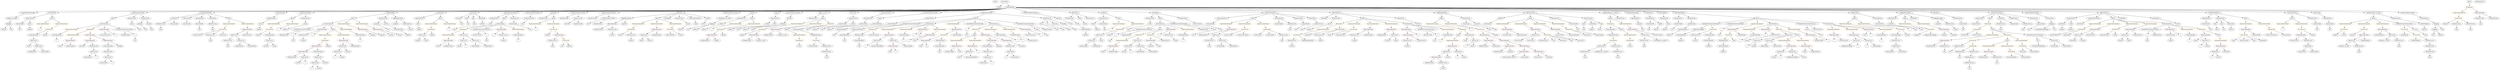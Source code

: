 strict digraph {
	graph [bb="0,0,27292,900"];
	node [label="\N"];
	Enter	[height=0.5,
		pos="10904,882",
		width=0.83628];
	StateVariableDeclaration_Unnamed_9	[color=black,
		height=0.5,
		label=StateVariableDeclaration,
		pos="225.59,738",
		width=2.8184];
	VariableDeclaration_balances_re_ent3	[color=black,
		height=0.5,
		label=balances_re_ent3,
		pos="138.59,666",
		width=2.0838];
	StateVariableDeclaration_Unnamed_9 -> VariableDeclaration_balances_re_ent3	[pos="e,159.15,683.55 204.53,720.05 193.55,711.22 179.94,700.27 167.94,690.62"];
	VariableDeclarationStatement_Unnamed_12	[color=black,
		height=0.5,
		label=VariableDeclarationStatement,
		pos="9894.6,594",
		width=3.3174];
	VariableDeclaration_transactionIdsTemp	[color=black,
		height=0.5,
		label=transactionIdsTemp,
		pos="9403.6,522",
		width=2.361];
	VariableDeclarationStatement_Unnamed_12 -> VariableDeclaration_transactionIdsTemp	[pos="e,9465.7,534.65 9807.2,581.38 9692.6,566.14 9505.2,541.2 9497.6,540 9490.9,538.95 9483.9,537.8 9477,536.61"];
	FunctionCall_Unnamed_42	[color=orange,
		height=0.5,
		label=FunctionCall,
		pos="9564.6,522",
		width=1.6125];
	VariableDeclarationStatement_Unnamed_12 -> FunctionCall_Unnamed_42	[pos="e,9608.4,534.27 9822.4,579.31 9769.7,569.09 9696.5,554.45 9632.6,540 9628.3,539.03 9623.9,538 9619.4,536.94"];
	Block_Unnamed_18	[color=black,
		height=0.5,
		label=Block,
		pos="17604,666",
		width=0.90558];
	IfStatement_Unnamed_4	[color=orange,
		height=0.5,
		label=IfStatement,
		pos="17604,594",
		width=1.4739];
	Block_Unnamed_18 -> IfStatement_Unnamed_4	[pos="e,17604,612.1 17604,647.7 17604,640.41 17604,631.73 17604,623.54"];
	ExpressionStatement_Unnamed_42	[color=orange,
		height=0.5,
		label=ExpressionStatement,
		pos="17764,594",
		width=2.458];
	Block_Unnamed_18 -> ExpressionStatement_Unnamed_42	[pos="e,17727,610.8 17629,654.06 17652,643.72 17688,627.94 17717,615.3"];
	Parameter_pending	[color=black,
		height=0.5,
		label=pending,
		pos="1527.6,594",
		width=1.1135];
	ElementaryTypeName_bool_5	[color=black,
		height=0.5,
		label=bool,
		pos="1585.6,522",
		width=0.76697];
	Parameter_pending -> ElementaryTypeName_bool_5	[pos="e,1573,538.19 1541,576.76 1548.4,567.86 1557.7,556.65 1565.9,546.78"];
	ExpressionStatement_Unnamed_43	[color=orange,
		height=0.5,
		label=ExpressionStatement,
		pos="24573,594",
		width=2.458];
	BinaryOperation_Unnamed_34	[color=brown,
		height=0.5,
		label=BinaryOperation,
		pos="24573,522",
		width=1.9867];
	ExpressionStatement_Unnamed_43 -> BinaryOperation_Unnamed_34	[pos="e,24573,540.1 24573,575.7 24573,568.41 24573,559.73 24573,551.54"];
	MemberAccess_Unnamed_19	[color=black,
		height=0.5,
		label=MemberAccess,
		pos="17335,234",
		width=1.9174];
	Identifier_msg_5	[color=black,
		height=0.5,
		label=msg,
		pos="17335,162",
		width=0.75];
	MemberAccess_Unnamed_19 -> Identifier_msg_5	[pos="e,17335,180.1 17335,215.7 17335,208.41 17335,199.73 17335,191.54"];
	NumberLiteral_Unnamed_9	[color=black,
		height=0.5,
		label=NumberLiteral,
		pos="6528.6,522",
		width=1.765];
	ModifierInvocation_onlyWallet_1	[color=black,
		height=0.5,
		label=onlyWallet,
		pos="14465,666",
		width=1.3907];
	IndexAccess_Unnamed_11	[color=black,
		height=0.5,
		label=IndexAccess,
		pos="3750.6,306",
		width=1.6402];
	IndexAccess_Unnamed_12	[color=black,
		height=0.5,
		label=IndexAccess,
		pos="3665.6,234",
		width=1.6402];
	IndexAccess_Unnamed_11 -> IndexAccess_Unnamed_12	[pos="e,3685.5,251.39 3730.9,288.76 3720,279.82 3706.3,268.55 3694.3,258.64"];
	Identifier_isOwner_3	[color=black,
		height=0.5,
		label=isOwner,
		pos="3784.6,234",
		width=1.1551];
	IndexAccess_Unnamed_11 -> Identifier_isOwner_3	[pos="e,3776.3,252.1 3759,287.7 3762.7,280.07 3767.1,270.92 3771.3,262.4"];
	Identifier_confirmations_1	[color=black,
		height=0.5,
		label=confirmations,
		pos="370.59,234",
		width=1.7095];
	ModifierInvocation_notExecuted_1	[color=black,
		height=0.5,
		label=notExecuted,
		pos="21625,666",
		width=1.5848];
	Identifier_transactionId_20	[color=black,
		height=0.5,
		label=transactionId,
		pos="21619,594",
		width=1.6402];
	ModifierInvocation_notExecuted_1 -> Identifier_transactionId_20	[pos="e,21620,612.1 21623,647.7 21622,640.41 21622,631.73 21621,623.54"];
	UnaryOperation_Unnamed_10	[color=black,
		height=0.5,
		label=UnaryOperation,
		pos="5669.6,450",
		width=1.9452];
	Identifier_i_17	[color=black,
		height=0.5,
		label=i,
		pos="5669.6,378",
		width=0.75];
	UnaryOperation_Unnamed_10 -> Identifier_i_17	[pos="e,5669.6,396.1 5669.6,431.7 5669.6,424.41 5669.6,415.73 5669.6,407.54"];
	ParameterList_Unnamed_16	[color=black,
		height=0.5,
		label=ParameterList,
		pos="8069.6,666",
		width=1.7095];
	Parameter__address	[color=black,
		height=0.5,
		label=_address,
		pos="7859.6,594",
		width=1.2382];
	ParameterList_Unnamed_16 -> Parameter__address	[pos="e,7893,606.15 8030.1,651.83 7994.1,639.83 7941,622.12 7903.6,609.67"];
	IndexAccess_Unnamed_51	[color=black,
		height=0.5,
		label=IndexAccess,
		pos="9607.6,378",
		width=1.6402];
	Identifier_i_43	[color=black,
		height=0.5,
		label=i,
		pos="9477.6,306",
		width=0.75];
	IndexAccess_Unnamed_51 -> Identifier_i_43	[pos="e,9498.1,318.04 9579.4,361.81 9558.3,350.48 9529.6,335.01 9508,323.4"];
	Identifier_transactionIdsTemp_1	[color=black,
		height=0.5,
		label=transactionIdsTemp,
		pos="9607.6,306",
		width=2.361];
	IndexAccess_Unnamed_51 -> Identifier_transactionIdsTemp_1	[pos="e,9607.6,324.1 9607.6,359.7 9607.6,352.41 9607.6,343.73 9607.6,335.54"];
	IndexAccess_Unnamed_19	[color=black,
		height=0.5,
		label=IndexAccess,
		pos="24235,234",
		width=1.6402];
	Identifier_i_12	[color=black,
		height=0.5,
		label=i,
		pos="24194,162",
		width=0.75];
	IndexAccess_Unnamed_19 -> Identifier_i_12	[pos="e,24203,179.31 24225,216.05 24220,207.94 24214,198.04 24209,189.01"];
	Identifier_owners_13	[color=black,
		height=0.5,
		label=owners,
		pos="24277,162",
		width=1.0442];
	IndexAccess_Unnamed_19 -> Identifier_owners_13	[pos="e,24267,179.79 24245,216.05 24250,208.06 24255,198.33 24261,189.4"];
	IfStatement_Unnamed_10	[color=orange,
		height=0.5,
		label=IfStatement,
		pos="5076.6,522",
		width=1.4739];
	ExpressionStatement_Unnamed_64	[color=orange,
		height=0.5,
		label=ExpressionStatement,
		pos="4908.6,450",
		width=2.458];
	IfStatement_Unnamed_10 -> ExpressionStatement_Unnamed_64	[pos="e,4946.2,466.65 5044.2,507.5 5019.3,497.15 4984.6,482.69 4956.6,470.99"];
	IndexAccess_Unnamed_33	[color=black,
		height=0.5,
		label=IndexAccess,
		pos="5076.6,450",
		width=1.6402];
	IfStatement_Unnamed_10 -> IndexAccess_Unnamed_33	[pos="e,5076.6,468.1 5076.6,503.7 5076.6,496.41 5076.6,487.73 5076.6,479.54"];
	Parameter_None	[color=black,
		height=0.5,
		label=None,
		pos="12601,594",
		width=0.85014];
	ElementaryTypeName_bool_3	[color=black,
		height=0.5,
		label=bool,
		pos="12380,522",
		width=0.76697];
	Parameter_None -> ElementaryTypeName_bool_3	[pos="e,12401,533.74 12576,582.54 12571,580.23 12564,577.91 12559,576 12497,555.74 12478,561.68 12417,540 12415,539.44 12413,538.84 12412,\
538.21"];
	ElementaryTypeName_uint_4	[color=black,
		height=0.5,
		label=uint,
		pos="9012.6,522",
		width=0.75];
	ModifierDefinition_notConfirmed	[color=black,
		height=0.5,
		label=notConfirmed,
		pos="580.59,738",
		width=1.7372];
	ParameterList_Unnamed_14	[color=black,
		height=0.5,
		label=ParameterList,
		pos="331.59,666",
		width=1.7095];
	ModifierDefinition_notConfirmed -> ParameterList_Unnamed_14	[pos="e,374.78,679.14 536.93,724.73 494.79,712.88 430.9,694.92 385.58,682.18"];
	Block_Unnamed_5	[color=black,
		height=0.5,
		label=Block,
		pos="580.59,666",
		width=0.90558];
	ModifierDefinition_notConfirmed -> Block_Unnamed_5	[pos="e,580.59,684.1 580.59,719.7 580.59,712.41 580.59,703.73 580.59,695.54"];
	BinaryOperation_Unnamed_36	[color=brown,
		height=0.5,
		label=BinaryOperation,
		pos="2695.6,522",
		width=1.9867];
	IndexAccess_Unnamed_26	[color=black,
		height=0.5,
		label=IndexAccess,
		pos="2557.6,450",
		width=1.6402];
	BinaryOperation_Unnamed_36 -> IndexAccess_Unnamed_26	[pos="e,2587.2,466.01 2665,505.46 2645,495.36 2618.8,482.07 2597.3,471.16"];
	BooleanLiteral_Unnamed_6	[color=black,
		height=0.5,
		label=BooleanLiteral,
		pos="2698.6,450",
		width=1.7788];
	BinaryOperation_Unnamed_36 -> BooleanLiteral_Unnamed_6	[pos="e,2697.9,468.1 2696.3,503.7 2696.6,496.41 2697,487.73 2697.4,479.54"];
	ParameterList_Unnamed_22	[color=black,
		height=0.5,
		label=ParameterList,
		pos="22662,666",
		width=1.7095];
	Parameter_newOwner	[color=black,
		height=0.5,
		label=newOwner,
		pos="22560,594",
		width=1.4046];
	ParameterList_Unnamed_22 -> Parameter_newOwner	[pos="e,22582,610.5 22638,648.94 22624,639.47 22607,627.35 22592,617"];
	Parameter_owner_6	[color=black,
		height=0.5,
		label=owner,
		pos="22662,594",
		width=0.93331];
	ParameterList_Unnamed_22 -> Parameter_owner_6	[pos="e,22662,612.1 22662,647.7 22662,640.41 22662,631.73 22662,623.54"];
	VariableDeclaration_confirmationsTemp	[color=black,
		height=0.5,
		label=confirmationsTemp,
		pos="18595,522",
		width=2.3194];
	ArrayTypeName_Unnamed_4	[color=black,
		height=0.5,
		label=ArrayTypeName,
		pos="18385,450",
		width=2.0145];
	VariableDeclaration_confirmationsTemp -> ArrayTypeName_Unnamed_4	[pos="e,18427,465.06 18551,506.33 18518,495.32 18472,480.2 18437,468.55"];
	BinaryOperation_Unnamed_2	[color=brown,
		height=0.5,
		label=BinaryOperation,
		pos="7785.6,450",
		width=1.9867];
	NumberLiteral_Unnamed_3	[color=black,
		height=0.5,
		label=NumberLiteral,
		pos="7716.6,378",
		width=1.765];
	BinaryOperation_Unnamed_2 -> NumberLiteral_Unnamed_3	[pos="e,7733.1,395.79 7768.9,432.05 7760.6,423.63 7750.4,413.28 7741.2,403.97"];
	Identifier__address	[color=black,
		height=0.5,
		label=_address,
		pos="7842.6,378",
		width=1.2382];
	BinaryOperation_Unnamed_2 -> Identifier__address	[pos="e,7829.3,395.31 7799.4,432.05 7806.2,423.68 7814.6,413.4 7822.1,404.13"];
	FunctionCall_Unnamed_32	[color=orange,
		height=0.5,
		label=FunctionCall,
		pos="17137,522",
		width=1.6125];
	Identifier_Submission	[color=black,
		height=0.5,
		label=Submission,
		pos="17365,450",
		width=1.5016];
	FunctionCall_Unnamed_32 -> Identifier_Submission	[pos="e,17326,462.88 17177,508.65 17215,496.82 17274,478.94 17315,466.24"];
	Identifier_transactionId_24	[color=black,
		height=0.5,
		label=transactionId,
		pos="17496,450",
		width=1.6402];
	FunctionCall_Unnamed_32 -> Identifier_transactionId_24	[pos="e,17452,462.53 17179,509.55 17187,507.57 17196,505.63 17204,504 17302,483.58 17329,488.25 17428,468 17432,467.12 17436,466.15 17441,\
465.13"];
	Parameter_data	[color=black,
		height=0.5,
		label=data,
		pos="24243,594",
		width=0.75];
	ElementaryTypeName_bytes_1	[color=black,
		height=0.5,
		label=bytes,
		pos="24256,522",
		width=0.85014];
	Parameter_data -> ElementaryTypeName_bytes_1	[pos="e,24252,540.1 24246,575.7 24247,568.32 24249,559.52 24250,551.25"];
	FunctionDefinition_getTransactionCount	[color=black,
		height=0.5,
		label=getTransactionCount,
		pos="1507.6,738",
		width=2.458];
	Block_Unnamed_33	[color=black,
		height=0.5,
		label=Block,
		pos="1232.6,666",
		width=0.90558];
	FunctionDefinition_getTransactionCount -> Block_Unnamed_33	[pos="e,1262,674.48 1453.9,723.34 1400.8,709.82 1320.7,689.43 1272.8,677.25"];
	ParameterList_Unnamed_39	[color=black,
		height=0.5,
		label=ParameterList,
		pos="1437.6,666",
		width=1.7095];
	FunctionDefinition_getTransactionCount -> ParameterList_Unnamed_39	[pos="e,1454.4,683.79 1490.6,720.05 1482.1,711.54 1471.7,701.07 1462.3,691.68"];
	ParameterList_Unnamed_38	[color=black,
		height=0.5,
		label=ParameterList,
		pos="1578.6,666",
		width=1.7095];
	FunctionDefinition_getTransactionCount -> ParameterList_Unnamed_38	[pos="e,1561.6,683.79 1524.8,720.05 1533.4,711.54 1544,701.07 1553.6,691.68"];
	ArrayTypeName_Unnamed_8	[color=black,
		height=0.5,
		label=ArrayTypeName,
		pos="9243.6,450",
		width=2.0145];
	VariableDeclaration_transactionIdsTemp -> ArrayTypeName_Unnamed_8	[pos="e,9278.3,466.18 9367.7,505.29 9344.3,495.06 9313.6,481.64 9288.6,470.7"];
	VariableDeclaration_owner	[color=black,
		height=0.5,
		label=owner,
		pos="18229,594",
		width=0.93331];
	ElementaryTypeName_address_3	[color=black,
		height=0.5,
		label=address,
		pos="18218,522",
		width=1.0996];
	VariableDeclaration_owner -> ElementaryTypeName_address_3	[pos="e,18220,540.1 18226,575.7 18225,568.32 18223,559.52 18222,551.25"];
	ForStatement_Unnamed_5	[color=black,
		height=0.5,
		label=ForStatement,
		pos="1139.6,594",
		width=1.6818];
	ExpressionStatement_Unnamed_68	[color=orange,
		height=0.5,
		label=ExpressionStatement,
		pos="788.59,522",
		width=2.458];
	ForStatement_Unnamed_5 -> ExpressionStatement_Unnamed_68	[pos="e,850.12,535.27 1090.4,583.19 1030.8,571.31 929.85,551.17 861.26,537.49"];
	IfStatement_Unnamed_11	[color=orange,
		height=0.5,
		label=IfStatement,
		pos="986.59,522",
		width=1.4739];
	ForStatement_Unnamed_5 -> IfStatement_Unnamed_11	[pos="e,1017.3,537.06 1107.5,578.33 1084.3,567.7 1052.7,553.24 1027.6,541.77"];
	BinaryOperation_Unnamed_51	[color=brown,
		height=0.5,
		label=BinaryOperation,
		pos="1139.6,522",
		width=1.9867];
	ForStatement_Unnamed_5 -> BinaryOperation_Unnamed_51	[pos="e,1139.6,540.1 1139.6,575.7 1139.6,568.41 1139.6,559.73 1139.6,551.54"];
	VariableDeclarationStatement_Unnamed_8	[color=black,
		height=0.5,
		label=VariableDeclarationStatement,
		pos="1348.6,522",
		width=3.3174];
	ForStatement_Unnamed_5 -> VariableDeclarationStatement_Unnamed_8	[pos="e,1301.2,538.88 1178.4,580 1209.9,569.46 1254.7,554.46 1290.4,542.49"];
	Identifier_owner_10	[color=black,
		height=0.5,
		label=owner,
		pos="16045,378",
		width=0.93331];
	Identifier_this	[color=black,
		height=0.5,
		label=this,
		pos="6143.6,306",
		width=0.75];
	NumberLiteral_Unnamed_19	[color=black,
		height=0.5,
		label=NumberLiteral,
		pos="16491,450",
		width=1.765];
	Identifier_msg_7	[color=black,
		height=0.5,
		label=msg,
		pos="13207,306",
		width=0.75];
	BinaryOperation_Unnamed_50	[color=brown,
		height=0.5,
		label=BinaryOperation,
		pos="26016,522",
		width=1.9867];
	Identifier__weiToWithdraw_2	[color=black,
		height=0.5,
		label=_weiToWithdraw,
		pos="25958,450",
		width=2.0976];
	BinaryOperation_Unnamed_50 -> Identifier__weiToWithdraw_2	[pos="e,25971,467.79 26002,504.05 25995,495.8 25986,485.7 25979,476.54"];
	IndexAccess_Unnamed_37	[color=black,
		height=0.5,
		label=IndexAccess,
		pos="26111,450",
		width=1.6402];
	BinaryOperation_Unnamed_50 -> IndexAccess_Unnamed_37	[pos="e,26089,467.15 26038,504.76 26050,495.58 26066,483.94 26080,473.84"];
	Identifier_msg_2	[color=black,
		height=0.5,
		label=msg,
		pos="26820,522",
		width=0.75];
	Identifier_value	[color=black,
		height=0.5,
		label=value,
		pos="24435,378",
		width=0.82242];
	NumberLiteral_Unnamed_12	[color=black,
		height=0.5,
		label=NumberLiteral,
		pos="15649,90",
		width=1.765];
	ExpressionStatement_Unnamed_1	[color=orange,
		height=0.5,
		label=ExpressionStatement,
		pos="5850.6,594",
		width=2.458];
	Identifier__	[color=black,
		height=0.5,
		label=_,
		pos="5858.6,522",
		width=0.75];
	ExpressionStatement_Unnamed_1 -> Identifier__	[pos="e,5856.6,540.1 5852.6,575.7 5853.4,568.41 5854.4,559.73 5855.3,551.54"];
	ElementaryTypeName_uint_23	[color=black,
		height=0.5,
		label=uint,
		pos="21018,522",
		width=0.75];
	Block_Unnamed_23	[color=black,
		height=0.5,
		label=Block,
		pos="21769,666",
		width=0.90558];
	IfStatement_Unnamed_5	[color=orange,
		height=0.5,
		label=IfStatement,
		pos="21749,594",
		width=1.4739];
	Block_Unnamed_23 -> IfStatement_Unnamed_5	[pos="e,21754,612.28 21764,648.05 21762,640.6 21759,631.64 21757,623.22"];
	ModifierInvocation_validRequirement_1	[color=black,
		height=0.5,
		label=validRequirement,
		pos="6856.6,666",
		width=2.0838];
	BinaryOperation_Unnamed_18	[color=brown,
		height=0.5,
		label=BinaryOperation,
		pos="6679.6,594",
		width=1.9867];
	ModifierInvocation_validRequirement_1 -> BinaryOperation_Unnamed_18	[pos="e,6716.8,609.7 6819,650.15 6792.3,639.59 6756.2,625.3 6727.4,613.91"];
	Identifier_required_1	[color=black,
		height=0.5,
		label=required,
		pos="6810.6,594",
		width=1.1412];
	ModifierInvocation_validRequirement_1 -> Identifier_required_1	[pos="e,6821.6,611.79 6845.5,648.05 6840.2,640.06 6833.8,630.33 6827.9,621.4"];
	Mapping_Unnamed	[color=black,
		height=0.5,
		label=Mapping,
		pos="22448,594",
		width=1.2105];
	UserDefinedTypeName_Unnamed	[color=black,
		height=0.5,
		label=UserDefinedTypeName,
		pos="22334,522",
		width=2.7214];
	Mapping_Unnamed -> UserDefinedTypeName_Unnamed	[pos="e,22361,539.7 22424,578.5 22408,568.97 22388,556.31 22370,545.49"];
	ElementaryTypeName_uint_8	[color=black,
		height=0.5,
		label=uint,
		pos="22477,522",
		width=0.75];
	Mapping_Unnamed -> ElementaryTypeName_uint_8	[pos="e,22470,539.79 22455,576.05 22458,568.32 22462,558.96 22465,550.27"];
	NumberLiteral_Unnamed_4	[color=black,
		height=0.5,
		label=NumberLiteral,
		pos="16411,234",
		width=1.765];
	MemberAccess_Unnamed_52	[color=black,
		height=0.5,
		label=MemberAccess,
		pos="11077,306",
		width=1.9174];
	IndexAccess_Unnamed_48	[color=black,
		height=0.5,
		label=IndexAccess,
		pos="11077,234",
		width=1.6402];
	MemberAccess_Unnamed_52 -> IndexAccess_Unnamed_48	[pos="e,11077,252.1 11077,287.7 11077,280.41 11077,271.73 11077,263.54"];
	ExpressionStatement_Unnamed_38	[color=orange,
		height=0.5,
		label=ExpressionStatement,
		pos="22921,594",
		width=2.458];
	FunctionCall_Unnamed_17	[color=orange,
		height=0.5,
		label=FunctionCall,
		pos="22775,522",
		width=1.6125];
	ExpressionStatement_Unnamed_38 -> FunctionCall_Unnamed_17	[pos="e,22805,537.56 22887,576.94 22866,566.7 22838,553.35 22815,542.5"];
	Identifier_i_2	[color=black,
		height=0.5,
		label=i,
		pos="3431.6,18",
		width=0.75];
	Identifier_newOwner_3	[color=black,
		height=0.5,
		label=newOwner,
		pos="22764,594",
		width=1.4046];
	MemberAccess_Unnamed_23	[color=black,
		height=0.5,
		label=MemberAccess,
		pos="14404,594",
		width=1.9174];
	Identifier_msg_9	[color=black,
		height=0.5,
		label=msg,
		pos="14227,522",
		width=0.75];
	MemberAccess_Unnamed_23 -> Identifier_msg_9	[pos="e,14248,533.36 14364,579.01 14335,568.78 14296,554.27 14263,540 14261,539.36 14260,538.69 14258,538.01"];
	ElementaryTypeName_uint_32	[color=black,
		height=0.5,
		label=uint,
		pos="12104,378",
		width=0.75];
	UnaryOperation_Unnamed_11	[color=black,
		height=0.5,
		label=UnaryOperation,
		pos="631.59,450",
		width=1.9452];
	ExpressionStatement_Unnamed_68 -> UnaryOperation_Unnamed_11	[pos="e,665.46,466.1 752.96,505.12 730.11,494.93 700.26,481.62 675.88,470.75"];
	ElementaryTypeName_uint_44	[color=black,
		height=0.5,
		label=uint,
		pos="11550,522",
		width=0.75];
	FunctionCall_Unnamed_9	[color=orange,
		height=0.5,
		label=FunctionCall,
		pos="16189,522",
		width=1.6125];
	BinaryOperation_Unnamed_3	[color=brown,
		height=0.5,
		label=BinaryOperation,
		pos="16247,450",
		width=1.9867];
	FunctionCall_Unnamed_9 -> BinaryOperation_Unnamed_3	[pos="e,16233,467.79 16203,504.05 16209,495.8 16218,485.7 16225,476.54"];
	Identifier_require_8	[color=black,
		height=0.5,
		label=require,
		pos="16373,450",
		width=1.0026];
	FunctionCall_Unnamed_9 -> Identifier_require_8	[pos="e,16344,461.71 16224,507.5 16256,495.51 16302,478.02 16334,465.68"];
	Identifier_transactionCount_1	[color=black,
		height=0.5,
		label=transactionCount,
		pos="16647,450",
		width=2.056];
	Identifier_confirmations_4	[color=black,
		height=0.5,
		label=confirmations,
		pos="12434,234",
		width=1.7095];
	Mapping_Unnamed_2	[color=black,
		height=0.5,
		label=Mapping,
		pos="26573,522",
		width=1.2105];
	ElementaryTypeName_bool	[color=black,
		height=0.5,
		label=bool,
		pos="26561,450",
		width=0.76697];
	Mapping_Unnamed_2 -> ElementaryTypeName_bool	[pos="e,26564,468.1 26570,503.7 26568,496.32 26567,487.52 26565,479.25"];
	ElementaryTypeName_address_5	[color=black,
		height=0.5,
		label=address,
		pos="26646,450",
		width=1.0996];
	Mapping_Unnamed_2 -> ElementaryTypeName_address_5	[pos="e,26629,466.82 26589,505.12 26599,496.08 26611,484.58 26621,474.52"];
	ParameterList_Unnamed_3	[color=black,
		height=0.5,
		label=ParameterList,
		pos="21478,666",
		width=1.7095];
	VariableDeclaration_transactionId_3	[color=black,
		height=0.5,
		label=transactionId,
		pos="21483,594",
		width=1.6402];
	ParameterList_Unnamed_3 -> VariableDeclaration_transactionId_3	[pos="e,21481,612.1 21479,647.7 21479,640.41 21480,631.73 21481,623.54"];
	BinaryOperation_Unnamed_61	[color=brown,
		height=0.5,
		label=BinaryOperation,
		pos="20088,450",
		width=1.9867];
	Identifier_i_28	[color=black,
		height=0.5,
		label=i,
		pos="20088,378",
		width=0.75];
	BinaryOperation_Unnamed_61 -> Identifier_i_28	[pos="e,20088,396.1 20088,431.7 20088,424.41 20088,415.73 20088,407.54"];
	NumberLiteral_Unnamed_32	[color=black,
		height=0.5,
		label=NumberLiteral,
		pos="20197,378",
		width=1.765];
	BinaryOperation_Unnamed_61 -> NumberLiteral_Unnamed_32	[pos="e,20172,394.91 20113,432.76 20128,423.33 20146,411.32 20162,401.04"];
	ElementaryTypeName_uint_17	[color=black,
		height=0.5,
		label=uint,
		pos="16292,522",
		width=0.75];
	Identifier_transactionId_8	[color=black,
		height=0.5,
		label=transactionId,
		pos="13416,450",
		width=1.6402];
	Identifier_owners_3	[color=black,
		height=0.5,
		label=owners,
		pos="15386,306",
		width=1.0442];
	Identifier_OwnerRemoval_1	[color=black,
		height=0.5,
		label=OwnerRemoval,
		pos="23003,450",
		width=1.9036];
	Identifier_count_3	[color=black,
		height=0.5,
		label=count,
		pos="665.59,306",
		width=0.87786];
	Identifier___8	[color=black,
		height=0.5,
		label=_,
		pos="16086,522",
		width=0.75];
	Identifier_isOwner	[color=black,
		height=0.5,
		label=isOwner,
		pos="2899.6,306",
		width=1.1551];
	ElementaryTypeName_address_14	[color=black,
		height=0.5,
		label=address,
		pos="7673.6,522",
		width=1.0996];
	FunctionDefinition_revokeConfirmation	[color=black,
		height=0.5,
		label=revokeConfirmation,
		pos="2251.6,738",
		width=2.3471];
	ModifierInvocation_confirmed	[color=black,
		height=0.5,
		label=confirmed,
		pos="1906.6,666",
		width=1.3491];
	FunctionDefinition_revokeConfirmation -> ModifierInvocation_confirmed	[pos="e,1946.3,676.84 2188.6,725.63 2132.9,715.39 2049.7,699.6 1977.6,684 1971.1,682.59 1964.3,681.05 1957.5,679.48"];
	ModifierInvocation_notExecuted	[color=black,
		height=0.5,
		label=notExecuted,
		pos="2043.6,666",
		width=1.5848];
	FunctionDefinition_revokeConfirmation -> ModifierInvocation_notExecuted	[pos="e,2081.5,679.74 2207.7,722.24 2174,710.88 2127.3,695.17 2092.4,683.41"];
	ParameterList_Unnamed_28	[color=black,
		height=0.5,
		label=ParameterList,
		pos="2182.6,666",
		width=1.7095];
	FunctionDefinition_revokeConfirmation -> ParameterList_Unnamed_28	[pos="e,2199.1,683.79 2234.9,720.05 2226.6,711.63 2216.4,701.28 2207.2,691.97"];
	ModifierInvocation_ownerExists_3	[color=black,
		height=0.5,
		label=ownerExists,
		pos="2320.6,666",
		width=1.5571];
	FunctionDefinition_revokeConfirmation -> ModifierInvocation_ownerExists_3	[pos="e,2304.5,683.31 2268.3,720.05 2276.8,711.42 2287.3,700.76 2296.7,691.27"];
	Block_Unnamed_22	[color=black,
		height=0.5,
		label=Block,
		pos="2500.6,666",
		width=0.90558];
	FunctionDefinition_revokeConfirmation -> Block_Unnamed_22	[pos="e,2471.8,675.1 2301.1,723.09 2347.9,709.91 2417.4,690.38 2460.8,678.18"];
	ElementaryTypeName_uint_51	[color=black,
		height=0.5,
		label=uint,
		pos="10287,234",
		width=0.75];
	ParameterList_Unnamed_23	[color=black,
		height=0.5,
		label=ParameterList,
		pos="20723,666",
		width=1.7095];
	Parameter__required_2	[color=black,
		height=0.5,
		label=_required,
		pos="20703,594",
		width=1.2798];
	ParameterList_Unnamed_23 -> Parameter__required_2	[pos="e,20707,612.1 20718,647.7 20716,640.24 20713,631.32 20711,622.97"];
	VariableDeclaration_i_3	[color=black,
		height=0.5,
		label=i,
		pos="12178,450",
		width=0.75];
	VariableDeclaration_i_3 -> ElementaryTypeName_uint_32	[pos="e,12119,393.38 12163,434.83 12152,425.13 12139,412.06 12127,401"];
	BooleanLiteral_Unnamed_10	[color=black,
		height=0.5,
		label=BooleanLiteral,
		pos="16923,378",
		width=1.7788];
	ElementaryTypeName_uint256_1	[color=black,
		height=0.5,
		label=uint256,
		pos="26455,522",
		width=1.0442];
	Parameter_owner_4	[color=black,
		height=0.5,
		label=owner,
		pos="7488.6,594",
		width=0.93331];
	ElementaryTypeName_address_16	[color=black,
		height=0.5,
		label=address,
		pos="7406.6,522",
		width=1.0996];
	Parameter_owner_4 -> ElementaryTypeName_address_16	[pos="e,7424.5,538.31 7471.2,578.15 7460.2,568.72 7445.6,556.33 7433.2,545.69"];
	ExpressionStatement_Unnamed_75	[color=orange,
		height=0.5,
		label=ExpressionStatement,
		pos="20055,522",
		width=2.458];
	ExpressionStatement_Unnamed_75 -> BinaryOperation_Unnamed_61	[pos="e,20080,468.1 20063,503.7 20066,496.07 20071,486.92 20075,478.4"];
	MemberAccess_Unnamed_6	[color=black,
		height=0.5,
		label=MemberAccess,
		pos="3315.6,450",
		width=1.9174];
	Identifier__owners	[color=black,
		height=0.5,
		label=_owners,
		pos="3315.6,378",
		width=1.1828];
	MemberAccess_Unnamed_6 -> Identifier__owners	[pos="e,3315.6,396.1 3315.6,431.7 3315.6,424.41 3315.6,415.73 3315.6,407.54"];
	ExpressionStatement_Unnamed_66	[color=orange,
		height=0.5,
		label=ExpressionStatement,
		pos="25626,594",
		width=2.458];
	FunctionCall_Unnamed_39	[color=orange,
		height=0.5,
		label=FunctionCall,
		pos="25573,522",
		width=1.6125];
	ExpressionStatement_Unnamed_66 -> FunctionCall_Unnamed_39	[pos="e,25585,539.79 25613,576.05 25607,567.89 25599,557.91 25592,548.82"];
	Identifier_owners_21	[color=black,
		height=0.5,
		label=owners,
		pos="19125,378",
		width=1.0442];
	ModifierInvocation_confirmed_1	[color=black,
		height=0.5,
		label=confirmed,
		pos="21889,666",
		width=1.3491];
	MemberAccess_Unnamed_37	[color=black,
		height=0.5,
		label=MemberAccess,
		pos="21889,594",
		width=1.9174];
	ModifierInvocation_confirmed_1 -> MemberAccess_Unnamed_37	[pos="e,21889,612.1 21889,647.7 21889,640.41 21889,631.73 21889,623.54"];
	Identifier_transactionId_19	[color=black,
		height=0.5,
		label=transactionId,
		pos="22035,594",
		width=1.6402];
	ModifierInvocation_confirmed_1 -> Identifier_transactionId_19	[pos="e,22004,609.77 21917,651.17 21939,640.76 21969,626.34 21993,614.72"];
	ModifierInvocation_ownerDoesNotExist_1	[color=black,
		height=0.5,
		label=ownerDoesNotExist,
		pos="22904,666",
		width=2.3748];
	ModifierInvocation_ownerDoesNotExist_1 -> Identifier_newOwner_3	[pos="e,22792,609.09 22871,648.94 22851,638.6 22824,625.11 22802,614.21"];
	BinaryOperation_Unnamed_48	[color=brown,
		height=0.5,
		label=BinaryOperation,
		pos="4907.6,378",
		width=1.9867];
	ExpressionStatement_Unnamed_64 -> BinaryOperation_Unnamed_48	[pos="e,4907.8,396.1 4908.3,431.7 4908.2,424.41 4908.1,415.73 4908,407.54"];
	EventDefinition_OwnerRemoval	[color=black,
		height=0.5,
		label=OwnerRemoval,
		pos="3062.6,738",
		width=1.9036];
	ParameterList_Unnamed_7	[color=black,
		height=0.5,
		label=ParameterList,
		pos="2911.6,666",
		width=1.7095];
	EventDefinition_OwnerRemoval -> ParameterList_Unnamed_7	[pos="e,2943.5,681.8 3029.8,721.81 3007.5,711.48 2977.8,697.71 2953.8,686.56"];
	Identifier_from_2	[color=black,
		height=0.5,
		label=from,
		pos="9745.6,234",
		width=0.7947];
	BinaryOperation_Unnamed_20	[color=brown,
		height=0.5,
		label=BinaryOperation,
		pos="15393,522",
		width=1.9867];
	BinaryOperation_Unnamed_21	[color=brown,
		height=0.5,
		label=BinaryOperation,
		pos="15393,450",
		width=1.9867];
	BinaryOperation_Unnamed_20 -> BinaryOperation_Unnamed_21	[pos="e,15393,468.1 15393,503.7 15393,496.41 15393,487.73 15393,479.54"];
	Identifier_i_5	[color=black,
		height=0.5,
		label=i,
		pos="15510,450",
		width=0.75];
	BinaryOperation_Unnamed_20 -> Identifier_i_5	[pos="e,15490,462.84 15419,504.94 15438,494.11 15461,479.82 15480,468.67"];
	IndexAccess_Unnamed_8	[color=black,
		height=0.5,
		label=IndexAccess,
		pos="3491.6,162",
		width=1.6402];
	IndexAccess_Unnamed_9	[color=black,
		height=0.5,
		label=IndexAccess,
		pos="3475.6,90",
		width=1.6402];
	IndexAccess_Unnamed_8 -> IndexAccess_Unnamed_9	[pos="e,3479.5,108.1 3487.6,143.7 3485.9,136.32 3483.9,127.52 3482,119.25"];
	Identifier_isOwner_2	[color=black,
		height=0.5,
		label=isOwner,
		pos="3594.6,90",
		width=1.1551];
	IndexAccess_Unnamed_8 -> Identifier_isOwner_2	[pos="e,3573.1,105.63 3515,145.12 3529.4,135.29 3548.1,122.58 3563.8,111.94"];
	Parameter_value_1	[color=black,
		height=0.5,
		label=value,
		pos="17312,594",
		width=0.82242];
	ElementaryTypeName_uint_33	[color=black,
		height=0.5,
		label=uint,
		pos="17312,522",
		width=0.75];
	Parameter_value_1 -> ElementaryTypeName_uint_33	[pos="e,17312,540.1 17312,575.7 17312,568.41 17312,559.73 17312,551.54"];
	Identifier_require_10	[color=black,
		height=0.5,
		label=require,
		pos="8128.6,450",
		width=1.0026];
	Identifier__owners_2	[color=black,
		height=0.5,
		label=_owners,
		pos="3269.6,90",
		width=1.1828];
	Identifier_transactionId_3	[color=black,
		height=0.5,
		label=transactionId,
		pos="20684,234",
		width=1.6402];
	VariableDeclaration_executed	[color=black,
		height=0.5,
		label=executed,
		pos="5009.6,666",
		width=1.2105];
	ElementaryTypeName_bool_2	[color=black,
		height=0.5,
		label=bool,
		pos="5039.6,594",
		width=0.76697];
	VariableDeclaration_executed -> ElementaryTypeName_bool_2	[pos="e,5032.4,611.79 5016.8,648.05 5020.2,640.32 5024.2,630.96 5027.9,622.27"];
	VariableDeclarationStatement_Unnamed_2	[color=black,
		height=0.5,
		label=VariableDeclarationStatement,
		pos="23535,522",
		width=3.3174];
	VariableDeclaration_i_2	[color=black,
		height=0.5,
		label=i,
		pos="23484,450",
		width=0.75];
	VariableDeclarationStatement_Unnamed_2 -> VariableDeclaration_i_2	[pos="e,23495,466.67 23522,503.7 23516,495.28 23508,485.02 23502,475.79"];
	NumberLiteral_Unnamed_14	[color=black,
		height=0.5,
		label=NumberLiteral,
		pos="23593,450",
		width=1.765];
	VariableDeclarationStatement_Unnamed_2 -> NumberLiteral_Unnamed_14	[pos="e,23579,467.62 23549,503.7 23556,495.44 23564,485.39 23572,476.3"];
	MemberAccess_Unnamed_14	[color=black,
		height=0.5,
		label=MemberAccess,
		pos="14116,378",
		width=1.9174];
	Identifier_owners_10	[color=black,
		height=0.5,
		label=owners,
		pos="14116,306",
		width=1.0442];
	MemberAccess_Unnamed_14 -> Identifier_owners_10	[pos="e,14116,324.1 14116,359.7 14116,352.41 14116,343.73 14116,335.54"];
	Block_Unnamed_8	[color=black,
		height=0.5,
		label=Block,
		pos="15800,666",
		width=0.90558];
	ExpressionStatement_Unnamed_17	[color=orange,
		height=0.5,
		label=ExpressionStatement,
		pos="15703,594",
		width=2.458];
	Block_Unnamed_8 -> ExpressionStatement_Unnamed_17	[pos="e,15726,611.76 15780,651.17 15767,641.8 15750,629.19 15735,618.29"];
	ExpressionStatement_Unnamed_16	[color=orange,
		height=0.5,
		label=ExpressionStatement,
		pos="15898,594",
		width=2.458];
	Block_Unnamed_8 -> ExpressionStatement_Unnamed_16	[pos="e,15874,611.76 15819,651.17 15832,641.8 15850,629.19 15865,618.29"];
	ExpressionStatement_Unnamed_12	[color=orange,
		height=0.5,
		label=ExpressionStatement,
		pos="20219,594",
		width=2.458];
	FunctionCall_Unnamed_7	[color=orange,
		height=0.5,
		label=FunctionCall,
		pos="20771,522",
		width=1.6125];
	ExpressionStatement_Unnamed_12 -> FunctionCall_Unnamed_7	[pos="e,20728,534.61 20283,581.16 20294,579.28 20306,577.47 20317,576 20487,553.26 20533,568.98 20703,540 20707,539.17 20712,538.18 20717,\
537.1"];
	Identifier_confirmationsTemp	[color=black,
		height=0.5,
		label=confirmationsTemp,
		pos="19621,162",
		width=2.3194];
	Identifier_ownerCount_1	[color=black,
		height=0.5,
		label=ownerCount,
		pos="16828,162",
		width=1.5709];
	Identifier_transactions_6	[color=black,
		height=0.5,
		label=transactions,
		pos="10786,90",
		width=1.5293];
	Identifier__owners_1	[color=black,
		height=0.5,
		label=_owners,
		pos="3519.6,18",
		width=1.1828];
	ElementaryTypeName_uint	[color=black,
		height=0.5,
		label=uint,
		pos="18036,522",
		width=0.75];
	Identifier_transactions_1	[color=black,
		height=0.5,
		label=transactions,
		pos="20816,234",
		width=1.5293];
	Identifier_i_26	[color=black,
		height=0.5,
		label=i,
		pos="19122,306",
		width=0.75];
	ModifierDefinition_ownerDoesNotExist	[color=black,
		height=0.5,
		label=ownerDoesNotExist,
		pos="3310.6,738",
		width=2.3748];
	Block_Unnamed_1	[color=black,
		height=0.5,
		label=Block,
		pos="3170.6,666",
		width=0.90558];
	ModifierDefinition_ownerDoesNotExist -> Block_Unnamed_1	[pos="e,3194.3,678.84 3278.5,720.94 3256.3,709.86 3226.9,695.15 3204.4,683.9"];
	ParameterList_Unnamed_10	[color=black,
		height=0.5,
		label=ParameterList,
		pos="3310.6,666",
		width=1.7095];
	ModifierDefinition_ownerDoesNotExist -> ParameterList_Unnamed_10	[pos="e,3310.6,684.1 3310.6,719.7 3310.6,712.41 3310.6,703.73 3310.6,695.54"];
	BinaryOperation_Unnamed_40	[color=brown,
		height=0.5,
		label=BinaryOperation,
		pos="12125,306",
		width=1.9867];
	Identifier_count	[color=black,
		height=0.5,
		label=count,
		pos="12012,234",
		width=0.87786];
	BinaryOperation_Unnamed_40 -> Identifier_count	[pos="e,12032,247.94 12099,288.94 12082,278.45 12060,264.71 12042,253.73"];
	NumberLiteral_Unnamed_18	[color=black,
		height=0.5,
		label=NumberLiteral,
		pos="12125,234",
		width=1.765];
	BinaryOperation_Unnamed_40 -> NumberLiteral_Unnamed_18	[pos="e,12125,252.1 12125,287.7 12125,280.41 12125,271.73 12125,263.54"];
	ExpressionStatement_Unnamed_69	[color=orange,
		height=0.5,
		label=ExpressionStatement,
		pos="808.59,450",
		width=2.458];
	IfStatement_Unnamed_11 -> ExpressionStatement_Unnamed_69	[pos="e,848.13,466.55 953.11,507.83 926.44,497.35 888.7,482.51 858.48,470.62"];
	BinaryOperation_Unnamed_52	[color=brown,
		height=0.5,
		label=BinaryOperation,
		pos="986.59,450",
		width=1.9867];
	IfStatement_Unnamed_11 -> BinaryOperation_Unnamed_52	[pos="e,986.59,468.1 986.59,503.7 986.59,496.41 986.59,487.73 986.59,479.54"];
	IndexAccess_Unnamed_21	[color=black,
		height=0.5,
		label=IndexAccess,
		pos="22711,450",
		width=1.6402];
	Identifier_newOwner_1	[color=black,
		height=0.5,
		label=newOwner,
		pos="22656,378",
		width=1.4046];
	IndexAccess_Unnamed_21 -> Identifier_newOwner_1	[pos="e,22669,395.79 22697,432.05 22691,423.89 22683,413.91 22676,404.82"];
	Identifier_isOwner_7	[color=black,
		height=0.5,
		label=isOwner,
		pos="22766,378",
		width=1.1551];
	IndexAccess_Unnamed_21 -> Identifier_isOwner_7	[pos="e,22753,395.31 22724,432.05 22730,423.68 22739,413.4 22746,404.13"];
	Parameter_value	[color=black,
		height=0.5,
		label=value,
		pos="24318,594",
		width=0.82242];
	ElementaryTypeName_uint_25	[color=black,
		height=0.5,
		label=uint,
		pos="24332,522",
		width=0.75];
	Parameter_value -> ElementaryTypeName_uint_25	[pos="e,24328,540.1 24321,575.7 24323,568.32 24324,559.52 24326,551.25"];
	ModifierInvocation_transactionExists	[color=black,
		height=0.5,
		label=transactionExists,
		pos="13461,666",
		width=2.0422];
	Identifier_transactionId_9	[color=black,
		height=0.5,
		label=transactionId,
		pos="13244,594",
		width=1.6402];
	ModifierInvocation_transactionExists -> Identifier_transactionId_9	[pos="e,13283,607.71 13417,651.09 13382,639.58 13331,623.23 13294,611.15"];
	ExpressionStatement_Unnamed_71	[color=orange,
		height=0.5,
		label=ExpressionStatement,
		pos="19153,522",
		width=2.458];
	UnaryOperation_Unnamed_13	[color=black,
		height=0.5,
		label=UnaryOperation,
		pos="19216,450",
		width=1.9452];
	ExpressionStatement_Unnamed_71 -> UnaryOperation_Unnamed_13	[pos="e,19200,467.79 19168,504.05 19175,495.71 19185,485.49 19193,476.25"];
	Identifier_owners_23	[color=black,
		height=0.5,
		label=owners,
		pos="19406,162",
		width=1.0442];
	VariableDeclarationStatement_Unnamed	[color=black,
		height=0.5,
		label=VariableDeclarationStatement,
		pos="3305.6,522",
		width=3.3174];
	NumberLiteral_Unnamed_7	[color=black,
		height=0.5,
		label=NumberLiteral,
		pos="3092.6,450",
		width=1.765];
	VariableDeclarationStatement_Unnamed -> NumberLiteral_Unnamed_7	[pos="e,3132.9,464.24 3257.3,505.12 3223.4,493.98 3178.1,479.11 3143.7,467.78"];
	VariableDeclaration_i	[color=black,
		height=0.5,
		label=i,
		pos="3201.6,450",
		width=0.75];
	VariableDeclarationStatement_Unnamed -> VariableDeclaration_i	[pos="e,3220,463.4 3280.4,504.05 3265,493.67 3245.2,480.36 3229.3,469.67"];
	Block_Unnamed_6	[color=black,
		height=0.5,
		label=Block,
		pos="20277,666",
		width=0.90558];
	Block_Unnamed_6 -> ExpressionStatement_Unnamed_12	[pos="e,20233,611.8 20263,649.12 20256,640.68 20248,630.1 20240,620.55"];
	ExpressionStatement_Unnamed_13	[color=orange,
		height=0.5,
		label=ExpressionStatement,
		pos="20414,594",
		width=2.458];
	Block_Unnamed_6 -> ExpressionStatement_Unnamed_13	[pos="e,20382,611.27 20300,653.13 20319,643.1 20348,628.5 20372,616.44"];
	NumberLiteral_Unnamed_5	[color=black,
		height=0.5,
		label=NumberLiteral,
		pos="16249,306",
		width=1.765];
	MemberAccess_Unnamed_9	[color=black,
		height=0.5,
		label=MemberAccess,
		pos="6679.6,522",
		width=1.9174];
	Identifier_owners_2	[color=black,
		height=0.5,
		label=owners,
		pos="6662.6,450",
		width=1.0442];
	MemberAccess_Unnamed_9 -> Identifier_owners_2	[pos="e,6666.7,468.1 6675.4,503.7 6673.6,496.32 6671.5,487.52 6669.4,479.25"];
	IndexAccess_Unnamed_42	[color=black,
		height=0.5,
		label=IndexAccess,
		pos="19240,378",
		width=1.6402];
	IndexAccess_Unnamed_42 -> Identifier_i_26	[pos="e,19141,318.58 19213,361.46 19195,350.47 19170,335.72 19151,324.34"];
	Identifier_owners_22	[color=black,
		height=0.5,
		label=owners,
		pos="19205,306",
		width=1.0442];
	IndexAccess_Unnamed_42 -> Identifier_owners_22	[pos="e,19213,323.62 19231,359.7 19227,351.87 19222,342.44 19218,333.73"];
	ParameterList_Unnamed_45	[color=black,
		height=0.5,
		label=ParameterList,
		pos="10102,666",
		width=1.7095];
	Parameter__transactionIds	[color=black,
		height=0.5,
		label=_transactionIds,
		pos="9689.6,594",
		width=1.8897];
	ParameterList_Unnamed_45 -> Parameter__transactionIds	[pos="e,9739.6,606.58 10052,655.3 10038,652.82 10024,650.23 10011,648 9902.5,629.93 9874.4,631.83 9766.6,612 9761.4,611.04 9756,609.99 \
9750.6,608.89"];
	Identifier_i_13	[color=black,
		height=0.5,
		label=i,
		pos="12644,450",
		width=0.75];
	Identifier_require_11	[color=black,
		height=0.5,
		label=require,
		pos="25667,450",
		width=1.0026];
	ElementaryTypeName_uint_14	[color=black,
		height=0.5,
		label=uint,
		pos="12101,522",
		width=0.75];
	Identifier_i_3	[color=black,
		height=0.5,
		label=i,
		pos="3357.6,90",
		width=0.75];
	IndexAccess_Unnamed_31	[color=black,
		height=0.5,
		label=IndexAccess,
		pos="12298,306",
		width=1.6402];
	Identifier_owners_16	[color=black,
		height=0.5,
		label=owners,
		pos="12244,234",
		width=1.0442];
	IndexAccess_Unnamed_31 -> Identifier_owners_16	[pos="e,12256,251.31 12285,288.05 12278,279.68 12270,269.4 12263,260.13"];
	Identifier_i_15	[color=black,
		height=0.5,
		label=i,
		pos="12327,234",
		width=0.75];
	IndexAccess_Unnamed_31 -> Identifier_i_15	[pos="e,12320,251.62 12305,287.7 12308,279.95 12312,270.64 12315,262.02"];
	Mapping_Unnamed_5	[color=black,
		height=0.5,
		label=Mapping,
		pos="99.587,594",
		width=1.2105];
	VariableDeclaration_balances_re_ent3 -> Mapping_Unnamed_5	[pos="e,108.85,611.62 128.95,647.7 124.54,639.78 119.21,630.23 114.32,621.44"];
	NumberLiteral_Unnamed_1	[color=black,
		height=0.5,
		label=NumberLiteral,
		pos="6465.6,666",
		width=1.765];
	Identifier_confirmations_3	[color=black,
		height=0.5,
		label=confirmations,
		pos="2600.6,306",
		width=1.7095];
	Parameter__required_1	[color=black,
		height=0.5,
		label=_required,
		pos="4102.6,594",
		width=1.2798];
	ElementaryTypeName_uint_19	[color=black,
		height=0.5,
		label=uint,
		pos="4231.6,522",
		width=0.75];
	Parameter__required_1 -> ElementaryTypeName_uint_19	[pos="e,4211,534.15 4128.7,578.83 4149.7,567.45 4179.2,551.45 4201.2,539.49"];
	IndexAccess_Unnamed_7	[color=black,
		height=0.5,
		label=IndexAccess,
		pos="20750,306",
		width=1.6402];
	IndexAccess_Unnamed_7 -> Identifier_transactionId_3	[pos="e,20699,251.47 20734,288.41 20726,279.87 20716,269.28 20707,259.79"];
	IndexAccess_Unnamed_7 -> Identifier_transactions_1	[pos="e,20800,251.47 20765,288.41 20773,279.87 20783,269.28 20792,259.79"];
	ArrayTypeName_Unnamed	[color=black,
		height=0.5,
		label=ArrayTypeName,
		pos="9530.6,594",
		width=2.0145];
	ElementaryTypeName_address_7	[color=black,
		height=0.5,
		label=address,
		pos="9097.6,522",
		width=1.0996];
	ArrayTypeName_Unnamed -> ElementaryTypeName_address_7	[pos="e,9127,534.57 9477.8,581.35 9468.1,579.42 9458.1,577.54 9448.6,576 9314.7,554.21 9277.7,570.83 9145.6,540 9143,539.4 9140.4,538.7 \
9137.7,537.95"];
	ForStatement_Unnamed_4	[color=black,
		height=0.5,
		label=ForStatement,
		pos="5475.6,594",
		width=1.6818];
	ForStatement_Unnamed_4 -> IfStatement_Unnamed_10	[pos="e,5115.8,534.59 5431.2,581.32 5423,579.38 5414.6,577.52 5406.6,576 5288.5,553.59 5256.4,563.94 5138.6,540 5134.8,539.22 5130.8,538.34 \
5126.8,537.39"];
	VariableDeclarationStatement_Unnamed_6	[color=black,
		height=0.5,
		label=VariableDeclarationStatement,
		pos="5266.6,522",
		width=3.3174];
	ForStatement_Unnamed_4 -> VariableDeclarationStatement_Unnamed_6	[pos="e,5314,538.88 5436.8,580 5405.3,569.46 5360.5,554.46 5324.8,542.49"];
	BinaryOperation_Unnamed_47	[color=brown,
		height=0.5,
		label=BinaryOperation,
		pos="5475.6,522",
		width=1.9867];
	ForStatement_Unnamed_4 -> BinaryOperation_Unnamed_47	[pos="e,5475.6,540.1 5475.6,575.7 5475.6,568.41 5475.6,559.73 5475.6,551.54"];
	ExpressionStatement_Unnamed_63	[color=orange,
		height=0.5,
		label=ExpressionStatement,
		pos="5653.6,522",
		width=2.458];
	ForStatement_Unnamed_4 -> ExpressionStatement_Unnamed_63	[pos="e,5614,538.56 5511.2,579 5537.7,568.59 5574.1,554.24 5603.5,542.68"];
	Identifier_value_1	[color=black,
		height=0.5,
		label=value,
		pos="17035,378",
		width=0.82242];
	Identifier_confirmationsTemp_1	[color=black,
		height=0.5,
		label=confirmationsTemp,
		pos="20226,306",
		width=2.3194];
	VariableDeclaration_owners	[color=black,
		height=0.5,
		label=owners,
		pos="9963.6,666",
		width=1.0442];
	VariableDeclaration_owners -> ArrayTypeName_Unnamed	[pos="e,9583.9,606.49 9927.6,660.23 9863.9,651.63 9727.2,632.53 9612.6,612 9606.9,610.99 9601,609.88 9595.2,608.73"];
	MemberAccess_Unnamed_10	[color=black,
		height=0.5,
		label=MemberAccess,
		pos="15386,378",
		width=1.9174];
	MemberAccess_Unnamed_10 -> Identifier_owners_3	[pos="e,15386,324.1 15386,359.7 15386,352.41 15386,343.73 15386,335.54"];
	ParameterList_Unnamed_41	[color=black,
		height=0.5,
		label=ParameterList,
		pos="11736,666",
		width=1.7095];
	Parameter_None_1	[color=black,
		height=0.5,
		label=None,
		pos="11815,594",
		width=0.85014];
	ParameterList_Unnamed_41 -> Parameter_None_1	[pos="e,11798,609.57 11754,648.41 11765,639 11778,627.12 11790,616.94"];
	BinaryOperation_Unnamed_30	[color=brown,
		height=0.5,
		label=BinaryOperation,
		pos="23326,522",
		width=1.9867];
	IndexAccess_Unnamed_20	[color=black,
		height=0.5,
		label=IndexAccess,
		pos="23234,450",
		width=1.6402];
	BinaryOperation_Unnamed_30 -> IndexAccess_Unnamed_20	[pos="e,23255,467.23 23304,504.41 23292,495.37 23277,484.03 23264,474.13"];
	BooleanLiteral_Unnamed_3	[color=black,
		height=0.5,
		label=BooleanLiteral,
		pos="23375,450",
		width=1.7788];
	BinaryOperation_Unnamed_30 -> BooleanLiteral_Unnamed_3	[pos="e,23363,467.79 23337,504.05 23343,495.97 23350,486.12 23356,477.11"];
	ExpressionStatement_Unnamed_58	[color=orange,
		height=0.5,
		label=ExpressionStatement,
		pos="16454,594",
		width=2.458];
	BinaryOperation_Unnamed_44	[color=brown,
		height=0.5,
		label=BinaryOperation,
		pos="16491,522",
		width=1.9867];
	ExpressionStatement_Unnamed_58 -> BinaryOperation_Unnamed_44	[pos="e,16482,540.1 16463,575.7 16467,567.98 16472,558.71 16476,550.11"];
	BinaryOperation_Unnamed_18 -> NumberLiteral_Unnamed_9	[pos="e,6560.9,537.97 6646.4,577.64 6624.3,567.37 6594.9,553.76 6571.1,542.69"];
	BinaryOperation_Unnamed_18 -> MemberAccess_Unnamed_9	[pos="e,6679.6,540.1 6679.6,575.7 6679.6,568.41 6679.6,559.73 6679.6,551.54"];
	NumberLiteral_Unnamed_11	[color=black,
		height=0.5,
		label=NumberLiteral,
		pos="15537,378",
		width=1.765];
	Block_Unnamed_21	[color=black,
		height=0.5,
		label=Block,
		pos="13695,666",
		width=0.90558];
	ExpressionStatement_Unnamed_45	[color=orange,
		height=0.5,
		label=ExpressionStatement,
		pos="13410,594",
		width=2.458];
	Block_Unnamed_21 -> ExpressionStatement_Unnamed_45	[pos="e,13465,608.52 13665,657.77 13621,646.85 13535,625.87 13475,611.19"];
	ExpressionStatement_Unnamed_47	[color=orange,
		height=0.5,
		label=ExpressionStatement,
		pos="13605,594",
		width=2.458];
	Block_Unnamed_21 -> ExpressionStatement_Unnamed_47	[pos="e,13626,611.86 13676,650.83 13665,641.68 13649,629.54 13635,618.92"];
	ExpressionStatement_Unnamed_46	[color=orange,
		height=0.5,
		label=ExpressionStatement,
		pos="13800,594",
		width=2.458];
	Block_Unnamed_21 -> ExpressionStatement_Unnamed_46	[pos="e,13775,611.67 13715,651.5 13729,642 13749,629.06 13765,617.95"];
	BinaryOperation_Unnamed_38	[color=brown,
		height=0.5,
		label=BinaryOperation,
		pos="21748,234",
		width=1.9867];
	BooleanLiteral_Unnamed_8	[color=black,
		height=0.5,
		label=BooleanLiteral,
		pos="21685,162",
		width=1.7788];
	BinaryOperation_Unnamed_38 -> BooleanLiteral_Unnamed_8	[pos="e,21700,179.79 21732,216.05 21725,207.71 21716,197.49 21707,188.25"];
	MemberAccess_Unnamed_35	[color=black,
		height=0.5,
		label=MemberAccess,
		pos="21836,162",
		width=1.9174];
	BinaryOperation_Unnamed_38 -> MemberAccess_Unnamed_35	[pos="e,21815,179.47 21768,216.41 21780,207.52 21794,196.41 21806,186.63"];
	Identifier_i_24	[color=black,
		height=0.5,
		label=i,
		pos="19331,450",
		width=0.75];
	NewExpression_Unnamed_2	[color=black,
		height=0.5,
		label=NewExpression,
		pos="9403.6,450",
		width=1.9174];
	FunctionCall_Unnamed_42 -> NewExpression_Unnamed_2	[pos="e,9438.1,465.99 9532,506.83 9508,496.41 9475.1,482.1 9448.6,470.58"];
	Identifier_transactionCount_3	[color=black,
		height=0.5,
		label=transactionCount,
		pos="9564.6,450",
		width=2.056];
	FunctionCall_Unnamed_42 -> Identifier_transactionCount_3	[pos="e,9564.6,468.1 9564.6,503.7 9564.6,496.41 9564.6,487.73 9564.6,479.54"];
	ElementaryTypeName_address_22	[color=black,
		height=0.5,
		label=address,
		pos="17397,522",
		width=1.0996];
	VariableDeclarationStatement_Unnamed_5	[color=black,
		height=0.5,
		label=VariableDeclarationStatement,
		pos="12545,522",
		width=3.3174];
	VariableDeclarationStatement_Unnamed_5 -> VariableDeclaration_i_3	[pos="e,12198,461.92 12461,508.84 12371,495.55 12237,475.18 12214,468 12212,467.5 12210,466.95 12209,466.34"];
	NumberLiteral_Unnamed_17	[color=black,
		height=0.5,
		label=NumberLiteral,
		pos="12287,450",
		width=1.765];
	VariableDeclarationStatement_Unnamed_5 -> NumberLiteral_Unnamed_17	[pos="e,12331,463.11 12488,505.72 12445,493.96 12385,477.77 12342,466.06"];
	ElementaryTypeName_address_26	[color=black,
		height=0.5,
		label=address,
		pos="18385,378",
		width=1.0996];
	ArrayTypeName_Unnamed_4 -> ElementaryTypeName_address_26	[pos="e,18385,396.1 18385,431.7 18385,424.41 18385,415.73 18385,407.54"];
	ForStatement_Unnamed	[color=black,
		height=0.5,
		label=ForStatement,
		pos="3587.6,594",
		width=1.6818];
	ForStatement_Unnamed -> VariableDeclarationStatement_Unnamed	[pos="e,3365.8,537.94 3542.3,581.75 3497.7,570.68 3428.9,553.61 3376.9,540.71"];
	BinaryOperation_Unnamed_11	[color=brown,
		height=0.5,
		label=BinaryOperation,
		pos="3514.6,522",
		width=1.9867];
	ForStatement_Unnamed -> BinaryOperation_Unnamed_11	[pos="e,3532,539.71 3570.3,576.41 3561.3,567.76 3550,557 3540.1,547.42"];
	Block_Unnamed_11	[color=black,
		height=0.5,
		label=Block,
		pos="3636.6,522",
		width=0.90558];
	ForStatement_Unnamed -> Block_Unnamed_11	[pos="e,3625.2,539.31 3599.4,576.05 3605.2,567.85 3612.2,557.83 3618.6,548.71"];
	ExpressionStatement_Unnamed_19	[color=orange,
		height=0.5,
		label=ExpressionStatement,
		pos="3775.6,522",
		width=2.458];
	ForStatement_Unnamed -> ExpressionStatement_Unnamed_19	[pos="e,3734.4,538.33 3624.3,579.34 3652.7,568.76 3692.4,553.97 3724,542.2"];
	Block_Unnamed_3	[color=black,
		height=0.5,
		label=Block,
		pos="24993,666",
		width=0.90558];
	ExpressionStatement_Unnamed_7	[color=orange,
		height=0.5,
		label=ExpressionStatement,
		pos="24963,594",
		width=2.458];
	Block_Unnamed_3 -> ExpressionStatement_Unnamed_7	[pos="e,24970,612.28 24985,648.05 24982,640.43 24978,631.23 24974,622.65"];
	ExpressionStatement_Unnamed_6	[color=orange,
		height=0.5,
		label=ExpressionStatement,
		pos="25158,594",
		width=2.458];
	Block_Unnamed_3 -> ExpressionStatement_Unnamed_6	[pos="e,25120,610.74 25018,654.22 25043,643.82 25080,627.84 25110,615.09"];
	MemberAccess_Unnamed_28	[color=black,
		height=0.5,
		label=MemberAccess,
		pos="1760.6,594",
		width=1.9174];
	ModifierInvocation_confirmed -> MemberAccess_Unnamed_28	[pos="e,1792.7,610.38 1877.7,651.17 1856.4,640.93 1827,626.82 1802.9,615.3"];
	Identifier_transactionId_13	[color=black,
		height=0.5,
		label=transactionId,
		pos="1906.6,594",
		width=1.6402];
	ModifierInvocation_confirmed -> Identifier_transactionId_13	[pos="e,1906.6,612.1 1906.6,647.7 1906.6,640.41 1906.6,631.73 1906.6,623.54"];
	ElementaryTypeName_uint_31	[color=black,
		height=0.5,
		label=uint,
		pos="13030,450",
		width=0.75];
	BinaryOperation_Unnamed_16	[color=brown,
		height=0.5,
		label=BinaryOperation,
		pos="3953.6,522",
		width=1.9867];
	Identifier__required_2	[color=black,
		height=0.5,
		label=_required,
		pos="4068.6,450",
		width=1.2798];
	BinaryOperation_Unnamed_16 -> Identifier__required_2	[pos="e,4044.7,465.56 3980,504.94 3996.3,495.02 4017.3,482.2 4034.8,471.54"];
	Identifier_required	[color=black,
		height=0.5,
		label=required,
		pos="4173.6,450",
		width=1.1412];
	BinaryOperation_Unnamed_16 -> Identifier_required	[pos="e,4141.9,461.91 3998.1,507.47 4032.4,496.94 4081.1,481.84 4123.6,468 4126.1,467.19 4128.7,466.34 4131.2,465.48"];
	Identifier_owners_15	[color=black,
		height=0.5,
		label=owners,
		pos="12826,378",
		width=1.0442];
	Identifier_MAX_OWNER_COUNT	[color=black,
		height=0.5,
		label=MAX_OWNER_COUNT,
		pos="16506,162",
		width=3.0125];
	FunctionDefinition_MultiSigWallet	[color=black,
		height=0.5,
		label=MultiSigWallet,
		pos="4263.6,738",
		width=1.8065];
	Block_Unnamed_10	[color=black,
		height=0.5,
		label=Block,
		pos="3852.6,666",
		width=0.90558];
	FunctionDefinition_MultiSigWallet -> Block_Unnamed_10	[pos="e,3883.6,672.28 4209.4,727.78 4126.6,713.66 3970,687 3894.9,674.21"];
	ParameterList_Unnamed_19	[color=black,
		height=0.5,
		label=ParameterList,
		pos="4185.6,666",
		width=1.7095];
	FunctionDefinition_MultiSigWallet -> ParameterList_Unnamed_19	[pos="e,4203.9,683.47 4245.1,720.41 4235.3,711.61 4223.1,700.63 4212.2,690.92"];
	ModifierInvocation_validRequirement	[color=black,
		height=0.5,
		label=validRequirement,
		pos="4340.6,666",
		width=2.0838];
	FunctionDefinition_MultiSigWallet -> ModifierInvocation_validRequirement	[pos="e,4322.2,683.71 4281.8,720.41 4291.4,711.76 4303.2,701 4313.7,691.42"];
	ExpressionStatement_Unnamed_23	[color=orange,
		height=0.5,
		label=ExpressionStatement,
		pos="3754.6,594",
		width=2.458];
	ExpressionStatement_Unnamed_23 -> BinaryOperation_Unnamed_16	[pos="e,3913,537.27 3797.3,577.98 3828.1,567.16 3869.7,552.49 3902.3,541.03"];
	BinaryOperation_Unnamed_23	[color=brown,
		height=0.5,
		label=BinaryOperation,
		pos="15905,306",
		width=1.9867];
	IndexAccess_Unnamed_17	[color=black,
		height=0.5,
		label=IndexAccess,
		pos="15837,234",
		width=1.6402];
	BinaryOperation_Unnamed_23 -> IndexAccess_Unnamed_17	[pos="e,15853,251.79 15888,288.05 15880,279.63 15870,269.28 15861,259.97"];
	IndexAccess_Unnamed_16	[color=black,
		height=0.5,
		label=IndexAccess,
		pos="15973,234",
		width=1.6402];
	BinaryOperation_Unnamed_23 -> IndexAccess_Unnamed_16	[pos="e,15956,251.79 15921,288.05 15929,279.63 15939,269.28 15948,259.97"];
	FunctionCall_Unnamed_21	[color=orange,
		height=0.5,
		label=FunctionCall,
		pos="24551,450",
		width=1.6125];
	FunctionCall_Unnamed_21 -> Identifier_value	[pos="e,24455,391.46 24525,433.46 24507,422.79 24484,408.58 24465,397.35"];
	Identifier_addTransaction	[color=black,
		height=0.5,
		label=addTransaction,
		pos="24551,378",
		width=1.9036];
	FunctionCall_Unnamed_21 -> Identifier_addTransaction	[pos="e,24551,396.1 24551,431.7 24551,424.41 24551,415.73 24551,407.54"];
	Identifier_data	[color=black,
		height=0.5,
		label=data,
		pos="24665,378",
		width=0.75];
	FunctionCall_Unnamed_21 -> Identifier_data	[pos="e,24645,390.8 24576,433.46 24594,422.59 24617,408.04 24636,396.71"];
	Identifier_destination	[color=black,
		height=0.5,
		label=destination,
		pos="24761,378",
		width=1.4046];
	FunctionCall_Unnamed_21 -> Identifier_destination	[pos="e,24724,391.06 24589,436.16 24624,424.45 24676,407.12 24714,394.61"];
	IndexAccess_Unnamed_44	[color=black,
		height=0.5,
		label=IndexAccess,
		pos="19487,234",
		width=1.6402];
	IndexAccess_Unnamed_44 -> Identifier_owners_23	[pos="e,19423,178.19 19468,216.76 19457,207.5 19443,195.73 19432,185.58"];
	Identifier_i_27	[color=black,
		height=0.5,
		label=i,
		pos="19489,162",
		width=0.75];
	IndexAccess_Unnamed_44 -> Identifier_i_27	[pos="e,19488,180.1 19487,215.7 19487,208.41 19488,199.73 19488,191.54"];
	Identifier_owner_3	[color=black,
		height=0.5,
		label=owner,
		pos="328.59,306",
		width=0.93331];
	Identifier_executed	[color=black,
		height=0.5,
		label=executed,
		pos="903.59,306",
		width=1.2105];
	VariableDeclaration_i_7	[color=black,
		height=0.5,
		label=i,
		pos="10576,522",
		width=0.75];
	ElementaryTypeName_uint_50	[color=black,
		height=0.5,
		label=uint,
		pos="10598,450",
		width=0.75];
	VariableDeclaration_i_7 -> ElementaryTypeName_uint_50	[pos="e,10592,467.79 10581,504.05 10583,496.4 10586,487.16 10589,478.56"];
	MemberAccess_Unnamed_34	[color=black,
		height=0.5,
		label=MemberAccess,
		pos="21422,306",
		width=1.9174];
	Identifier_txn_3	[color=black,
		height=0.5,
		label=txn,
		pos="21312,234",
		width=0.75];
	MemberAccess_Unnamed_34 -> Identifier_txn_3	[pos="e,21331,247.05 21396,288.94 21380,278.28 21358,264.26 21340,253.19"];
	BooleanLiteral_Unnamed_5	[color=black,
		height=0.5,
		label=BooleanLiteral,
		pos="13139,450",
		width=1.7788];
	Identifier_require	[color=black,
		height=0.5,
		label=require,
		pos="5982.6,450",
		width=1.0026];
	Identifier_transactionId_11	[color=black,
		height=0.5,
		label=transactionId,
		pos="2739.6,306",
		width=1.6402];
	NumberLiteral_Unnamed_16	[color=black,
		height=0.5,
		label=NumberLiteral,
		pos="13185,522",
		width=1.765];
	NumberLiteral_Unnamed_30	[color=black,
		height=0.5,
		label=NumberLiteral,
		pos="19907,378",
		width=1.765];
	ElementaryTypeName_uint_24	[color=black,
		height=0.5,
		label=uint,
		pos="7491.6,522",
		width=0.75];
	ElementaryTypeName_uint_7	[color=black,
		height=0.5,
		label=uint,
		pos="6417.6,594",
		width=0.75];
	ElementaryTypeName_address_21	[color=black,
		height=0.5,
		label=address,
		pos="24417,522",
		width=1.0996];
	BinaryOperation_Unnamed_67	[color=brown,
		height=0.5,
		label=BinaryOperation,
		pos="10860,378",
		width=1.9867];
	UnaryOperation_Unnamed_16	[color=black,
		height=0.5,
		label=UnaryOperation,
		pos="10822,306",
		width=1.9452];
	BinaryOperation_Unnamed_67 -> UnaryOperation_Unnamed_16	[pos="e,10831,324.1 10850,359.7 10846,351.98 10841,342.71 10836,334.11"];
	Identifier_pending_1	[color=black,
		height=0.5,
		label=pending,
		pos="10950,306",
		width=1.1135];
	BinaryOperation_Unnamed_67 -> Identifier_pending_1	[pos="e,10930,322.04 10881,360.41 10893,351.04 10908,339.21 10921,329.07"];
	UnaryOperation_Unnamed_7	[color=black,
		height=0.5,
		label=UnaryOperation,
		pos="17604,522",
		width=1.9452];
	IfStatement_Unnamed_4 -> UnaryOperation_Unnamed_7	[pos="e,17604,540.1 17604,575.7 17604,568.41 17604,559.73 17604,551.54"];
	Block_Unnamed_19	[color=black,
		height=0.5,
		label=Block,
		pos="17725,522",
		width=0.90558];
	IfStatement_Unnamed_4 -> Block_Unnamed_19	[pos="e,17703,535.65 17630,577.98 17648,567.24 17673,552.72 17693,541.3"];
	ElementaryTypeName_address_11	[color=black,
		height=0.5,
		label=address,
		pos="4582.6,522",
		width=1.0996];
	ParameterList_Unnamed_18	[color=black,
		height=0.5,
		label=ParameterList,
		pos="27078,882",
		width=1.7095];
	Parameter__address -> ElementaryTypeName_address_14	[pos="e,7703.3,534.18 7827.6,580.97 7796.1,569.11 7747.9,550.97 7713.8,538.15"];
	ElementaryTypeName_address	[color=black,
		height=0.5,
		label=address,
		pos="18121,522",
		width=1.0996];
	ElementaryTypeName_address_10	[color=black,
		height=0.5,
		label=address,
		pos="3128.6,522",
		width=1.0996];
	Parameter_ownerCount	[color=black,
		height=0.5,
		label=ownerCount,
		pos="16061,594",
		width=1.5709];
	Parameter_ownerCount -> ElementaryTypeName_uint_17	[pos="e,16271,533.7 16103,581.8 16156,567.87 16241,545.28 16256,540 16257,539.43 16259,538.82 16260,538.19"];
	ElementaryTypeName_uint_37	[color=black,
		height=0.5,
		label=uint,
		pos="5326.6,378",
		width=0.75];
	ModifierDefinition_ownerExists	[color=black,
		height=0.5,
		label=ownerExists,
		pos="4807.6,738",
		width=1.5571];
	ParameterList_Unnamed_11	[color=black,
		height=0.5,
		label=ParameterList,
		pos="4681.6,666",
		width=1.7095];
	ModifierDefinition_ownerExists -> ParameterList_Unnamed_11	[pos="e,4709.3,682.4 4780.2,721.81 4762.4,711.88 4738.8,698.78 4719.2,687.87"];
	Block_Unnamed_2	[color=black,
		height=0.5,
		label=Block,
		pos="4807.6,666",
		width=0.90558];
	ModifierDefinition_ownerExists -> Block_Unnamed_2	[pos="e,4807.6,684.1 4807.6,719.7 4807.6,712.41 4807.6,703.73 4807.6,695.54"];
	Parameter_owner_1	[color=black,
		height=0.5,
		label=owner,
		pos="4570.6,594",
		width=0.93331];
	ParameterList_Unnamed_11 -> Parameter_owner_1	[pos="e,4591.6,608.24 4656.4,649.12 4640,638.8 4618.6,625.28 4601.3,614.34"];
	IndexAccess_Unnamed_9 -> Identifier_i_2	[pos="e,3441.5,34.829 3464.9,72.055 3459.7,63.735 3453.3,53.54 3447.5,44.319"];
	IndexAccess_Unnamed_9 -> Identifier__owners_1	[pos="e,3509,35.789 3486.2,72.055 3491.3,64.059 3497.4,54.331 3503,45.4"];
	ExpressionStatement_Unnamed_49	[color=orange,
		height=0.5,
		label=ExpressionStatement,
		pos="2500.6,594",
		width=2.458];
	FunctionCall_Unnamed_25	[color=orange,
		height=0.5,
		label=FunctionCall,
		pos="2427.6,522",
		width=1.6125];
	ExpressionStatement_Unnamed_49 -> FunctionCall_Unnamed_25	[pos="e,2444.6,539.31 2482.9,576.05 2473.9,567.42 2462.8,556.76 2452.9,547.27"];
	Identifier_Confirmation	[color=black,
		height=0.5,
		label=Confirmation,
		pos="13736,450",
		width=1.6541];
	BinaryOperation_Unnamed_9	[color=brown,
		height=0.5,
		label=BinaryOperation,
		pos="16305,378",
		width=1.9867];
	BinaryOperation_Unnamed_3 -> BinaryOperation_Unnamed_9	[pos="e,16291,395.79 16261,432.05 16267,423.8 16276,413.7 16283,404.54"];
	BinaryOperation_Unnamed_4	[color=brown,
		height=0.5,
		label=BinaryOperation,
		pos="16505,378",
		width=1.9867];
	BinaryOperation_Unnamed_3 -> BinaryOperation_Unnamed_4	[pos="e,16457,391.88 16294,436.16 16337,424.53 16400,407.35 16446,394.86"];
	Identifier_owner_12	[color=black,
		height=0.5,
		label=owner,
		pos="15534,594",
		width=0.93331];
	Identifier_revert	[color=black,
		height=0.5,
		label=revert,
		pos="17827,306",
		width=0.87786];
	Identifier_transactionCount_4	[color=black,
		height=0.5,
		label=transactionCount,
		pos="11282,450",
		width=2.056];
	FunctionCall_Unnamed_15	[color=orange,
		height=0.5,
		label=FunctionCall,
		pos="14784,522",
		width=1.6125];
	Identifier_owner_11	[color=black,
		height=0.5,
		label=owner,
		pos="14530,450",
		width=0.93331];
	FunctionCall_Unnamed_15 -> Identifier_owner_11	[pos="e,14555,462.01 14740,509.81 14732,507.87 14724,505.87 14717,504 14652,487.83 14635,488.51 14572,468 14570,467.37 14568,466.7 14566,\
465.99"];
	Identifier_OwnerRemoval	[color=black,
		height=0.5,
		label=OwnerRemoval,
		pos="14650,450",
		width=1.9036];
	FunctionCall_Unnamed_15 -> Identifier_OwnerRemoval	[pos="e,14679,466.48 14755,505.98 14736,495.97 14710,482.68 14689,471.67"];
	ExpressionStatement_Unnamed_60	[color=orange,
		height=0.5,
		label=ExpressionStatement,
		pos="8671.6,594",
		width=2.458];
	FunctionCall_Unnamed_33	[color=orange,
		height=0.5,
		label=FunctionCall,
		pos="8336.6,522",
		width=1.6125];
	ExpressionStatement_Unnamed_60 -> FunctionCall_Unnamed_33	[pos="e,8379.8,534.31 8607.2,581.27 8552.8,571.11 8472.9,555.63 8403.6,540 8399.4,539.05 8395,538.02 8390.6,536.97"];
	BinaryOperation_Unnamed_35	[color=brown,
		height=0.5,
		label=BinaryOperation,
		pos="13492,522",
		width=1.9867];
	ExpressionStatement_Unnamed_45 -> BinaryOperation_Unnamed_35	[pos="e,13472,539.79 13429,576.05 13440,567.37 13452,556.64 13463,547.11"];
	FunctionCall_Unnamed_23	[color=orange,
		height=0.5,
		label=FunctionCall,
		pos="13840,522",
		width=1.6125];
	FunctionCall_Unnamed_23 -> Identifier_Confirmation	[pos="e,13759,466.82 13816,505.12 13802,495.63 13784,483.44 13768,473.03"];
	Identifier_transactionId_7	[color=black,
		height=0.5,
		label=transactionId,
		pos="13873,450",
		width=1.6402];
	FunctionCall_Unnamed_23 -> Identifier_transactionId_7	[pos="e,13865,468.1 13848,503.7 13851,496.07 13856,486.92 13860,478.4"];
	MemberAccess_Unnamed_22	[color=black,
		height=0.5,
		label=MemberAccess,
		pos="14019,450",
		width=1.9174];
	FunctionCall_Unnamed_23 -> MemberAccess_Unnamed_22	[pos="e,13981,465.59 13875,507.34 13902,496.59 13941,481.5 13971,469.64"];
	Parameter__required_2 -> ElementaryTypeName_uint_23	[pos="e,20997,533.91 20737,581.75 20744,579.66 20752,577.63 20759,576 20856,553.37 20886,569.73 20982,540 20983,539.5 20985,538.94 20986,\
538.34"];
	ElementaryTypeName_uint_47	[color=black,
		height=0.5,
		label=uint,
		pos="9243.6,378",
		width=0.75];
	FunctionCall_Unnamed_14	[color=orange,
		height=0.5,
		label=FunctionCall,
		pos="14164,450",
		width=1.6125];
	FunctionCall_Unnamed_14 -> MemberAccess_Unnamed_14	[pos="e,14127,395.79 14152,432.05 14146,423.97 14140,414.12 14133,405.11"];
	Identifier_changeRequirement	[color=black,
		height=0.5,
		label=changeRequirement,
		pos="14287,378",
		width=2.3194];
	FunctionCall_Unnamed_14 -> Identifier_changeRequirement	[pos="e,14258,395.3 14191,433.64 14207,424.06 14229,411.59 14248,400.97"];
	Identifier_txn_4	[color=black,
		height=0.5,
		label=txn,
		pos="21836,90",
		width=0.75];
	ElementaryTypeName_address_25	[color=black,
		height=0.5,
		label=address,
		pos="18255,450",
		width=1.0996];
	StructDefinition_Transaction	[color=black,
		height=0.5,
		label=Transaction,
		pos="5175.6,738",
		width=1.5155];
	StructDefinition_Transaction -> VariableDeclaration_executed	[pos="e,5039.3,679.51 5142.8,723.17 5116.1,711.9 5078.2,695.94 5049.7,683.91"];
	VariableDeclaration_value_1	[color=black,
		height=0.5,
		label=value,
		pos="5100.6,666",
		width=0.82242];
	StructDefinition_Transaction -> VariableDeclaration_value_1	[pos="e,5116.4,681.72 5158.2,720.76 5148.2,711.46 5135.6,699.64 5124.6,689.46"];
	VariableDeclaration_data	[color=black,
		height=0.5,
		label=data,
		pos="5175.6,666",
		width=0.75];
	StructDefinition_Transaction -> VariableDeclaration_data	[pos="e,5175.6,684.1 5175.6,719.7 5175.6,712.41 5175.6,703.73 5175.6,695.54"];
	VariableDeclaration_destination	[color=black,
		height=0.5,
		label=destination,
		pos="5271.6,666",
		width=1.4046];
	StructDefinition_Transaction -> VariableDeclaration_destination	[pos="e,5250.2,682.58 5197.4,721.12 5210.3,711.65 5227,699.5 5241.3,689.11"];
	Identifier_i_20	[color=black,
		height=0.5,
		label=i,
		pos="631.59,378",
		width=0.75];
	UnaryOperation_Unnamed_11 -> Identifier_i_20	[pos="e,631.59,396.1 631.59,431.7 631.59,424.41 631.59,415.73 631.59,407.54"];
	BinaryOperation_Unnamed_54	[color=brown,
		height=0.5,
		label=BinaryOperation,
		pos="986.59,378",
		width=1.9867];
	BinaryOperation_Unnamed_54 -> Identifier_executed	[pos="e,922.26,322.75 966.92,360.41 956.14,351.33 942.63,339.93 930.85,330"];
	MemberAccess_Unnamed_48	[color=black,
		height=0.5,
		label=MemberAccess,
		pos="1034.6,306",
		width=1.9174];
	BinaryOperation_Unnamed_54 -> MemberAccess_Unnamed_48	[pos="e,1023.1,323.79 998.21,360.05 1003.7,351.97 1010.5,342.12 1016.7,333.11"];
	Identifier_owner_13	[color=black,
		height=0.5,
		label=owner,
		pos="24022,378",
		width=0.93331];
	Block_Unnamed_12	[color=black,
		height=0.5,
		label=Block,
		pos="7159.6,666",
		width=0.90558];
	ExpressionStatement_Unnamed_25	[color=orange,
		height=0.5,
		label=ExpressionStatement,
		pos="6958.6,594",
		width=2.458];
	Block_Unnamed_12 -> ExpressionStatement_Unnamed_25	[pos="e,7001.8,610.04 7132.5,655.56 7101.8,644.88 7051.1,627.23 7012.4,613.73"];
	ExpressionStatement_Unnamed_24	[color=orange,
		height=0.5,
		label=ExpressionStatement,
		pos="7153.6,594",
		width=2.458];
	Block_Unnamed_12 -> ExpressionStatement_Unnamed_24	[pos="e,7155.1,612.1 7158.1,647.7 7157.5,640.41 7156.7,631.73 7156,623.54"];
	ExpressionStatement_Unnamed_26	[color=orange,
		height=0.5,
		label=ExpressionStatement,
		pos="7348.6,594",
		width=2.458];
	Block_Unnamed_12 -> ExpressionStatement_Unnamed_26	[pos="e,7307.1,610.37 7186.3,655.12 7214.8,644.57 7260.6,627.57 7296.4,614.34"];
	FunctionCall_Unnamed_27	[color=orange,
		height=0.5,
		label=FunctionCall,
		pos="21577,378",
		width=1.6125];
	FunctionCall_Unnamed_27 -> MemberAccess_Unnamed_34	[pos="e,21455,322.16 21545,362.67 21522,352.34 21491,338.28 21466,326.87"];
	FunctionCall_Unnamed_28	[color=orange,
		height=0.5,
		label=FunctionCall,
		pos="21577,306",
		width=1.6125];
	FunctionCall_Unnamed_27 -> FunctionCall_Unnamed_28	[pos="e,21577,324.1 21577,359.7 21577,352.41 21577,343.73 21577,335.54"];
	BinaryOperation_Unnamed_27	[color=brown,
		height=0.5,
		label=BinaryOperation,
		pos="23744,522",
		width=1.9867];
	MemberAccess_Unnamed_15	[color=black,
		height=0.5,
		label=MemberAccess,
		pos="23744,450",
		width=1.9174];
	BinaryOperation_Unnamed_27 -> MemberAccess_Unnamed_15	[pos="e,23744,468.1 23744,503.7 23744,496.41 23744,487.73 23744,479.54"];
	Identifier_i_9	[color=black,
		height=0.5,
		label=i,
		pos="23858,450",
		width=0.75];
	BinaryOperation_Unnamed_27 -> Identifier_i_9	[pos="e,23838,462.84 23770,504.94 23787,494.16 23810,479.95 23829,468.82"];
	ElementaryTypeName_address_18	[color=black,
		height=0.5,
		label=address,
		pos="22659,522",
		width=1.0996];
	Identifier_msg_14	[color=black,
		height=0.5,
		label=msg,
		pos="1760.6,522",
		width=0.75];
	MemberAccess_Unnamed_28 -> Identifier_msg_14	[pos="e,1760.6,540.1 1760.6,575.7 1760.6,568.41 1760.6,559.73 1760.6,551.54"];
	Identifier_i_4	[color=black,
		height=0.5,
		label=i,
		pos="3630.6,162",
		width=0.75];
	IndexAccess_Unnamed_12 -> Identifier_i_4	[pos="e,3638.9,179.62 3656.9,215.7 3653,207.87 3648.3,198.44 3644,189.73"];
	Identifier__owners_3	[color=black,
		height=0.5,
		label=_owners,
		pos="3718.6,162",
		width=1.1828];
	IndexAccess_Unnamed_12 -> Identifier__owners_3	[pos="e,3706.2,179.31 3678.4,216.05 3684.7,207.77 3692.4,197.62 3699.3,188.42"];
	MemberAccess_Unnamed_21	[color=black,
		height=0.5,
		label=MemberAccess,
		pos="13207,378",
		width=1.9174];
	MemberAccess_Unnamed_21 -> Identifier_msg_7	[pos="e,13207,324.1 13207,359.7 13207,352.41 13207,343.73 13207,335.54"];
	VariableDeclaration_owner_1	[color=black,
		height=0.5,
		label=owner,
		pos="2835.6,594",
		width=0.93331];
	ParameterList_Unnamed_7 -> VariableDeclaration_owner_1	[pos="e,2851.9,610.04 2893.6,648.41 2883.6,639.22 2871.1,627.67 2860.2,617.66"];
	Block_Unnamed_32	[color=black,
		height=0.5,
		label=Block,
		pos="25919,666",
		width=0.90558];
	Block_Unnamed_32 -> ExpressionStatement_Unnamed_66	[pos="e,25681,608.31 25889,657.9 25843,646.95 25754,625.66 25692,610.9"];
	ExpressionStatement_Unnamed_65	[color=orange,
		height=0.5,
		label=ExpressionStatement,
		pos="25821,594",
		width=2.458];
	Block_Unnamed_32 -> ExpressionStatement_Unnamed_65	[pos="e,25844,611.76 25899,651.17 25886,641.8 25868,629.19 25853,618.29"];
	ExpressionStatement_Unnamed_67	[color=orange,
		height=0.5,
		label=ExpressionStatement,
		pos="26016,594",
		width=2.458];
	Block_Unnamed_32 -> ExpressionStatement_Unnamed_67	[pos="e,25992,611.76 25938,651.17 25951,641.8 25968,629.19 25983,618.29"];
	VariableDeclarationStatement_Unnamed_7	[color=black,
		height=0.5,
		label=VariableDeclarationStatement,
		pos="26242,594",
		width=3.3174];
	Block_Unnamed_32 -> VariableDeclarationStatement_Unnamed_7	[pos="e,26175,609.39 25949,658.48 25997,647.91 26095,626.72 26164,611.74"];
	ParameterList_Unnamed_5	[color=black,
		height=0.5,
		label=ParameterList,
		pos="8430.6,666",
		width=1.7095];
	VariableDeclaration_sender_2	[color=black,
		height=0.5,
		label=sender,
		pos="8347.6,594",
		width=0.97489];
	ParameterList_Unnamed_5 -> VariableDeclaration_sender_2	[pos="e,8365.3,609.95 8411.3,648.76 8400.3,639.43 8386.2,627.57 8374.1,617.36"];
	VariableDeclaration_value	[color=black,
		height=0.5,
		label=value,
		pos="8430.6,594",
		width=0.82242];
	ParameterList_Unnamed_5 -> VariableDeclaration_value	[pos="e,8430.6,612.1 8430.6,647.7 8430.6,640.41 8430.6,631.73 8430.6,623.54"];
	IndexAccess_Unnamed_18	[color=black,
		height=0.5,
		label=IndexAccess,
		pos="24133,378",
		width=1.6402];
	Identifier_i_11	[color=black,
		height=0.5,
		label=i,
		pos="24069,306",
		width=0.75];
	IndexAccess_Unnamed_18 -> Identifier_i_11	[pos="e,24082,321.57 24117,360.41 24109,351.28 24099,339.81 24089,329.85"];
	Identifier_owners_12	[color=black,
		height=0.5,
		label=owners,
		pos="24152,306",
		width=1.0442];
	IndexAccess_Unnamed_18 -> Identifier_owners_12	[pos="e,24147,324.1 24137,359.7 24139,352.24 24142,343.32 24144,334.97"];
	BinaryOperation_Unnamed_8	[color=brown,
		height=0.5,
		label=BinaryOperation,
		pos="16533,306",
		width=1.9867];
	BinaryOperation_Unnamed_8 -> NumberLiteral_Unnamed_4	[pos="e,16438,250.58 16505,289.12 16488,279.38 16466,266.8 16448,256.22"];
	Identifier__required_1	[color=black,
		height=0.5,
		label=_required,
		pos="16539,234",
		width=1.2798];
	BinaryOperation_Unnamed_8 -> Identifier__required_1	[pos="e,16537,252.1 16534,287.7 16535,280.41 16535,271.73 16536,263.54"];
	VariableDeclarationStatement_Unnamed_1	[color=black,
		height=0.5,
		label=VariableDeclarationStatement,
		pos="15602,522",
		width=3.3174];
	NumberLiteral_Unnamed_10	[color=black,
		height=0.5,
		label=NumberLiteral,
		pos="15619,450",
		width=1.765];
	VariableDeclarationStatement_Unnamed_1 -> NumberLiteral_Unnamed_10	[pos="e,15614,468.1 15606,503.7 15608,496.32 15610,487.52 15612,479.25"];
	VariableDeclaration_i_1	[color=black,
		height=0.5,
		label=i,
		pos="15728,450",
		width=0.75];
	VariableDeclarationStatement_Unnamed_1 -> VariableDeclaration_i_1	[pos="e,15707,462.17 15632,504.23 15652,493.19 15678,478.8 15697,467.76"];
	Block_Unnamed_15	[color=black,
		height=0.5,
		label=Block,
		pos="23116,666",
		width=0.90558];
	Block_Unnamed_15 -> ExpressionStatement_Unnamed_38	[pos="e,22963,610.24 23089,655.41 23059,644.81 23011,627.47 22974,614.08"];
	ExpressionStatement_Unnamed_36	[color=orange,
		height=0.5,
		label=ExpressionStatement,
		pos="23116,594",
		width=2.458];
	Block_Unnamed_15 -> ExpressionStatement_Unnamed_36	[pos="e,23116,612.1 23116,647.7 23116,640.41 23116,631.73 23116,623.54"];
	ExpressionStatement_Unnamed_37	[color=orange,
		height=0.5,
		label=ExpressionStatement,
		pos="23311,594",
		width=2.458];
	Block_Unnamed_15 -> ExpressionStatement_Unnamed_37	[pos="e,23266,609.94 23141,654.36 23147,652.21 23152,649.99 23158,648 23190,636 23226,623.46 23255,613.58"];
	ExpressionStatement_Unnamed_35	[color=orange,
		height=0.5,
		label=ExpressionStatement,
		pos="23506,594",
		width=2.458];
	Block_Unnamed_15 -> ExpressionStatement_Unnamed_35	[pos="e,23441,606.56 23140,653.92 23146,651.69 23152,649.56 23158,648 23266,618.73 23297,629.6 23408,612 23415,610.88 23422,609.67 23429,\
608.44"];
	ForStatement_Unnamed_2	[color=black,
		height=0.5,
		label=ForStatement,
		pos="23707,594",
		width=1.6818];
	Block_Unnamed_15 -> ForStatement_Unnamed_2	[pos="e,23656,604.17 23140,653.65 23146,651.44 23152,649.38 23158,648 23351,602.25 23406,636.02 23603,612 23616,610.35 23631,608.21 23644,\
606.02"];
	Identifier_newOwner	[color=black,
		height=0.5,
		label=newOwner,
		pos="24363,234",
		width=1.4046];
	Block_Unnamed_27	[color=black,
		height=0.5,
		label=Block,
		pos="12715,522",
		width=0.90558];
	IfStatement_Unnamed_7	[color=orange,
		height=0.5,
		label=IfStatement,
		pos="12422,450",
		width=1.4739];
	Block_Unnamed_27 -> IfStatement_Unnamed_7	[pos="e,12461,462.35 12690,509.93 12684,507.76 12678,505.64 12673,504 12591,479.84 12567,487.32 12484,468 12480,467.13 12476,466.18 12472,\
465.2"];
	IfStatement_Unnamed_8	[color=orange,
		height=0.5,
		label=IfStatement,
		pos="12546,450",
		width=1.4739];
	Block_Unnamed_27 -> IfStatement_Unnamed_8	[pos="e,12578,464.5 12689,510.37 12662,499.34 12620,481.9 12588,468.77"];
	Identifier_transactionCount_2	[color=black,
		height=0.5,
		label=transactionCount,
		pos="1150.6,450",
		width=2.056];
	Identifier_msg_19	[color=black,
		height=0.5,
		label=msg,
		pos="26524,162",
		width=0.75];
	VariableDeclaration_transactionId_1	[color=black,
		height=0.5,
		label=transactionId,
		pos="9156.6,594",
		width=1.6402];
	ElementaryTypeName_uint_1	[color=black,
		height=0.5,
		label=uint,
		pos="8842.6,522",
		width=0.75];
	VariableDeclaration_transactionId_1 -> ElementaryTypeName_uint_1	[pos="e,8863.1,533.88 9112.8,581.54 9104.8,579.58 9096.4,577.65 9088.6,576 8995.9,556.5 8968.9,568.48 8878.6,540 8877,539.49 8875.4,538.93 \
8873.7,538.32"];
	Parameter_owner_2	[color=black,
		height=0.5,
		label=owner,
		pos="11990,594",
		width=0.93331];
	ElementaryTypeName_address_12	[color=black,
		height=0.5,
		label=address,
		pos="12016,522",
		width=1.0996];
	Parameter_owner_2 -> ElementaryTypeName_address_12	[pos="e,12009,539.79 11996,576.05 11999,568.4 12002,559.16 12005,550.56"];
	ElementaryTypeName_address_1	[color=black,
		height=0.5,
		label=address,
		pos="8927.6,522",
		width=1.0996];
	MemberAccess_Unnamed_33	[color=black,
		height=0.5,
		label=MemberAccess,
		pos="21426,234",
		width=1.9174];
	Identifier_txn_2	[color=black,
		height=0.5,
		label=txn,
		pos="21420,162",
		width=0.75];
	MemberAccess_Unnamed_33 -> Identifier_txn_2	[pos="e,21421,180.1 21424,215.7 21423,208.41 21423,199.73 21422,191.54"];
	VariableDeclaration_required_1	[color=black,
		height=0.5,
		label=required,
		pos="11600,666",
		width=1.1412];
	ElementaryTypeName_uint_10	[color=black,
		height=0.5,
		label=uint,
		pos="11739,594",
		width=0.75];
	VariableDeclaration_required_1 -> ElementaryTypeName_uint_10	[pos="e,11718,605.59 11626,651.83 11649,640.17 11683,623.13 11707,610.75"];
	VariableDeclarationStatement_Unnamed_9	[color=black,
		height=0.5,
		label=VariableDeclarationStatement,
		pos="18688,594",
		width=3.3174];
	VariableDeclarationStatement_Unnamed_9 -> VariableDeclaration_confirmationsTemp	[pos="e,18617,539.79 18665,576.05 18653,567.2 18639,556.22 18626,546.55"];
	FunctionCall_Unnamed_40	[color=orange,
		height=0.5,
		label=FunctionCall,
		pos="18755,522",
		width=1.6125];
	VariableDeclarationStatement_Unnamed_9 -> FunctionCall_Unnamed_40	[pos="e,18739,539.62 18704,575.7 18712,567.27 18722,556.97 18731,547.73"];
	Identifier_executed_1	[color=black,
		height=0.5,
		label=executed,
		pos="11208,306",
		width=1.2105];
	FunctionCall_Unnamed_12	[color=orange,
		height=0.5,
		label=FunctionCall,
		pos="6872.6,522",
		width=1.6125];
	ExpressionStatement_Unnamed_25 -> FunctionCall_Unnamed_12	[pos="e,6892.6,539.31 6937.8,576.05 6926.8,567.16 6913.3,556.11 6901.3,546.41"];
	Identifier_require_1	[color=black,
		height=0.5,
		label=require,
		pos="2816.6,450",
		width=1.0026];
	Parameter_from	[color=black,
		height=0.5,
		label=from,
		pos="11389,594",
		width=0.7947];
	Parameter_from -> ElementaryTypeName_uint_44	[pos="e,11528,533.42 11411,582.65 11416,580.43 11422,578.11 11427,576 11465,559.45 11475,556.94 11514,540 11515,539.42 11516,538.82 11518,\
538.21"];
	Identifier_i_14	[color=black,
		height=0.5,
		label=i,
		pos="12915,378",
		width=0.75];
	BinaryOperation_Unnamed_64	[color=brown,
		height=0.5,
		label=BinaryOperation,
		pos="11118,450",
		width=1.9867];
	Identifier_i_33	[color=black,
		height=0.5,
		label=i,
		pos="11210,378",
		width=0.75];
	BinaryOperation_Unnamed_64 -> Identifier_i_33	[pos="e,11192,392.2 11139,432.41 11153,422.42 11169,409.64 11183,399.09"];
	NumberLiteral_Unnamed_34	[color=black,
		height=0.5,
		label=NumberLiteral,
		pos="11319,378",
		width=1.765];
	BinaryOperation_Unnamed_64 -> NumberLiteral_Unnamed_34	[pos="e,11280,392.55 11158,434.83 11190,423.7 11235,408.13 11269,396.26"];
	IndexAccess_Unnamed_35	[color=black,
		height=0.5,
		label=IndexAccess,
		pos="5076.6,378",
		width=1.6402];
	Identifier_owners_18	[color=black,
		height=0.5,
		label=owners,
		pos="5026.6,306",
		width=1.0442];
	IndexAccess_Unnamed_35 -> Identifier_owners_18	[pos="e,5038.2,323.31 5064.5,360.05 5058.6,351.77 5051.3,341.62 5044.7,332.42"];
	Identifier_i_18	[color=black,
		height=0.5,
		label=i,
		pos="5109.6,306",
		width=0.75];
	IndexAccess_Unnamed_35 -> Identifier_i_18	[pos="e,5101.8,323.62 5084.7,359.7 5088.4,351.95 5092.8,342.64 5096.9,334.02"];
	Identifier_transactions_2	[color=black,
		height=0.5,
		label=transactions,
		pos="22453,306",
		width=1.5293];
	NumberLiteral_Unnamed_2	[color=black,
		height=0.5,
		label=NumberLiteral,
		pos="25083,378",
		width=1.765];
	ParameterList_Unnamed_31	[color=black,
		height=0.5,
		label=ParameterList,
		pos="12601,666",
		width=1.7095];
	ParameterList_Unnamed_31 -> Parameter_None	[pos="e,12601,612.1 12601,647.7 12601,640.41 12601,631.73 12601,623.54"];
	ExpressionStatement_Unnamed_28	[color=orange,
		height=0.5,
		label=ExpressionStatement,
		pos="15828,522",
		width=2.458];
	UnaryOperation_Unnamed_5	[color=black,
		height=0.5,
		label=UnaryOperation,
		pos="15843,450",
		width=1.9452];
	ExpressionStatement_Unnamed_28 -> UnaryOperation_Unnamed_5	[pos="e,15839,468.1 15831,503.7 15833,496.32 15835,487.52 15837,479.25"];
	Identifier_required_3	[color=black,
		height=0.5,
		label=required,
		pos="21269,450",
		width=1.1412];
	VariableDeclaration_txn	[color=black,
		height=0.5,
		label=txn,
		pos="22268,378",
		width=0.75];
	UserDefinedTypeName_Unnamed_1	[color=black,
		height=0.5,
		label=UserDefinedTypeName,
		pos="22282,306",
		width=2.7214];
	VariableDeclaration_txn -> UserDefinedTypeName_Unnamed_1	[pos="e,22278,324.1 22271,359.7 22273,352.32 22274,343.52 22276,335.25"];
	VariableDeclarationStatement_Unnamed_11	[color=black,
		height=0.5,
		label=VariableDeclarationStatement,
		pos="18945,594",
		width=3.3174];
	VariableDeclaration_i_6	[color=black,
		height=0.5,
		label=i,
		pos="18858,522",
		width=0.75];
	VariableDeclarationStatement_Unnamed_11 -> VariableDeclaration_i_6	[pos="e,18874,536.51 18924,576.05 18911,566.29 18896,553.94 18883,543.61"];
	FunctionDefinition_getConfirmationCount	[color=black,
		height=0.5,
		label=getConfirmationCount,
		pos="5539.6,738",
		width=2.5966];
	ParameterList_Unnamed_36	[color=black,
		height=0.5,
		label=ParameterList,
		pos="5401.6,666",
		width=1.7095];
	FunctionDefinition_getConfirmationCount -> ParameterList_Unnamed_36	[pos="e,5431.5,682.19 5507.6,720.76 5488,710.81 5462.7,697.99 5441.7,687.36"];
	Block_Unnamed_31	[color=black,
		height=0.5,
		label=Block,
		pos="5513.6,666",
		width=0.90558];
	FunctionDefinition_getConfirmationCount -> Block_Unnamed_31	[pos="e,5519.9,684.1 5533.2,719.7 5530.4,712.15 5527,703.12 5523.9,694.68"];
	ParameterList_Unnamed_35	[color=black,
		height=0.5,
		label=ParameterList,
		pos="5625.6,666",
		width=1.7095];
	FunctionDefinition_getConfirmationCount -> ParameterList_Unnamed_35	[pos="e,5605.6,683.31 5560.4,720.05 5571.3,711.16 5584.9,700.11 5596.8,690.41"];
	IfStatement_Unnamed_2	[color=orange,
		height=0.5,
		label=IfStatement,
		pos="14630,594",
		width=1.4739];
	ExpressionStatement_Unnamed_31	[color=orange,
		height=0.5,
		label=ExpressionStatement,
		pos="14458,522",
		width=2.458];
	IfStatement_Unnamed_2 -> ExpressionStatement_Unnamed_31	[pos="e,14496,538.65 14596,579.5 14571,569.15 14535,554.69 14507,542.99"];
	BinaryOperation_Unnamed_26	[color=brown,
		height=0.5,
		label=BinaryOperation,
		pos="14636,522",
		width=1.9867];
	IfStatement_Unnamed_2 -> BinaryOperation_Unnamed_26	[pos="e,14634,540.1 14631,575.7 14632,568.41 14632,559.73 14633,551.54"];
	NumberLiteral_Unnamed_24	[color=black,
		height=0.5,
		label=NumberLiteral,
		pos="8407.6,450",
		width=1.765];
	BinaryOperation_Unnamed_12	[color=brown,
		height=0.5,
		label=BinaryOperation,
		pos="3477.6,306",
		width=1.9867];
	BinaryOperation_Unnamed_13	[color=brown,
		height=0.5,
		label=BinaryOperation,
		pos="3331.6,234",
		width=1.9867];
	BinaryOperation_Unnamed_12 -> BinaryOperation_Unnamed_13	[pos="e,3363.8,250.45 3445.5,289.64 3424.5,279.55 3396.8,266.25 3373.9,255.29"];
	UnaryOperation_Unnamed_4	[color=black,
		height=0.5,
		label=UnaryOperation,
		pos="3491.6,234",
		width=1.9452];
	BinaryOperation_Unnamed_12 -> UnaryOperation_Unnamed_4	[pos="e,3488.2,252.1 3481,287.7 3482.5,280.32 3484.3,271.52 3485.9,263.25"];
	StateVariableDeclaration_Unnamed_6	[color=black,
		height=0.5,
		label=StateVariableDeclaration,
		pos="5827.6,738",
		width=2.8184];
	VariableDeclaration_transactionCount	[color=black,
		height=0.5,
		label=transactionCount,
		pos="5779.6,666",
		width=2.056];
	StateVariableDeclaration_Unnamed_6 -> VariableDeclaration_transactionCount	[pos="e,5791.3,684.1 5815.7,719.7 5810.3,711.81 5803.8,702.3 5797.8,693.55"];
	Identifier_transactions_5	[color=black,
		height=0.5,
		label=transactions,
		pos="961.59,162",
		width=1.5293];
	BinaryOperation_Unnamed_21 -> MemberAccess_Unnamed_10	[pos="e,15387,396.1 15391,431.7 15390,424.41 15389,415.73 15388,407.54"];
	BinaryOperation_Unnamed_21 -> NumberLiteral_Unnamed_11	[pos="e,15506,394.01 15425,433.46 15445,423.31 15473,409.95 15495,399.01"];
	Identifier_destination_1	[color=black,
		height=0.5,
		label=destination,
		pos="17133,378",
		width=1.4046];
	Identifier_transactionId_1	[color=black,
		height=0.5,
		label=transactionId,
		pos="11790,306",
		width=1.6402];
	ExpressionStatement_Unnamed_74	[color=orange,
		height=0.5,
		label=ExpressionStatement,
		pos="19171,594",
		width=2.458];
	BinaryOperation_Unnamed_60	[color=brown,
		height=0.5,
		label=BinaryOperation,
		pos="18975,522",
		width=1.9867];
	ExpressionStatement_Unnamed_74 -> BinaryOperation_Unnamed_60	[pos="e,19015,537.32 19128,577.81 19098,567.01 19057,552.45 19025,541.06"];
	BinaryOperation_Unnamed_9 -> NumberLiteral_Unnamed_5	[pos="e,16262,323.79 16291,360.05 16284,351.8 16276,341.7 16269,332.54"];
	Identifier_ownerCount_2	[color=black,
		height=0.5,
		label=ownerCount,
		pos="16387,306",
		width=1.5709];
	BinaryOperation_Unnamed_9 -> Identifier_ownerCount_2	[pos="e,16368,323.23 16324,360.41 16335,351.45 16348,340.25 16359,330.42"];
	BinaryOperation_Unnamed_41	[color=brown,
		height=0.5,
		label=BinaryOperation,
		pos="12552,378",
		width=1.9867];
	Identifier_required_4	[color=black,
		height=0.5,
		label=required,
		pos="12552,306",
		width=1.1412];
	BinaryOperation_Unnamed_41 -> Identifier_required_4	[pos="e,12552,324.1 12552,359.7 12552,352.41 12552,343.73 12552,335.54"];
	Identifier_count_1	[color=black,
		height=0.5,
		label=count,
		pos="12643,306",
		width=0.87786];
	BinaryOperation_Unnamed_41 -> Identifier_count_1	[pos="e,12624,321.11 12573,360.41 12586,350.69 12602,338.31 12615,327.93"];
	Identifier_i_34	[color=black,
		height=0.5,
		label=i,
		pos="11401,450",
		width=0.75];
	SourceUnit_Unnamed	[color=black,
		height=0.5,
		label=SourceUnit,
		pos="11005,882",
		width=1.46];
	PragmaDirective_solidity	[color=black,
		height=0.5,
		label=solidity,
		pos="10944,810",
		width=1.0442];
	SourceUnit_Unnamed -> PragmaDirective_solidity	[pos="e,10958,826.99 10990,864.41 10983,855.74 10973,844.97 10965,835.38"];
	ContractDefinition_MultiSigWallet	[color=black,
		height=0.5,
		label=MultiSigWallet,
		pos="11065,810",
		width=1.8065];
	SourceUnit_Unnamed -> ContractDefinition_MultiSigWallet	[pos="e,11050,827.96 11019,864.41 11026,856.08 11035,845.8 11043,836.49"];
	MemberAccess_Unnamed_45	[color=black,
		height=0.5,
		label=MemberAccess,
		pos="26524,234",
		width=1.9174];
	MemberAccess_Unnamed_45 -> Identifier_msg_19	[pos="e,26524,180.1 26524,215.7 26524,208.41 26524,199.73 26524,191.54"];
	Identifier_count_8	[color=black,
		height=0.5,
		label=count,
		pos="10511,162",
		width=0.87786];
	UnaryOperation_Unnamed_3	[color=black,
		height=0.5,
		label=UnaryOperation,
		pos="3934.6,450",
		width=1.9452];
	Identifier_i_1	[color=black,
		height=0.5,
		label=i,
		pos="3934.6,378",
		width=0.75];
	UnaryOperation_Unnamed_3 -> Identifier_i_1	[pos="e,3934.6,396.1 3934.6,431.7 3934.6,424.41 3934.6,415.73 3934.6,407.54"];
	ElementaryTypeName_uint_49	[color=black,
		height=0.5,
		label=uint,
		pos="11473,450",
		width=0.75];
	Identifier_owner_15	[color=black,
		height=0.5,
		label=owner,
		pos="23123,450",
		width=0.93331];
	Identifier_confirmations_6	[color=black,
		height=0.5,
		label=confirmations,
		pos="19322,306",
		width=1.7095];
	Identifier_require_9	[color=black,
		height=0.5,
		label=require,
		pos="3603.6,306",
		width=1.0026];
	IndexAccess_Unnamed_1	[color=black,
		height=0.5,
		label=IndexAccess,
		pos="4625.6,450",
		width=1.6402];
	Identifier_isOwner_1	[color=black,
		height=0.5,
		label=isOwner,
		pos="4579.6,378",
		width=1.1551];
	IndexAccess_Unnamed_1 -> Identifier_isOwner_1	[pos="e,4590.6,395.79 4614.5,432.05 4609.2,424.06 4602.8,414.33 4596.9,405.4"];
	Identifier_owner_1	[color=black,
		height=0.5,
		label=owner,
		pos="4672.6,378",
		width=0.93331];
	IndexAccess_Unnamed_1 -> Identifier_owner_1	[pos="e,4661.6,395.31 4637,432.05 4642.5,423.85 4649.2,413.83 4655.3,404.71"];
	BinaryOperation_Unnamed_42	[color=brown,
		height=0.5,
		label=BinaryOperation,
		pos="16989,522",
		width=1.9867];
	Identifier_transactionId_22	[color=black,
		height=0.5,
		label=transactionId,
		pos="17068,450",
		width=1.6402];
	BinaryOperation_Unnamed_42 -> Identifier_transactionId_22	[pos="e,17049,467.47 17007,504.41 17017,495.61 17030,484.63 17041,474.92"];
	Identifier_transactionCount	[color=black,
		height=0.5,
		label=transactionCount,
		pos="17219,450",
		width=2.056];
	BinaryOperation_Unnamed_42 -> Identifier_transactionCount	[pos="e,17174,464.69 17033,507.5 17070,496.25 17123,480.14 17163,468"];
	BinaryOperation_Unnamed_29	[color=brown,
		height=0.5,
		label=BinaryOperation,
		pos="24299,306",
		width=1.9867];
	BinaryOperation_Unnamed_29 -> IndexAccess_Unnamed_19	[pos="e,24250,251.79 24283,288.05 24275,279.71 24266,269.49 24258,260.25"];
	BinaryOperation_Unnamed_29 -> Identifier_newOwner	[pos="e,24348,251.31 24314,288.05 24322,279.5 24332,268.97 24340,259.56"];
	NumberLiteral_Unnamed_21	[color=black,
		height=0.5,
		label=NumberLiteral,
		pos="6159.6,666",
		width=1.765];
	ModifierDefinition_onlyWallet	[color=black,
		height=0.5,
		label=onlyWallet,
		pos="6045.6,738",
		width=1.3907];
	ParameterList_Unnamed_9	[color=black,
		height=0.5,
		label=ParameterList,
		pos="5933.6,666",
		width=1.7095];
	ModifierDefinition_onlyWallet -> ParameterList_Unnamed_9	[pos="e,5958.6,682.64 6021.3,721.81 6005.8,712.13 5985.5,699.43 5968.3,688.7"];
	Block_Unnamed	[color=black,
		height=0.5,
		label=Block,
		pos="6045.6,666",
		width=0.90558];
	ModifierDefinition_onlyWallet -> Block_Unnamed	[pos="e,6045.6,684.1 6045.6,719.7 6045.6,712.41 6045.6,703.73 6045.6,695.54"];
	ExpressionStatement_Unnamed_31 -> FunctionCall_Unnamed_14	[pos="e,14207,462.19 14400,507.91 14354,497.36 14288,482.03 14231,468 14227,467.02 14222,465.99 14218,464.95"];
	IndexAccess_Unnamed_46	[color=black,
		height=0.5,
		label=IndexAccess,
		pos="20338,378",
		width=1.6402];
	IndexAccess_Unnamed_46 -> Identifier_confirmationsTemp_1	[pos="e,20252,323.39 20312,361.29 20297,351.86 20278,339.7 20261,329.29"];
	Identifier_i_32	[color=black,
		height=0.5,
		label=i,
		pos="20354,306",
		width=0.75];
	IndexAccess_Unnamed_46 -> Identifier_i_32	[pos="e,20350,324.1 20342,359.7 20343,352.32 20345,343.52 20347,335.25"];
	ExpressionStatement_Unnamed_81	[color=orange,
		height=0.5,
		label=ExpressionStatement,
		pos="10487,378",
		width=2.458];
	BinaryOperation_Unnamed_70	[color=brown,
		height=0.5,
		label=BinaryOperation,
		pos="10487,306",
		width=1.9867];
	ExpressionStatement_Unnamed_81 -> BinaryOperation_Unnamed_70	[pos="e,10487,324.1 10487,359.7 10487,352.41 10487,343.73 10487,335.54"];
	ElementaryTypeName_address_23	[color=black,
		height=0.5,
		label=address,
		pos="39.587,522",
		width=1.0996];
	VariableDeclaration_isOwner	[color=black,
		height=0.5,
		label=isOwner,
		pos="8691.6,666",
		width=1.1551];
	Mapping_Unnamed_3	[color=black,
		height=0.5,
		label=Mapping,
		pos="8521.6,594",
		width=1.2105];
	VariableDeclaration_isOwner -> Mapping_Unnamed_3	[pos="e,8551.6,607.35 8662.4,652.97 8634.7,641.57 8592.9,624.35 8562,611.64"];
	FunctionCall_Unnamed_26	[color=orange,
		height=0.5,
		label=FunctionCall,
		pos="21629,522",
		width=1.6125];
	Identifier_isConfirmed	[color=black,
		height=0.5,
		label=isConfirmed,
		pos="21495,450",
		width=1.5709];
	FunctionCall_Unnamed_26 -> Identifier_isConfirmed	[pos="e,21523,465.75 21600,505.98 21580,495.76 21554,482.13 21533,470.99"];
	Identifier_transactionId_15	[color=black,
		height=0.5,
		label=transactionId,
		pos="21629,450",
		width=1.6402];
	FunctionCall_Unnamed_26 -> Identifier_transactionId_15	[pos="e,21629,468.1 21629,503.7 21629,496.41 21629,487.73 21629,479.54"];
	ElementaryTypeName_uint_20	[color=black,
		height=0.5,
		label=uint,
		pos="3201.6,378",
		width=0.75];
	Identifier_transactionId_12	[color=black,
		height=0.5,
		label=transactionId,
		pos="2141.6,450",
		width=1.6402];
	FunctionCall_Unnamed_16	[color=orange,
		height=0.5,
		label=FunctionCall,
		pos="23123,522",
		width=1.6125];
	FunctionCall_Unnamed_16 -> Identifier_OwnerRemoval_1	[pos="e,23030,466.81 23096,505.64 23080,495.93 23058,483.23 23039,472.52"];
	FunctionCall_Unnamed_16 -> Identifier_owner_15	[pos="e,23123,468.1 23123,503.7 23123,496.41 23123,487.73 23123,479.54"];
	IndexAccess_Unnamed_38	[color=black,
		height=0.5,
		label=IndexAccess,
		pos="1191.6,162",
		width=1.6402];
	Identifier_transactions_4	[color=black,
		height=0.5,
		label=transactions,
		pos="1141.6,90",
		width=1.5293];
	IndexAccess_Unnamed_38 -> Identifier_transactions_4	[pos="e,1153.6,107.79 1179.5,144.05 1173.7,135.97 1166.7,126.12 1160.2,117.11"];
	Identifier_i_21	[color=black,
		height=0.5,
		label=i,
		pos="1241.6,90",
		width=0.75];
	IndexAccess_Unnamed_38 -> Identifier_i_21	[pos="e,1230.3,106.83 1203.7,144.05 1209.7,135.65 1217.1,125.32 1223.7,116.02"];
	MemberAccess_Unnamed_49	[color=black,
		height=0.5,
		label=MemberAccess,
		pos="18545,450",
		width=1.9174];
	Identifier_owners_20	[color=black,
		height=0.5,
		label=owners,
		pos="18545,378",
		width=1.0442];
	MemberAccess_Unnamed_49 -> Identifier_owners_20	[pos="e,18545,396.1 18545,431.7 18545,424.41 18545,415.73 18545,407.54"];
	IfStatement_Unnamed_13	[color=orange,
		height=0.5,
		label=IfStatement,
		pos="10674,522",
		width=1.4739];
	Block_Unnamed_38	[color=black,
		height=0.5,
		label=Block,
		pos="10676,450",
		width=0.90558];
	IfStatement_Unnamed_13 -> Block_Unnamed_38	[pos="e,10675,468.1 10674,503.7 10674,496.41 10675,487.73 10675,479.54"];
	BinaryOperation_Unnamed_66	[color=brown,
		height=0.5,
		label=BinaryOperation,
		pos="10798,450",
		width=1.9867];
	IfStatement_Unnamed_13 -> BinaryOperation_Unnamed_66	[pos="e,10769,466.97 10700,505.98 10717,496.24 10740,483.4 10759,472.58"];
	ElementaryTypeName_uint_48	[color=black,
		height=0.5,
		label=uint,
		pos="9403.6,306",
		width=0.75];
	ParameterList_Unnamed_17	[color=black,
		height=0.5,
		label=ParameterList,
		pos="16061,666",
		width=1.7095];
	ParameterList_Unnamed_17 -> Parameter_ownerCount	[pos="e,16061,612.1 16061,647.7 16061,640.41 16061,631.73 16061,623.54"];
	Parameter__required	[color=black,
		height=0.5,
		label=_required,
		pos="16182,594",
		width=1.2798];
	ParameterList_Unnamed_17 -> Parameter__required	[pos="e,16156,609.54 16087,649.46 16105,639.36 16128,626.08 16147,615.16"];
	Identifier_owners_11	[color=black,
		height=0.5,
		label=owners,
		pos="23744,378",
		width=1.0442];
	MemberAccess_Unnamed_15 -> Identifier_owners_11	[pos="e,23744,396.1 23744,431.7 23744,424.41 23744,415.73 23744,407.54"];
	NumberLiteral_Unnamed_23	[color=black,
		height=0.5,
		label=NumberLiteral,
		pos="8884.6,306",
		width=1.765];
	ElementaryTypeName_address_6	[color=black,
		height=0.5,
		label=address,
		pos="8147.6,522",
		width=1.0996];
	FunctionCall_Unnamed_41	[color=orange,
		height=0.5,
		label=FunctionCall,
		pos="18918,450",
		width=1.6125];
	NewExpression_Unnamed_1	[color=black,
		height=0.5,
		label=NewExpression,
		pos="18846,378",
		width=1.9174];
	FunctionCall_Unnamed_41 -> NewExpression_Unnamed_1	[pos="e,18863,395.47 18901,432.41 18892,423.69 18880,412.85 18870,403.21"];
	Identifier_count_6	[color=black,
		height=0.5,
		label=count,
		pos="18965,378",
		width=0.87786];
	FunctionCall_Unnamed_41 -> Identifier_count_6	[pos="e,18954,395.31 18929,432.05 18934,423.85 18941,413.83 18947,404.71"];
	ElementaryTypeName_uint_15	[color=black,
		height=0.5,
		label=uint,
		pos="220.59,522",
		width=0.75];
	ExpressionStatement_Unnamed_22	[color=orange,
		height=0.5,
		label=ExpressionStatement,
		pos="3949.6,594",
		width=2.458];
	BinaryOperation_Unnamed_15	[color=brown,
		height=0.5,
		label=BinaryOperation,
		pos="4114.6,522",
		width=1.9867];
	ExpressionStatement_Unnamed_22 -> BinaryOperation_Unnamed_15	[pos="e,4079.1,538.06 3986.6,577.29 4010.9,566.98 4042.9,553.42 4068.8,542.44"];
	UnaryOperation_Unnamed_6	[color=black,
		height=0.5,
		label=UnaryOperation,
		pos="23973,450",
		width=1.9452];
	Identifier_i_10	[color=black,
		height=0.5,
		label=i,
		pos="23943,378",
		width=0.75];
	UnaryOperation_Unnamed_6 -> Identifier_i_10	[pos="e,23950,395.62 23965,431.7 23962,423.95 23958,414.64 23954,406.02"];
	BinaryOperation_Unnamed_46	[color=brown,
		height=0.5,
		label=BinaryOperation,
		pos="8484.6,522",
		width=1.9867];
	BinaryOperation_Unnamed_46 -> NumberLiteral_Unnamed_24	[pos="e,8426,467.71 8466.3,504.41 8456.8,495.76 8445,485 8434.4,475.42"];
	Identifier_counter_re_ent7_1	[color=black,
		height=0.5,
		label=counter_re_ent7,
		pos="8560.6,450",
		width=1.9729];
	BinaryOperation_Unnamed_46 -> Identifier_counter_re_ent7_1	[pos="e,8542.4,467.71 8502.6,504.41 8512,495.76 8523.7,485 8534.1,475.42"];
	FunctionCall_Unnamed_36	[color=orange,
		height=0.5,
		label=FunctionCall,
		pos="25793,522",
		width=1.6125];
	ExpressionStatement_Unnamed_65 -> FunctionCall_Unnamed_36	[pos="e,25799,540.1 25814,575.7 25811,568.15 25807,559.12 25804,550.68"];
	NumberLiteral_Unnamed_35	[color=black,
		height=0.5,
		label=NumberLiteral,
		pos="10396,234",
		width=1.765];
	ParameterList_Unnamed_13	[color=black,
		height=0.5,
		label=ParameterList,
		pos="12101,666",
		width=1.7095];
	ParameterList_Unnamed_13 -> Parameter_owner_2	[pos="e,12011,608.24 12075,649.12 12059,638.8 12038,625.28 12020,614.34"];
	Parameter_transactionId_1	[color=black,
		height=0.5,
		label=transactionId,
		pos="12101,594",
		width=1.6402];
	ParameterList_Unnamed_13 -> Parameter_transactionId_1	[pos="e,12101,612.1 12101,647.7 12101,640.41 12101,631.73 12101,623.54"];
	ElementaryTypeName_uint_38	[color=black,
		height=0.5,
		label=uint,
		pos="124.59,522",
		width=0.75];
	Identifier_owners_7	[color=black,
		height=0.5,
		label=owners,
		pos="15800,18",
		width=1.0442];
	StateVariableDeclaration_Unnamed_8	[color=black,
		height=0.5,
		label=StateVariableDeclaration,
		pos="6312.6,738",
		width=2.8184];
	StateVariableDeclaration_Unnamed_8 -> NumberLiteral_Unnamed_21	[pos="e,6192,681.83 6277.1,720.76 6254.8,710.57 6226,697.37 6202.4,686.59"];
	VariableDeclaration_counter_re_ent7	[color=black,
		height=0.5,
		label=counter_re_ent7,
		pos="6312.6,666",
		width=1.9729];
	StateVariableDeclaration_Unnamed_8 -> VariableDeclaration_counter_re_ent7	[pos="e,6312.6,684.1 6312.6,719.7 6312.6,712.41 6312.6,703.73 6312.6,695.54"];
	FunctionCall_Unnamed_37	[color=orange,
		height=0.5,
		label=FunctionCall,
		pos="26242,522",
		width=1.6125];
	stringLiteral_Unnamed	[color=black,
		height=0.5,
		label=stringLiteral,
		pos="26242,450",
		width=1.5016];
	FunctionCall_Unnamed_37 -> stringLiteral_Unnamed	[pos="e,26242,468.1 26242,503.7 26242,496.41 26242,487.73 26242,479.54"];
	FunctionCall_Unnamed_38	[color=orange,
		height=0.5,
		label=FunctionCall,
		pos="26372,450",
		width=1.6125];
	FunctionCall_Unnamed_37 -> FunctionCall_Unnamed_38	[pos="e,26343,466.16 26270,505.81 26288,495.77 26313,482.48 26334,471.5"];
	ElementaryTypeName_uint_26	[color=black,
		height=0.5,
		label=uint,
		pos="24180,522",
		width=0.75];
	Identifier_transactionId_14	[color=black,
		height=0.5,
		label=transactionId,
		pos="2042.6,594",
		width=1.6402];
	ModifierInvocation_notExecuted -> Identifier_transactionId_14	[pos="e,2042.8,612.1 2043.3,647.7 2043.2,640.41 2043.1,631.73 2043,623.54"];
	Identifier_owners_19	[color=black,
		height=0.5,
		label=owners,
		pos="11901,594",
		width=1.0442];
	ForStatement_Unnamed_9	[color=black,
		height=0.5,
		label=ForStatement,
		pos="10103,594",
		width=1.6818];
	ExpressionStatement_Unnamed_85	[color=orange,
		height=0.5,
		label=ExpressionStatement,
		pos="9729.6,522",
		width=2.458];
	ForStatement_Unnamed_9 -> ExpressionStatement_Unnamed_85	[pos="e,9794.9,534.57 10055,582.6 10044,580.36 10033,578.05 10023,576 9982.1,568.04 9878.3,549.42 9805.8,536.51"];
	ExpressionStatement_Unnamed_84	[color=orange,
		height=0.5,
		label=ExpressionStatement,
		pos="9924.6,522",
		width=2.458];
	ForStatement_Unnamed_9 -> ExpressionStatement_Unnamed_84	[pos="e,9964.1,538.56 10067,579 10041,568.59 10004,554.24 9974.6,542.68"];
	BinaryOperation_Unnamed_74	[color=brown,
		height=0.5,
		label=BinaryOperation,
		pos="10103,522",
		width=1.9867];
	ForStatement_Unnamed_9 -> BinaryOperation_Unnamed_74	[pos="e,10103,540.1 10103,575.7 10103,568.41 10103,559.73 10103,551.54"];
	ExpressionStatement_Unnamed_83	[color=orange,
		height=0.5,
		label=ExpressionStatement,
		pos="10281,522",
		width=2.458];
	ForStatement_Unnamed_9 -> ExpressionStatement_Unnamed_83	[pos="e,10241,538.56 10138,579 10165,568.59 10201,554.24 10231,542.68"];
	IndexAccess_Unnamed_15	[color=black,
		height=0.5,
		label=IndexAccess,
		pos="16156,378",
		width=1.6402];
	Identifier_i_7	[color=black,
		height=0.5,
		label=i,
		pos="16047,306",
		width=0.75];
	IndexAccess_Unnamed_15 -> Identifier_i_7	[pos="e,16066,319.18 16131,361.29 16115,350.64 16093,336.53 16075,325.36"];
	Identifier_owners_4	[color=black,
		height=0.5,
		label=owners,
		pos="16130,306",
		width=1.0442];
	IndexAccess_Unnamed_15 -> Identifier_owners_4	[pos="e,16136,324.1 16149,359.7 16146,352.15 16143,343.12 16140,334.68"];
	Identifier_owner_5	[color=black,
		height=0.5,
		label=owner,
		pos="6751.6,450",
		width=0.93331];
	FunctionCall_Unnamed_12 -> Identifier_owner_5	[pos="e,6773.6,463.75 6846,505.64 6827.6,494.99 6803,480.77 6783.6,469.5"];
	MemberAccess_Unnamed_8	[color=black,
		height=0.5,
		label=MemberAccess,
		pos="6872.6,450",
		width=1.9174];
	FunctionCall_Unnamed_12 -> MemberAccess_Unnamed_8	[pos="e,6872.6,468.1 6872.6,503.7 6872.6,496.41 6872.6,487.73 6872.6,479.54"];
	StateVariableDeclaration_Unnamed	[color=black,
		height=0.5,
		label=StateVariableDeclaration,
		pos="6655.6,738",
		width=2.8184];
	StateVariableDeclaration_Unnamed -> NumberLiteral_Unnamed_1	[pos="e,6503.3,680.88 6612.9,721.29 6583.5,710.44 6544.3,695.98 6513.7,684.72"];
	VariableDeclaration_MAX_OWNER_COUNT	[color=black,
		height=0.5,
		label=MAX_OWNER_COUNT,
		pos="6655.6,666",
		width=3.0125];
	StateVariableDeclaration_Unnamed -> VariableDeclaration_MAX_OWNER_COUNT	[pos="e,6655.6,684.1 6655.6,719.7 6655.6,712.41 6655.6,703.73 6655.6,695.54"];
	Identifier_i_16	[color=black,
		height=0.5,
		label=i,
		pos="5398.6,450",
		width=0.75];
	ParameterList_Unnamed_37	[color=black,
		height=0.5,
		label=ParameterList,
		pos="26161,666",
		width=1.7095];
	Parameter__weiToWithdraw	[color=black,
		height=0.5,
		label=_weiToWithdraw,
		pos="26455,594",
		width=2.0976];
	ParameterList_Unnamed_37 -> Parameter__weiToWithdraw	[pos="e,26403,607.4 26207,653.91 26257,642.06 26336,623.21 26391,610.03"];
	Identifier_Deposit	[color=black,
		height=0.5,
		label=Deposit,
		pos="26693,594",
		width=1.0996];
	Identifier_userBalance_re_ent19	[color=black,
		height=0.5,
		label=userBalance_re_ent19,
		pos="17514,234",
		width=2.555];
	ParameterList_Unnamed_24	[color=black,
		height=0.5,
		label=ParameterList,
		pos="17716,666",
		width=1.7095];
	IndexAccess_Unnamed_39	[color=black,
		height=0.5,
		label=IndexAccess,
		pos="1034.6,234",
		width=1.6402];
	MemberAccess_Unnamed_48 -> IndexAccess_Unnamed_39	[pos="e,1034.6,252.1 1034.6,287.7 1034.6,280.41 1034.6,271.73 1034.6,263.54"];
	Identifier_required_2	[color=black,
		height=0.5,
		label=required,
		pos="14281,450",
		width=1.1412];
	BinaryOperation_Unnamed_26 -> Identifier_required_2	[pos="e,14311,462.34 14583,509.57 14574,507.63 14564,505.7 14555,504 14455,485.64 14428,492.32 14331,468 14328,467.31 14325,466.54 14322,\
465.72"];
	MemberAccess_Unnamed_13	[color=black,
		height=0.5,
		label=MemberAccess,
		pos="14409,450",
		width=1.9174];
	BinaryOperation_Unnamed_26 -> MemberAccess_Unnamed_13	[pos="e,14452,464.42 14592,507.42 14555,496.11 14502,479.94 14463,467.81"];
	MemberAccess_Unnamed	[color=black,
		height=0.5,
		label=MemberAccess,
		pos="6035.6,378",
		width=1.9174];
	Identifier_msg	[color=black,
		height=0.5,
		label=msg,
		pos="6035.6,306",
		width=0.75];
	MemberAccess_Unnamed -> Identifier_msg	[pos="e,6035.6,324.1 6035.6,359.7 6035.6,352.41 6035.6,343.73 6035.6,335.54"];
	ExpressionStatement_Unnamed_32	[color=orange,
		height=0.5,
		label=ExpressionStatement,
		pos="14790,594",
		width=2.458];
	ExpressionStatement_Unnamed_32 -> FunctionCall_Unnamed_15	[pos="e,14785,540.1 14788,575.7 14787,568.41 14787,559.73 14786,551.54"];
	ElementaryTypeName_uint_3	[color=black,
		height=0.5,
		label=uint,
		pos="21483,522",
		width=0.75];
	FunctionCall_Unnamed_8	[color=orange,
		height=0.5,
		label=FunctionCall,
		pos="7861.6,522",
		width=1.6125];
	FunctionCall_Unnamed_8 -> BinaryOperation_Unnamed_2	[pos="e,7803.7,467.71 7843.6,504.41 7834.2,495.76 7822.5,485 7812.1,475.42"];
	Identifier_require_7	[color=black,
		height=0.5,
		label=require,
		pos="7911.6,450",
		width=1.0026];
	FunctionCall_Unnamed_8 -> Identifier_require_7	[pos="e,7899.9,467.31 7873.7,504.05 7879.6,495.77 7886.9,485.62 7893.4,476.42"];
	ExpressionStatement_Unnamed_15	[color=orange,
		height=0.5,
		label=ExpressionStatement,
		pos="8010.6,594",
		width=2.458];
	Identifier___7	[color=black,
		height=0.5,
		label=_,
		pos="7758.6,522",
		width=0.75];
	ExpressionStatement_Unnamed_15 -> Identifier___7	[pos="e,7779.6,533.79 7947.7,581.05 7904.1,571.93 7845,557.88 7794.6,540 7793,539.45 7791.5,538.86 7789.9,538.23"];
	BinaryOperation_Unnamed_31	[color=brown,
		height=0.5,
		label=BinaryOperation,
		pos="22923,522",
		width=1.9867];
	ExpressionStatement_Unnamed_36 -> BinaryOperation_Unnamed_31	[pos="e,22962,537.32 23074,577.81 23044,567.06 23004,552.58 22973,541.21"];
	Identifier_transactionId_21	[color=black,
		height=0.5,
		label=transactionId,
		pos="12573,234",
		width=1.6402];
	Identifier_i_42	[color=black,
		height=0.5,
		label=i,
		pos="9819.6,234",
		width=0.75];
	ElementaryTypeName_address_28	[color=black,
		height=0.5,
		label=address,
		pos="18846,234",
		width=1.0996];
	Identifier_i_37	[color=black,
		height=0.5,
		label=i,
		pos="11027,162",
		width=0.75];
	Block_Unnamed_33 -> ForStatement_Unnamed_5	[pos="e,1161,611.1 1213.8,650.83 1201.2,641.4 1184.5,628.78 1170,617.93"];
	ArrayTypeName_Unnamed_9	[color=black,
		height=0.5,
		label=ArrayTypeName,
		pos="9403.6,378",
		width=2.0145];
	NewExpression_Unnamed_2 -> ArrayTypeName_Unnamed_9	[pos="e,9403.6,396.1 9403.6,431.7 9403.6,424.41 9403.6,415.73 9403.6,407.54"];
	Identifier_txn_1	[color=black,
		height=0.5,
		label=txn,
		pos="21534,18",
		width=0.75];
	ExpressionStatement_Unnamed_61	[color=orange,
		height=0.5,
		label=ExpressionStatement,
		pos="8738.6,450",
		width=2.458];
	FunctionCall_Unnamed_35	[color=orange,
		height=0.5,
		label=FunctionCall,
		pos="8738.6,378",
		width=1.6125];
	ExpressionStatement_Unnamed_61 -> FunctionCall_Unnamed_35	[pos="e,8738.6,396.1 8738.6,431.7 8738.6,424.41 8738.6,415.73 8738.6,407.54"];
	ElementaryTypeName_address_4	[color=black,
		height=0.5,
		label=address,
		pos="2824.6,522",
		width=1.0996];
	FunctionDefinition_addOwner	[color=black,
		height=0.5,
		label=addOwner,
		pos="7402.6,738",
		width=1.3769];
	FunctionDefinition_addOwner -> ModifierInvocation_validRequirement_1	[pos="e,6921.4,675.31 7356.5,731.09 7262.5,719.03 7047.6,691.49 6932.6,676.74"];
	FunctionDefinition_addOwner -> Block_Unnamed_12	[pos="e,7187.3,675.9 7363.8,726.5 7325.5,716.05 7265.4,699.4 7213.6,684 7208.5,682.49 7203.2,680.85 7197.9,679.22"];
	ModifierInvocation_onlyWallet	[color=black,
		height=0.5,
		label=onlyWallet,
		pos="7272.6,666",
		width=1.3907];
	FunctionDefinition_addOwner -> ModifierInvocation_onlyWallet	[pos="e,7299.5,681.49 7375.7,722.5 7356.5,712.17 7330.5,698.17 7309.4,686.82"];
	ParameterList_Unnamed_20	[color=black,
		height=0.5,
		label=ParameterList,
		pos="7402.6,666",
		width=1.7095];
	FunctionDefinition_addOwner -> ParameterList_Unnamed_20	[pos="e,7402.6,684.1 7402.6,719.7 7402.6,712.41 7402.6,703.73 7402.6,695.54"];
	ModifierInvocation_ownerDoesNotExist	[color=black,
		height=0.5,
		label=ownerDoesNotExist,
		pos="7567.6,666",
		width=2.3748];
	FunctionDefinition_addOwner -> ModifierInvocation_ownerDoesNotExist	[pos="e,7530.8,682.6 7434,723.67 7458.5,713.29 7492.8,698.73 7520.5,686.96"];
	ModifierInvocation_notNull	[color=black,
		height=0.5,
		label=notNull,
		pos="7708.6,666",
		width=1.0442];
	FunctionDefinition_addOwner -> ModifierInvocation_notNull	[pos="e,7680,678.1 7447.5,729.85 7499.5,721.1 7587.6,704.84 7661.6,684 7664.1,683.29 7666.7,682.5 7669.3,681.67"];
	ElementaryTypeName_uint_29	[color=black,
		height=0.5,
		label=uint,
		pos="22191,522",
		width=0.75];
	Identifier_data_1	[color=black,
		height=0.5,
		label=data,
		pos="17229,378",
		width=0.75];
	VariableDeclaration_transactionId_3 -> ElementaryTypeName_uint_3	[pos="e,21483,540.1 21483,575.7 21483,568.41 21483,559.73 21483,551.54"];
	ElementaryTypeName_uint_22	[color=black,
		height=0.5,
		label=uint,
		pos="23484,378",
		width=0.75];
	VariableDeclaration_i_2 -> ElementaryTypeName_uint_22	[pos="e,23484,396.1 23484,431.7 23484,424.41 23484,415.73 23484,407.54"];
	Identifier_i_22	[color=black,
		height=0.5,
		label=i,
		pos="1061.6,162",
		width=0.75];
	Parameter_transactionId_11	[color=black,
		height=0.5,
		label=transactionId,
		pos="18340,594",
		width=1.6402];
	ElementaryTypeName_uint_41	[color=black,
		height=0.5,
		label=uint,
		pos="18303,522",
		width=0.75];
	Parameter_transactionId_11 -> ElementaryTypeName_uint_41	[pos="e,18311,539.31 18331,576.05 18326,568.03 18321,558.26 18316,549.3"];
	Identifier_owners_1	[color=black,
		height=0.5,
		label=owners,
		pos="6872.6,378",
		width=1.0442];
	ElementaryTypeName_uint_12	[color=black,
		height=0.5,
		label=uint,
		pos="5112.6,594",
		width=0.75];
	VariableDeclaration_value_1 -> ElementaryTypeName_uint_12	[pos="e,5109.7,612.1 5103.6,647.7 5104.8,640.32 5106.3,631.52 5107.7,623.25"];
	NumberLiteral_Unnamed_8	[color=black,
		height=0.5,
		label=NumberLiteral,
		pos="3202.6,162",
		width=1.765];
	MemberAccess_Unnamed_44	[color=black,
		height=0.5,
		label=MemberAccess,
		pos="26524,306",
		width=1.9174];
	MemberAccess_Unnamed_44 -> MemberAccess_Unnamed_45	[pos="e,26524,252.1 26524,287.7 26524,280.41 26524,271.73 26524,263.54"];
	Parameter_count_1	[color=black,
		height=0.5,
		label=count,
		pos="1437.6,594",
		width=0.87786];
	ParameterList_Unnamed_39 -> Parameter_count_1	[pos="e,1437.6,612.1 1437.6,647.7 1437.6,640.41 1437.6,631.73 1437.6,623.54"];
	Mapping_Unnamed_1	[color=black,
		height=0.5,
		label=Mapping,
		pos="26592,594",
		width=1.2105];
	Mapping_Unnamed_1 -> Mapping_Unnamed_2	[pos="e,26577,540.1 26587,575.7 26585,568.24 26582,559.32 26580,550.97"];
	ElementaryTypeName_uint_9	[color=black,
		height=0.5,
		label=uint,
		pos="26662,522",
		width=0.75];
	Mapping_Unnamed_1 -> ElementaryTypeName_uint_9	[pos="e,26647,537.39 26607,577.12 26617,567.69 26629,555.61 26639,545.25"];
	ExpressionStatement_Unnamed_11	[color=orange,
		height=0.5,
		label=ExpressionStatement,
		pos="471.59,594",
		width=2.458];
	Identifier___5	[color=black,
		height=0.5,
		label=_,
		pos="443.59,522",
		width=0.75];
	ExpressionStatement_Unnamed_11 -> Identifier___5	[pos="e,450.24,539.62 464.67,575.7 461.6,568.04 457.93,558.85 454.51,550.3"];
	FunctionCall_Unnamed_2	[color=orange,
		height=0.5,
		label=FunctionCall,
		pos="2940.6,522",
		width=1.6125];
	FunctionCall_Unnamed_2 -> Identifier_require_1	[pos="e,2840,464.21 2913.4,505.64 2894.7,495.08 2869.7,481 2849.9,469.78"];
	UnaryOperation_Unnamed	[color=black,
		height=0.5,
		label=UnaryOperation,
		pos="2940.6,450",
		width=1.9452];
	FunctionCall_Unnamed_2 -> UnaryOperation_Unnamed	[pos="e,2940.6,468.1 2940.6,503.7 2940.6,496.41 2940.6,487.73 2940.6,479.54"];
	ExpressionStatement_Unnamed_4	[color=orange,
		height=0.5,
		label=ExpressionStatement,
		pos="4710.6,594",
		width=2.458];
	Block_Unnamed_2 -> ExpressionStatement_Unnamed_4	[pos="e,4733.8,611.76 4788.4,651.17 4775.4,641.8 4758,629.19 4742.9,618.29"];
	ExpressionStatement_Unnamed_5	[color=orange,
		height=0.5,
		label=ExpressionStatement,
		pos="4905.6,594",
		width=2.458];
	Block_Unnamed_2 -> ExpressionStatement_Unnamed_5	[pos="e,4882.1,611.76 4826.9,651.17 4840.1,641.8 4857.7,629.19 4873,618.29"];
	IndexAccess_Unnamed_47	[color=black,
		height=0.5,
		label=IndexAccess,
		pos="10836,162",
		width=1.6402];
	IndexAccess_Unnamed_47 -> Identifier_transactions_6	[pos="e,10798,107.79 10823,144.05 10818,135.97 10811,126.12 10804,117.11"];
	Identifier_i_36	[color=black,
		height=0.5,
		label=i,
		pos="10886,90",
		width=0.75];
	IndexAccess_Unnamed_47 -> Identifier_i_36	[pos="e,10874,106.83 10848,144.05 10854,135.65 10861,125.32 10868,116.02"];
	FunctionCall_Unnamed_43	[color=orange,
		height=0.5,
		label=FunctionCall,
		pos="10341,450",
		width=1.6125];
	BinaryOperation_Unnamed_72	[color=brown,
		height=0.5,
		label=BinaryOperation,
		pos="10152,378",
		width=1.9867];
	FunctionCall_Unnamed_43 -> BinaryOperation_Unnamed_72	[pos="e,10191,393.49 10305,435.67 10275,424.83 10234,409.43 10201,397.42"];
	NewExpression_Unnamed_3	[color=black,
		height=0.5,
		label=NewExpression,
		pos="10311,378",
		width=1.9174];
	FunctionCall_Unnamed_43 -> NewExpression_Unnamed_3	[pos="e,10318,396.1 10333,431.7 10330,424.15 10326,415.12 10322,406.68"];
	ArrayTypeName_Unnamed_6	[color=black,
		height=0.5,
		label=ArrayTypeName,
		pos="18846,306",
		width=2.0145];
	NewExpression_Unnamed_1 -> ArrayTypeName_Unnamed_6	[pos="e,18846,324.1 18846,359.7 18846,352.41 18846,343.73 18846,335.54"];
	BinaryOperation_Unnamed_68	[color=brown,
		height=0.5,
		label=BinaryOperation,
		pos="11021,378",
		width=1.9867];
	BinaryOperation_Unnamed_68 -> MemberAccess_Unnamed_52	[pos="e,11063,323.79 11034,360.05 11041,351.8 11049,341.7 11056,332.54"];
	BinaryOperation_Unnamed_68 -> Identifier_executed_1	[pos="e,11176,318.82 11059,362.5 11090,350.93 11133,334.74 11165,322.83"];
	Parameter_transactionId_6	[color=black,
		height=0.5,
		label=transactionId,
		pos="2178.6,594",
		width=1.6402];
	ParameterList_Unnamed_28 -> Parameter_transactionId_6	[pos="e,2179.6,612.1 2181.6,647.7 2181.2,640.41 2180.7,631.73 2180.2,623.54"];
	StateVariableDeclaration_Unnamed_7	[color=black,
		height=0.5,
		label=StateVariableDeclaration,
		pos="7958.6,738",
		width=2.8184];
	VariableDeclaration_userBalance_re_ent19	[color=black,
		height=0.5,
		label=userBalance_re_ent19,
		pos="7891.6,666",
		width=2.555];
	StateVariableDeclaration_Unnamed_7 -> VariableDeclaration_userBalance_re_ent19	[pos="e,7907.7,683.79 7942.4,720.05 7934.3,711.63 7924.4,701.28 7915.5,691.97"];
	MemberAccess_Unnamed_4	[color=black,
		height=0.5,
		label=MemberAccess,
		pos="26820,594",
		width=1.9174];
	MemberAccess_Unnamed_4 -> Identifier_msg_2	[pos="e,26820,540.1 26820,575.7 26820,568.41 26820,559.73 26820,551.54"];
	ExpressionStatement_Unnamed_34	[color=orange,
		height=0.5,
		label=ExpressionStatement,
		pos="24299,378",
		width=2.458];
	ExpressionStatement_Unnamed_34 -> BinaryOperation_Unnamed_29	[pos="e,24299,324.1 24299,359.7 24299,352.41 24299,343.73 24299,335.54"];
	ExpressionStatement_Unnamed_2	[color=orange,
		height=0.5,
		label=ExpressionStatement,
		pos="2975.6,594",
		width=2.458];
	ExpressionStatement_Unnamed_2 -> FunctionCall_Unnamed_2	[pos="e,2949.1,540.1 2966.9,575.7 2963.1,568.07 2958.5,558.92 2954.3,550.4"];
	ArrayTypeName_Unnamed_10	[color=black,
		height=0.5,
		label=ArrayTypeName,
		pos="10301,306",
		width=2.0145];
	ArrayTypeName_Unnamed_10 -> ElementaryTypeName_uint_51	[pos="e,10290,252.1 10297,287.7 10296,280.32 10294,271.52 10292,263.25"];
	MemberAccess_Unnamed_12	[color=black,
		height=0.5,
		label=MemberAccess,
		pos="14806,450",
		width=1.9174];
	Identifier_owners_8	[color=black,
		height=0.5,
		label=owners,
		pos="14806,378",
		width=1.0442];
	MemberAccess_Unnamed_12 -> Identifier_owners_8	[pos="e,14806,396.1 14806,431.7 14806,424.41 14806,415.73 14806,407.54"];
	Block_Unnamed_10 -> ForStatement_Unnamed	[pos="e,3631.7,606.65 3823.5,657.31 3780.1,645.85 3697.7,624.07 3642.7,609.55"];
	Block_Unnamed_10 -> ExpressionStatement_Unnamed_23	[pos="e,3778.1,611.76 3833.2,651.17 3820.1,641.8 3802.4,629.19 3787.2,618.29"];
	Block_Unnamed_10 -> ExpressionStatement_Unnamed_22	[pos="e,3926.4,611.76 3871.8,651.17 3884.7,641.8 3902.2,629.19 3917.3,618.29"];
	ModifierInvocation_ownerExists_4	[color=black,
		height=0.5,
		label=ownerExists,
		pos="22033,666",
		width=1.5571];
	MemberAccess_Unnamed_36	[color=black,
		height=0.5,
		label=MemberAccess,
		pos="22181,594",
		width=1.9174];
	ModifierInvocation_ownerExists_4 -> MemberAccess_Unnamed_36	[pos="e,22148,610.33 22063,650.5 22085,640.28 22114,626.45 22138,615.16"];
	MemberAccess_Unnamed_3	[color=black,
		height=0.5,
		label=MemberAccess,
		pos="27078,666",
		width=1.9174];
	Identifier_msg_1	[color=black,
		height=0.5,
		label=msg,
		pos="27090,594",
		width=0.75];
	MemberAccess_Unnamed_3 -> Identifier_msg_1	[pos="e,27087,612.1 27081,647.7 27082,640.32 27083,631.52 27085,623.25"];
	UnaryOperation_Unnamed_12	[color=black,
		height=0.5,
		label=UnaryOperation,
		pos="1191.6,306",
		width=1.9452];
	MemberAccess_Unnamed_47	[color=black,
		height=0.5,
		label=MemberAccess,
		pos="1191.6,234",
		width=1.9174];
	UnaryOperation_Unnamed_12 -> MemberAccess_Unnamed_47	[pos="e,1191.6,252.1 1191.6,287.7 1191.6,280.41 1191.6,271.73 1191.6,263.54"];
	NumberLiteral_Unnamed	[color=black,
		height=0.5,
		label=NumberLiteral,
		pos="6526.6,594",
		width=1.765];
	Identifier_i_41	[color=black,
		height=0.5,
		label=i,
		pos="9887.6,378",
		width=0.75];
	ExpressionStatement_Unnamed_20	[color=orange,
		height=0.5,
		label=ExpressionStatement,
		pos="3562.6,450",
		width=2.458];
	FunctionCall_Unnamed_11	[color=orange,
		height=0.5,
		label=FunctionCall,
		pos="3562.6,378",
		width=1.6125];
	ExpressionStatement_Unnamed_20 -> FunctionCall_Unnamed_11	[pos="e,3562.6,396.1 3562.6,431.7 3562.6,424.41 3562.6,415.73 3562.6,407.54"];
	ExpressionStatement_Unnamed_79	[color=orange,
		height=0.5,
		label=ExpressionStatement,
		pos="10834,522",
		width=2.458];
	UnaryOperation_Unnamed_15	[color=black,
		height=0.5,
		label=UnaryOperation,
		pos="10958,450",
		width=1.9452];
	ExpressionStatement_Unnamed_79 -> UnaryOperation_Unnamed_15	[pos="e,10930,466.83 10863,504.59 10880,494.97 10901,482.72 10920,472.36"];
	FunctionCall_Unnamed_3	[color=orange,
		height=0.5,
		label=FunctionCall,
		pos="4710.6,522",
		width=1.6125];
	FunctionCall_Unnamed_3 -> IndexAccess_Unnamed_1	[pos="e,4645.5,467.39 4690.9,504.76 4680,495.82 4666.3,484.55 4654.3,474.64"];
	Identifier_require_2	[color=black,
		height=0.5,
		label=require,
		pos="4738.6,450",
		width=1.0026];
	FunctionCall_Unnamed_3 -> Identifier_require_2	[pos="e,4731.7,468.1 4717.5,503.7 4720.5,496.15 4724.1,487.12 4727.5,478.68"];
	Identifier___6	[color=black,
		height=0.5,
		label=_,
		pos="20874,522",
		width=0.75];
	Identifier_i	[color=black,
		height=0.5,
		label=i,
		pos="3429.6,450",
		width=0.75];
	TupleExpression_Unnamed	[color=black,
		height=0.5,
		label=TupleExpression,
		pos="17647,450",
		width=2.0422];
	UnaryOperation_Unnamed_7 -> TupleExpression_Unnamed	[pos="e,17636,468.28 17614,504.05 17619,496.26 17625,486.82 17630,478.08"];
	Parameter_transactionId_2	[color=black,
		height=0.5,
		label=transactionId,
		pos="220.59,594",
		width=1.6402];
	Parameter_transactionId_2 -> ElementaryTypeName_uint_15	[pos="e,220.59,540.1 220.59,575.7 220.59,568.41 220.59,559.73 220.59,551.54"];
	ElementaryTypeName_address_9	[color=black,
		height=0.5,
		label=address,
		pos="6228.6,306",
		width=1.0996];
	BinaryOperation_Unnamed_11 -> MemberAccess_Unnamed_6	[pos="e,3355.5,465.02 3474.3,506.83 3443.1,495.84 3399.5,480.53 3366,468.73"];
	BinaryOperation_Unnamed_11 -> Identifier_i	[pos="e,3446.2,464.65 3494.4,504.41 3482.6,494.65 3467.5,482.22 3454.9,471.81"];
	BinaryOperation_Unnamed_6	[color=brown,
		height=0.5,
		label=BinaryOperation,
		pos="16682,234",
		width=1.9867];
	BinaryOperation_Unnamed_6 -> Identifier_MAX_OWNER_COUNT	[pos="e,16546,179.12 16645,218.33 16619,208.16 16585,194.49 16557,183.28"];
	Identifier_ownerCount	[color=black,
		height=0.5,
		label=ownerCount,
		pos="16689,162",
		width=1.5709];
	BinaryOperation_Unnamed_6 -> Identifier_ownerCount	[pos="e,16687,180.1 16683,215.7 16684,208.41 16685,199.73 16686,191.54"];
	ModifierDefinition_notNull	[color=black,
		height=0.5,
		label=notNull,
		pos="8187.6,738",
		width=1.0442];
	ModifierDefinition_notNull -> ParameterList_Unnamed_16	[pos="e,8095.9,682.58 8164.6,723.34 8147.8,713.42 8124.9,699.81 8105.7,688.45"];
	Block_Unnamed_7	[color=black,
		height=0.5,
		label=Block,
		pos="8187.6,666",
		width=0.90558];
	ModifierDefinition_notNull -> Block_Unnamed_7	[pos="e,8187.6,684.1 8187.6,719.7 8187.6,712.41 8187.6,703.73 8187.6,695.54"];
	ExpressionStatement_Unnamed_82	[color=orange,
		height=0.5,
		label=ExpressionStatement,
		pos="10435,594",
		width=2.458];
	BinaryOperation_Unnamed_71	[color=brown,
		height=0.5,
		label=BinaryOperation,
		pos="10459,522",
		width=1.9867];
	ExpressionStatement_Unnamed_82 -> BinaryOperation_Unnamed_71	[pos="e,10453,540.1 10441,575.7 10443,568.24 10446,559.32 10449,550.97"];
	Identifier_require_12	[color=black,
		height=0.5,
		label=require,
		pos="25479,450",
		width=1.0026];
	VariableDeclaration_success	[color=black,
		height=0.5,
		label=success,
		pos="26359,522",
		width=1.1135];
	ElementaryTypeName_bool_4	[color=black,
		height=0.5,
		label=bool,
		pos="26476,450",
		width=0.76697];
	VariableDeclaration_success -> ElementaryTypeName_bool_4	[pos="e,26456,462.88 26382,507 26400,495.99 26426,480.59 26446,468.72"];
	BinaryOperation_Unnamed_58	[color=brown,
		height=0.5,
		label=BinaryOperation,
		pos="19610,306",
		width=1.9867];
	BinaryOperation_Unnamed_58 -> IndexAccess_Unnamed_44	[pos="e,19514,250.34 19582,289.12 19564,279.31 19542,266.63 19523,256"];
	IndexAccess_Unnamed_43	[color=black,
		height=0.5,
		label=IndexAccess,
		pos="19623,234",
		width=1.6402];
	BinaryOperation_Unnamed_58 -> IndexAccess_Unnamed_43	[pos="e,19619,252.1 19613,287.7 19614,280.32 19616,271.52 19617,263.25"];
	EventDefinition_Deposit	[color=black,
		height=0.5,
		label=Deposit,
		pos="8441.6,738",
		width=1.0996];
	EventDefinition_Deposit -> ParameterList_Unnamed_5	[pos="e,8433.3,684.1 8438.9,719.7 8437.7,712.32 8436.3,703.52 8435,695.25"];
	Identifier_transactions	[color=black,
		height=0.5,
		label=transactions,
		pos="25168,234",
		width=1.5293];
	NumberLiteral_Unnamed_13	[color=black,
		height=0.5,
		label=NumberLiteral,
		pos="14957,450",
		width=1.765];
	ElementaryTypeName_address_24	[color=black,
		height=0.5,
		label=address,
		pos="11867,450",
		width=1.0996];
	BinaryOperation_Unnamed_55	[color=brown,
		height=0.5,
		label=BinaryOperation,
		pos="778.59,378",
		width=1.9867];
	ExpressionStatement_Unnamed_69 -> BinaryOperation_Unnamed_55	[pos="e,785.92,396.1 801.17,431.7 797.94,424.15 794.07,415.12 790.45,406.68"];
	ForStatement_Unnamed_6	[color=black,
		height=0.5,
		label=ForStatement,
		pos="19338,594",
		width=1.6818];
	ForStatement_Unnamed_6 -> ExpressionStatement_Unnamed_71	[pos="e,19193,538.33 19301,579.34 19274,568.8 19235,554.1 19204,542.35"];
	BinaryOperation_Unnamed_57	[color=brown,
		height=0.5,
		label=BinaryOperation,
		pos="19331,522",
		width=1.9867];
	ForStatement_Unnamed_6 -> BinaryOperation_Unnamed_57	[pos="e,19332,540.1 19336,575.7 19335,568.41 19334,559.73 19333,551.54"];
	IfStatement_Unnamed_12	[color=orange,
		height=0.5,
		label=IfStatement,
		pos="19474,522",
		width=1.4739];
	ForStatement_Unnamed_6 -> IfStatement_Unnamed_12	[pos="e,19446,537.44 19367,577.81 19387,567.51 19414,553.8 19435,542.67"];
	ExpressionStatement_Unnamed_70	[color=orange,
		height=0.5,
		label=ExpressionStatement,
		pos="19634,522",
		width=2.458];
	ForStatement_Unnamed_6 -> ExpressionStatement_Unnamed_70	[pos="e,19577,536.31 19384,582.06 19433,570.5 19510,552.14 19566,538.96"];
	UnaryOperation_Unnamed_2	[color=black,
		height=0.5,
		label=UnaryOperation,
		pos="20750,450",
		width=1.9452];
	MemberAccess_Unnamed_2	[color=black,
		height=0.5,
		label=MemberAccess,
		pos="20750,378",
		width=1.9174];
	UnaryOperation_Unnamed_2 -> MemberAccess_Unnamed_2	[pos="e,20750,396.1 20750,431.7 20750,424.41 20750,415.73 20750,407.54"];
	BinaryOperation_Unnamed_13 -> NumberLiteral_Unnamed_8	[pos="e,3230.9,178.34 3302.3,217.12 3284.1,207.22 3260.4,194.39 3240.7,183.71"];
	IndexAccess_Unnamed_10	[color=black,
		height=0.5,
		label=IndexAccess,
		pos="3343.6,162",
		width=1.6402];
	BinaryOperation_Unnamed_13 -> IndexAccess_Unnamed_10	[pos="e,3340.7,180.1 3334.6,215.7 3335.8,208.32 3337.3,199.52 3338.7,191.25"];
	MemberAccess_Unnamed_25	[color=black,
		height=0.5,
		label=MemberAccess,
		pos="2473.6,378",
		width=1.9174];
	Identifier_msg_11	[color=black,
		height=0.5,
		label=msg,
		pos="2473.6,306",
		width=0.75];
	MemberAccess_Unnamed_25 -> Identifier_msg_11	[pos="e,2473.6,324.1 2473.6,359.7 2473.6,352.41 2473.6,343.73 2473.6,335.54"];
	Identifier__owners_4	[color=black,
		height=0.5,
		label=_owners,
		pos="4275.6,450",
		width=1.1828];
	BinaryOperation_Unnamed_15 -> Identifier__owners_4	[pos="e,4246.8,463.54 4149.1,505.98 4174.7,494.86 4209.6,479.69 4236.3,468.1"];
	Identifier_owners	[color=black,
		height=0.5,
		label=owners,
		pos="4373.6,450",
		width=1.0442];
	BinaryOperation_Unnamed_15 -> Identifier_owners	[pos="e,4345,462.1 4167.6,509.53 4210.9,499.73 4273.7,484.61 4327.6,468 4329.8,467.31 4332.1,466.58 4334.4,465.82"];
	Identifier_transactionId_2	[color=black,
		height=0.5,
		label=transactionId,
		pos="509.59,234",
		width=1.6402];
	FunctionCall_Unnamed_7 -> UnaryOperation_Unnamed_2	[pos="e,20755,468.1 20765,503.7 20763,496.24 20760,487.32 20758,478.97"];
	Identifier_require_6	[color=black,
		height=0.5,
		label=require,
		pos="20874,450",
		width=1.0026];
	FunctionCall_Unnamed_7 -> Identifier_require_6	[pos="e,20853,465.16 20794,505.12 20809,495.16 20828,482.23 20843,471.51"];
	Identifier_msg_13	[color=black,
		height=0.5,
		label=msg,
		pos="2324.6,522",
		width=0.75];
	ElementaryTypeName_uint_39	[color=black,
		height=0.5,
		label=uint,
		pos="1512.6,522",
		width=0.75];
	Parameter_count_1 -> ElementaryTypeName_uint_39	[pos="e,1497.5,537.11 1453.5,578.15 1463.8,568.5 1477.5,555.73 1489.1,544.92"];
	Identifier_transactionId_23	[color=black,
		height=0.5,
		label=transactionId,
		pos="16654,378",
		width=1.6402];
	ExpressionStatement_Unnamed_30	[color=orange,
		height=0.5,
		label=ExpressionStatement,
		pos="14985,594",
		width=2.458];
	BinaryOperation_Unnamed_25	[color=brown,
		height=0.5,
		label=BinaryOperation,
		pos="14957,522",
		width=1.9867];
	ExpressionStatement_Unnamed_30 -> BinaryOperation_Unnamed_25	[pos="e,14963,540.1 14978,575.7 14975,568.15 14971,559.12 14968,550.68"];
	ElementaryTypeName_uint_40	[color=black,
		height=0.5,
		label=uint,
		pos="1487.6,378",
		width=0.75];
	ExpressionStatement_Unnamed_62	[color=orange,
		height=0.5,
		label=ExpressionStatement,
		pos="8866.6,594",
		width=2.458];
	ExpressionStatement_Unnamed_62 -> BinaryOperation_Unnamed_46	[pos="e,8537.5,534.51 8800.8,581.59 8719,567.37 8587.4,544.41 8564.6,540 8559.4,538.99 8554,537.91 8548.6,536.81"];
	ArrayTypeName_Unnamed_6 -> ElementaryTypeName_address_28	[pos="e,18846,252.1 18846,287.7 18846,280.41 18846,271.73 18846,263.54"];
	Block_Unnamed_1 -> ExpressionStatement_Unnamed_2	[pos="e,3018,610.24 3143.9,655.41 3114.4,644.81 3066,627.47 3028.7,614.08"];
	ExpressionStatement_Unnamed_3	[color=orange,
		height=0.5,
		label=ExpressionStatement,
		pos="3170.6,594",
		width=2.458];
	Block_Unnamed_1 -> ExpressionStatement_Unnamed_3	[pos="e,3170.6,612.1 3170.6,647.7 3170.6,640.41 3170.6,631.73 3170.6,623.54"];
	BinaryOperation_Unnamed_33	[color=brown,
		height=0.5,
		label=BinaryOperation,
		pos="17847,522",
		width=1.9867];
	IndexAccess_Unnamed_23	[color=black,
		height=0.5,
		label=IndexAccess,
		pos="17993,450",
		width=1.6402];
	BinaryOperation_Unnamed_33 -> IndexAccess_Unnamed_23	[pos="e,17962,465.61 17879,505.64 17900,495.31 17929,481.6 17952,470.5"];
	NumberLiteral_Unnamed_15	[color=black,
		height=0.5,
		label=NumberLiteral,
		pos="18134,450",
		width=1.765];
	BinaryOperation_Unnamed_33 -> NumberLiteral_Unnamed_15	[pos="e,18087,462.47 17897,508.81 17946,496.65 18023,478.01 18075,465.19"];
	Identifier_msg_3	[color=black,
		height=0.5,
		label=msg,
		pos="26976,522",
		width=0.75];
	ExpressionStatement_Unnamed_18	[color=orange,
		height=0.5,
		label=ExpressionStatement,
		pos="26854,738",
		width=2.458];
	FunctionCall_Unnamed_10	[color=orange,
		height=0.5,
		label=FunctionCall,
		pos="26843,666",
		width=1.6125];
	ExpressionStatement_Unnamed_18 -> FunctionCall_Unnamed_10	[pos="e,26845,684.1 26851,719.7 26850,712.32 26848,703.52 26847,695.25"];
	IndexAccess_Unnamed_40	[color=black,
		height=0.5,
		label=IndexAccess,
		pos="19591,450",
		width=1.6402];
	IndexAccess_Unnamed_40 -> IndexAccess_Unnamed_42	[pos="e,19283,390.49 19547,437.51 19539,435.56 19530,433.64 19523,432 19428,412.24 19402,415.76 19308,396 19303,395.1 19299,394.12 19294,\
393.1"];
	IndexAccess_Unnamed_41	[color=black,
		height=0.5,
		label=IndexAccess,
		pos="19376,378",
		width=1.6402];
	IndexAccess_Unnamed_40 -> IndexAccess_Unnamed_41	[pos="e,19415,391.76 19551,436.16 19516,424.67 19464,407.75 19426,395.3"];
	VariableDeclarationStatement_Unnamed_14	[color=black,
		height=0.5,
		label=VariableDeclarationStatement,
		pos="10661,594",
		width=3.3174];
	VariableDeclarationStatement_Unnamed_14 -> VariableDeclaration_i_7	[pos="e,10592,536.51 10640,576.05 10628,566.29 10613,553.94 10601,543.61"];
	Identifier_i_40	[color=black,
		height=0.5,
		label=i,
		pos="10004,450",
		width=0.75];
	BinaryOperation_Unnamed_76	[color=brown,
		height=0.5,
		label=BinaryOperation,
		pos="9782.6,306",
		width=1.9867];
	BinaryOperation_Unnamed_76 -> Identifier_from_2	[pos="e,9754.4,251.62 9773.4,287.7 9769.3,279.87 9764.3,270.44 9759.7,261.73"];
	BinaryOperation_Unnamed_76 -> Identifier_i_42	[pos="e,9811.1,251.14 9791.7,287.7 9796,279.67 9801.1,269.95 9805.8,261.05"];
	ExpressionStatement_Unnamed_41	[color=orange,
		height=0.5,
		label=ExpressionStatement,
		pos="17827,450",
		width=2.458];
	Block_Unnamed_19 -> ExpressionStatement_Unnamed_41	[pos="e,17802,467.67 17744,507.5 17758,498 17777,485.06 17793,473.95"];
	IndexAccess_Unnamed_36	[color=black,
		height=0.5,
		label=IndexAccess,
		pos="25651,378",
		width=1.6402];
	Identifier_balances_re_ent3	[color=black,
		height=0.5,
		label=balances_re_ent3,
		pos="25570,306",
		width=2.0838];
	IndexAccess_Unnamed_36 -> Identifier_balances_re_ent3	[pos="e,25589,323.63 25632,360.76 25622,351.97 25609,340.93 25598,331.14"];
	MemberAccess_Unnamed_42	[color=black,
		height=0.5,
		label=MemberAccess,
		pos="25732,306",
		width=1.9174];
	IndexAccess_Unnamed_36 -> MemberAccess_Unnamed_42	[pos="e,25712,323.63 25669,360.76 25680,351.97 25692,340.93 25704,331.14"];
	FunctionCall_Unnamed_22	[color=orange,
		height=0.5,
		label=FunctionCall,
		pos="24847,522",
		width=1.6125];
	Identifier_confirmTransaction	[color=black,
		height=0.5,
		label=confirmTransaction,
		pos="24847,450",
		width=2.3194];
	FunctionCall_Unnamed_22 -> Identifier_confirmTransaction	[pos="e,24847,468.1 24847,503.7 24847,496.41 24847,487.73 24847,479.54"];
	Identifier_transactionId_5	[color=black,
		height=0.5,
		label=transactionId,
		pos="25008,450",
		width=1.6402];
	FunctionCall_Unnamed_22 -> Identifier_transactionId_5	[pos="e,24975,465.26 24879,506.83 24904,496.15 24938,481.39 24965,469.73"];
	Identifier_i_35	[color=black,
		height=0.5,
		label=i,
		pos="11138,378",
		width=0.75];
	UnaryOperation_Unnamed_15 -> Identifier_i_35	[pos="e,11116,389.38 10999,434.99 11028,424.81 11067,410.37 11102,396 11103,395.37 11105,394.7 11106,394.02"];
	ParameterList_Unnamed_15	[color=black,
		height=0.5,
		label=ParameterList,
		pos="20467,666",
		width=1.7095];
	Parameter_transactionId_3	[color=black,
		height=0.5,
		label=transactionId,
		pos="20580,594",
		width=1.6402];
	ParameterList_Unnamed_15 -> Parameter_transactionId_3	[pos="e,20554,610.66 20492,649.29 20508,639.65 20528,627.18 20545,616.62"];
	BinaryOperation_Unnamed_51 -> Identifier_transactionCount_2	[pos="e,1147.9,468.1 1142.3,503.7 1143.5,496.32 1144.8,487.52 1146.1,479.25"];
	Identifier_i_19	[color=black,
		height=0.5,
		label=i,
		pos="1269.6,450",
		width=0.75];
	BinaryOperation_Unnamed_51 -> Identifier_i_19	[pos="e,1249,462.09 1168.8,505.29 1189.6,494.05 1217.7,478.95 1238.9,467.52"];
	ExpressionStatement_Unnamed_67 -> BinaryOperation_Unnamed_50	[pos="e,26016,540.1 26016,575.7 26016,568.41 26016,559.73 26016,551.54"];
	Identifier_pending	[color=black,
		height=0.5,
		label=pending,
		pos="1319.6,306",
		width=1.1135];
	IndexAccess_Unnamed_32	[color=black,
		height=0.5,
		label=IndexAccess,
		pos="16798,450",
		width=1.6402];
	IndexAccess_Unnamed_32 -> Identifier_transactionId_23	[pos="e,16684,393.82 16767,434.15 16746,423.85 16717,410.02 16694,398.78"];
	Identifier_transactions_3	[color=black,
		height=0.5,
		label=transactions,
		pos="16786,378",
		width=1.5293];
	IndexAccess_Unnamed_32 -> Identifier_transactions_3	[pos="e,16789,396.1 16795,431.7 16793,424.32 16792,415.52 16790,407.25"];
	ModifierInvocation_notConfirmed	[color=black,
		height=0.5,
		label=notConfirmed,
		pos="13966,666",
		width=1.7372];
	Identifier_transactionId_10	[color=black,
		height=0.5,
		label=transactionId,
		pos="13966,594",
		width=1.6402];
	ModifierInvocation_notConfirmed -> Identifier_transactionId_10	[pos="e,13966,612.1 13966,647.7 13966,640.41 13966,631.73 13966,623.54"];
	MemberAccess_Unnamed_24	[color=black,
		height=0.5,
		label=MemberAccess,
		pos="14112,594",
		width=1.9174];
	ModifierInvocation_notConfirmed -> MemberAccess_Unnamed_24	[pos="e,14080,610.35 13997,649.98 14018,639.85 14046,626.34 14069,615.26"];
	ElementaryTypeName_uint256	[color=black,
		height=0.5,
		label=uint256,
		pos="6189.6,594",
		width=1.0442];
	VariableDeclaration_counter_re_ent7 -> ElementaryTypeName_uint256	[pos="e,6213.2,608.47 6284.7,649.12 6266.4,638.72 6242.4,625.08 6223.1,614.1"];
	NumberLiteral_Unnamed_20	[color=black,
		height=0.5,
		label=NumberLiteral,
		pos="6308.6,594",
		width=1.765];
	VariableDeclaration_counter_re_ent7 -> NumberLiteral_Unnamed_20	[pos="e,6309.6,612.1 6311.6,647.7 6311.2,640.41 6310.7,631.73 6310.2,623.54"];
	MemberAccess_Unnamed_26	[color=black,
		height=0.5,
		label=MemberAccess,
		pos="2287.6,450",
		width=1.9174];
	Identifier_msg_12	[color=black,
		height=0.5,
		label=msg,
		pos="2287.6,378",
		width=0.75];
	MemberAccess_Unnamed_26 -> Identifier_msg_12	[pos="e,2287.6,396.1 2287.6,431.7 2287.6,424.41 2287.6,415.73 2287.6,407.54"];
	ExpressionStatement_Unnamed_17 -> Identifier___8	[pos="e,16065,533.97 15768,581.45 15779,579.58 15790,577.69 15801,576 15911,558.44 15943,572.23 16050,540 16051,539.51 16053,538.97 16054,\
538.37"];
	Block_Unnamed_17	[color=black,
		height=0.5,
		label=Block,
		pos="20856,666",
		width=0.90558];
	ExpressionStatement_Unnamed_40	[color=orange,
		height=0.5,
		label=ExpressionStatement,
		pos="20856,594",
		width=2.458];
	Block_Unnamed_17 -> ExpressionStatement_Unnamed_40	[pos="e,20856,612.1 20856,647.7 20856,640.41 20856,631.73 20856,623.54"];
	ExpressionStatement_Unnamed_39	[color=orange,
		height=0.5,
		label=ExpressionStatement,
		pos="21051,594",
		width=2.458];
	Block_Unnamed_17 -> ExpressionStatement_Unnamed_39	[pos="e,21006,609.94 20881,654.36 20887,652.21 20892,649.99 20898,648 20930,636 20966,623.46 20995,613.58"];
	FunctionCall_Unnamed_20	[color=orange,
		height=0.5,
		label=FunctionCall,
		pos="17827,378",
		width=1.6125];
	ExpressionStatement_Unnamed_41 -> FunctionCall_Unnamed_20	[pos="e,17827,396.1 17827,431.7 17827,424.41 17827,415.73 17827,407.54"];
	Parameter_transactionId_5	[color=black,
		height=0.5,
		label=transactionId,
		pos="14258,594",
		width=1.6402];
	ElementaryTypeName_uint_27	[color=black,
		height=0.5,
		label=uint,
		pos="14155,522",
		width=0.75];
	Parameter_transactionId_5 -> ElementaryTypeName_uint_27	[pos="e,14173,535.56 14234,577.12 14219,566.69 14199,553.01 14183,542.01"];
	Parameter_owner_3	[color=black,
		height=0.5,
		label=owner,
		pos="331.59,594",
		width=0.93331];
	ElementaryTypeName_address_13	[color=black,
		height=0.5,
		label=address,
		pos="331.59,522",
		width=1.0996];
	Parameter_owner_3 -> ElementaryTypeName_address_13	[pos="e,331.59,540.1 331.59,575.7 331.59,568.41 331.59,559.73 331.59,551.54"];
	FunctionCall_Unnamed_4	[color=orange,
		height=0.5,
		label=FunctionCall,
		pos="25158,522",
		width=1.6125];
	BinaryOperation_Unnamed_1	[color=brown,
		height=0.5,
		label=BinaryOperation,
		pos="25158,450",
		width=1.9867];
	FunctionCall_Unnamed_4 -> BinaryOperation_Unnamed_1	[pos="e,25158,468.1 25158,503.7 25158,496.41 25158,487.73 25158,479.54"];
	Identifier_require_3	[color=black,
		height=0.5,
		label=require,
		pos="25284,450",
		width=1.0026];
	FunctionCall_Unnamed_4 -> Identifier_require_3	[pos="e,25260,464.04 25185,505.81 25204,495.15 25230,480.83 25250,469.5"];
	ModifierInvocation_notNull_1	[color=black,
		height=0.5,
		label=notNull,
		pos="16429,666",
		width=1.0442];
	Identifier_destination_2	[color=black,
		height=0.5,
		label=destination,
		pos="16297,594",
		width=1.4046];
	ModifierInvocation_notNull_1 -> Identifier_destination_2	[pos="e,16324,609.38 16404,652 16384,641.51 16356,626.58 16334,614.63"];
	VariableDeclaration_transactionId_4	[color=black,
		height=0.5,
		label=transactionId,
		pos="9380.6,594",
		width=1.6402];
	VariableDeclaration_transactionId_4 -> ElementaryTypeName_uint_4	[pos="e,9033.1,534 9337.2,581.4 9329.1,579.44 9320.6,577.54 9312.6,576 9196.3,553.61 9162.1,573.68 9048.6,540 9047,539.52 9045.3,538.98 \
9043.7,538.39"];
	ElementaryTypeName_bool_7	[color=black,
		height=0.5,
		label=bool,
		pos="11768,522",
		width=0.76697];
	MemberAccess_Unnamed_32	[color=black,
		height=0.5,
		label=MemberAccess,
		pos="21534,90",
		width=1.9174];
	MemberAccess_Unnamed_32 -> Identifier_txn_1	[pos="e,21534,36.104 21534,71.697 21534,64.407 21534,55.726 21534,47.536"];
	IndexAccess_Unnamed_49	[color=black,
		height=0.5,
		label=IndexAccess,
		pos="10618,234",
		width=1.6402];
	IndexAccess_Unnamed_49 -> Identifier_count_8	[pos="e,10531,176.24 10593,217.12 10578,206.8 10557,193.28 10540,182.34"];
	Identifier_transactionIdsTemp	[color=black,
		height=0.5,
		label=transactionIdsTemp,
		pos="10646,162",
		width=2.361];
	IndexAccess_Unnamed_49 -> Identifier_transactionIdsTemp	[pos="e,10639,180.1 10625,215.7 10628,208.15 10631,199.12 10635,190.68"];
	BinaryOperation_Unnamed_49	[color=brown,
		height=0.5,
		label=BinaryOperation,
		pos="25793,450",
		width=1.9867];
	BinaryOperation_Unnamed_49 -> IndexAccess_Unnamed_36	[pos="e,25681,393.77 25761,433.46 25740,423.24 25713,409.77 25691,398.78"];
	Identifier__weiToWithdraw	[color=black,
		height=0.5,
		label=_weiToWithdraw,
		pos="25804,378",
		width=2.0976];
	BinaryOperation_Unnamed_49 -> Identifier__weiToWithdraw	[pos="e,25801,396.1 25795,431.7 25796,424.32 25798,415.52 25799,407.25"];
	ExpressionStatement_Unnamed_50	[color=orange,
		height=0.5,
		label=ExpressionStatement,
		pos="21795,450",
		width=2.458];
	BinaryOperation_Unnamed_37	[color=brown,
		height=0.5,
		label=BinaryOperation,
		pos="21260,378",
		width=1.9867];
	ExpressionStatement_Unnamed_50 -> BinaryOperation_Unnamed_37	[pos="e,21325,385.83 21730,437.33 21719,435.45 21707,433.6 21697,432 21571,413.43 21423,396.56 21336,387.06"];
	Identifier_owner	[color=black,
		height=0.5,
		label=owner,
		pos="2992.6,306",
		width=0.93331];
	BinaryOperation_Unnamed_14	[color=brown,
		height=0.5,
		label=BinaryOperation,
		pos="3757.6,378",
		width=1.9867];
	BinaryOperation_Unnamed_14 -> IndexAccess_Unnamed_11	[pos="e,3752.3,324.1 3755.9,359.7 3755.1,352.41 3754.3,343.73 3753.4,335.54"];
	BooleanLiteral_Unnamed	[color=black,
		height=0.5,
		label=BooleanLiteral,
		pos="3891.6,306",
		width=1.7788];
	BinaryOperation_Unnamed_14 -> BooleanLiteral_Unnamed	[pos="e,3862.1,322.42 3787.7,361.29 3806.7,351.36 3831.5,338.41 3852,327.66"];
	ElementaryTypeName_address_17	[color=black,
		height=0.5,
		label=address,
		pos="14312,522",
		width=1.0996];
	ElementaryTypeName_bool_1	[color=black,
		height=0.5,
		label=bool,
		pos="8232.6,522",
		width=0.76697];
	UnaryOperation_Unnamed_1	[color=black,
		height=0.5,
		label=UnaryOperation,
		pos="383.59,450",
		width=1.9452];
	IndexAccess_Unnamed_5	[color=black,
		height=0.5,
		label=IndexAccess,
		pos="383.59,378",
		width=1.6402];
	UnaryOperation_Unnamed_1 -> IndexAccess_Unnamed_5	[pos="e,383.59,396.1 383.59,431.7 383.59,424.41 383.59,415.73 383.59,407.54"];
	Block_Unnamed_34	[color=black,
		height=0.5,
		label=Block,
		pos="11848,666",
		width=0.90558];
	Block_Unnamed_34 -> Identifier_owners_19	[pos="e,11888,611.31 11860,649.12 11866,640.64 11874,630.02 11881,620.43"];
	Identifier_i_30	[color=black,
		height=0.5,
		label=i,
		pos="20592,378",
		width=0.75];
	StateVariableDeclaration_Unnamed_3	[color=black,
		height=0.5,
		label=StateVariableDeclaration,
		pos="8725.6,738",
		width=2.8184];
	StateVariableDeclaration_Unnamed_3 -> VariableDeclaration_isOwner	[pos="e,8699.9,684.1 8717.2,719.7 8713.5,712.07 8709,702.92 8704.9,694.4"];
	FunctionDefinition_callme_re_ent7	[color=black,
		height=0.5,
		label=callme_re_ent7,
		pos="8946.6,738",
		width=1.8481];
	ParameterList_Unnamed_34	[color=black,
		height=0.5,
		label=ParameterList,
		pos="8834.6,666",
		width=1.7095];
	FunctionDefinition_callme_re_ent7 -> ParameterList_Unnamed_34	[pos="e,8859.8,682.74 8920.9,720.94 8905.6,711.36 8885.9,699.06 8869.2,688.63"];
	Block_Unnamed_29	[color=black,
		height=0.5,
		label=Block,
		pos="8946.6,666",
		width=0.90558];
	FunctionDefinition_callme_re_ent7 -> Block_Unnamed_29	[pos="e,8946.6,684.1 8946.6,719.7 8946.6,712.41 8946.6,703.73 8946.6,695.54"];
	ExpressionStatement_Unnamed_55	[color=orange,
		height=0.5,
		label=ExpressionStatement,
		pos="12237,378",
		width=2.458];
	IfStatement_Unnamed_7 -> ExpressionStatement_Unnamed_55	[pos="e,12277,394.37 12387,436 12359,425.41 12319,410.31 12288,398.31"];
	IndexAccess_Unnamed_29	[color=black,
		height=0.5,
		label=IndexAccess,
		pos="12403,378",
		width=1.6402];
	IfStatement_Unnamed_7 -> IndexAccess_Unnamed_29	[pos="e,12407,396.1 12417,431.7 12415,424.24 12412,415.32 12410,406.97"];
	ExpressionStatement_Unnamed_44	[color=orange,
		height=0.5,
		label=ExpressionStatement,
		pos="24768,594",
		width=2.458];
	ExpressionStatement_Unnamed_44 -> FunctionCall_Unnamed_22	[pos="e,24828,539.31 24787,576.05 24797,567.24 24809,556.33 24820,546.69"];
	NumberLiteral_Unnamed_27	[color=black,
		height=0.5,
		label=NumberLiteral,
		pos="1378.6,450",
		width=1.765];
	FunctionCall_Unnamed_5	[color=orange,
		height=0.5,
		label=FunctionCall,
		pos="12276,522",
		width=1.6125];
	IndexAccess_Unnamed_3	[color=black,
		height=0.5,
		label=IndexAccess,
		pos="11984,450",
		width=1.6402];
	FunctionCall_Unnamed_5 -> IndexAccess_Unnamed_3	[pos="e,12028,462.19 12232,509.79 12224,507.83 12216,505.83 12209,504 12139,487.2 12121,484.68 12052,468 12047,466.99 12043,465.94 12039,\
464.87"];
	Identifier_require_4	[color=black,
		height=0.5,
		label=require,
		pos="12097,450",
		width=1.0026];
	FunctionCall_Unnamed_5 -> Identifier_require_4	[pos="e,12124,461.87 12241,507.34 12210,495.45 12166,478.25 12135,465.99"];
	ElementaryTypeName_uint_34	[color=black,
		height=0.5,
		label=uint,
		pos="17240,522",
		width=0.75];
	Identifier__transactionIds_1	[color=black,
		height=0.5,
		label=_transactionIds,
		pos="9940.6,306",
		width=1.8897];
	UnaryOperation_Unnamed_8	[color=black,
		height=0.5,
		label=UnaryOperation,
		pos="12915,450",
		width=1.9452];
	UnaryOperation_Unnamed_8 -> Identifier_i_14	[pos="e,12915,396.1 12915,431.7 12915,424.41 12915,415.73 12915,407.54"];
	IndexAccess_Unnamed_13	[color=black,
		height=0.5,
		label=IndexAccess,
		pos="7018.6,450",
		width=1.6402];
	Identifier_owner_4	[color=black,
		height=0.5,
		label=owner,
		pos="6989.6,378",
		width=0.93331];
	IndexAccess_Unnamed_13 -> Identifier_owner_4	[pos="e,6996.5,395.62 7011.4,431.7 7008.2,423.95 7004.4,414.64 7000.8,406.02"];
	Identifier_isOwner_4	[color=black,
		height=0.5,
		label=isOwner,
		pos="7082.6,378",
		width=1.1551];
	IndexAccess_Unnamed_13 -> Identifier_isOwner_4	[pos="e,7068,394.99 7033.8,432.41 7041.7,423.74 7051.5,412.97 7060.3,403.38"];
	BinaryOperation_Unnamed_24	[color=brown,
		height=0.5,
		label=BinaryOperation,
		pos="15724,162",
		width=1.9867];
	IndexAccess_Unnamed_17 -> BinaryOperation_Unnamed_24	[pos="e,15750,179.14 15811,217.29 15796,207.79 15776,195.53 15759,185.06"];
	Identifier_owners_6	[color=black,
		height=0.5,
		label=owners,
		pos="15851,162",
		width=1.0442];
	IndexAccess_Unnamed_17 -> Identifier_owners_6	[pos="e,15847,180.1 15840,215.7 15842,208.32 15843,199.52 15845,191.25"];
	BinaryOperation_Unnamed_39	[color=brown,
		height=0.5,
		label=BinaryOperation,
		pos="12837,522",
		width=1.9867];
	BinaryOperation_Unnamed_39 -> Identifier_i_13	[pos="e,12665,461.48 12792,507.5 12760,497.5 12717,483.07 12680,468 12678,467.39 12677,466.74 12675,466.07"];
	MemberAccess_Unnamed_38	[color=black,
		height=0.5,
		label=MemberAccess,
		pos="12758,450",
		width=1.9174];
	BinaryOperation_Unnamed_39 -> MemberAccess_Unnamed_38	[pos="e,12776,467.71 12818,504.41 12808,495.67 12796,484.79 12785,475.13"];
	Identifier_count_5	[color=black,
		height=0.5,
		label=count,
		pos="19758,234",
		width=0.87786];
	ArrayTypeName_Unnamed_7	[color=black,
		height=0.5,
		label=ArrayTypeName,
		pos="9227.6,522",
		width=2.0145];
	Parameter__transactionIds -> ArrayTypeName_Unnamed_7	[pos="e,9280.4,534.65 9640,581.3 9630.9,579.37 9621.5,577.51 9612.6,576 9478.9,553.35 9443.4,561.79 9309.6,540 9303.7,539.04 9297.5,537.94 \
9291.4,536.78"];
	IfStatement_Unnamed_5 -> FunctionCall_Unnamed_26	[pos="e,21655,538.48 21723,577.98 21706,568.15 21684,555.16 21665,544.27"];
	Block_Unnamed_24	[color=black,
		height=0.5,
		label=Block,
		pos="21804,522",
		width=0.90558];
	IfStatement_Unnamed_5 -> Block_Unnamed_24	[pos="e,21791,538.99 21762,576.41 21768,567.92 21777,557.41 21784,547.96"];
	Identifier_count_2	[color=black,
		height=0.5,
		label=count,
		pos="4794.6,306",
		width=0.87786];
	ForStatement_Unnamed_3	[color=black,
		height=0.5,
		label=ForStatement,
		pos="12714,594",
		width=1.6818];
	ForStatement_Unnamed_3 -> VariableDeclarationStatement_Unnamed_5	[pos="e,12584,539.35 12679,578.83 12655,568.75 12622,555.03 12595,543.72"];
	ForStatement_Unnamed_3 -> Block_Unnamed_27	[pos="e,12714,540.1 12714,575.7 12714,568.41 12714,559.73 12714,551.54"];
	ForStatement_Unnamed_3 -> BinaryOperation_Unnamed_39	[pos="e,12809,538.98 12741,577.46 12758,567.81 12780,555.27 12799,544.65"];
	ExpressionStatement_Unnamed_54	[color=orange,
		height=0.5,
		label=ExpressionStatement,
		pos="13015,522",
		width=2.458];
	ForStatement_Unnamed_3 -> ExpressionStatement_Unnamed_54	[pos="e,12957,535.97 12759,581.85 12767,579.88 12776,577.87 12784,576 12838,563.11 12900,548.93 12946,538.48"];
	IndexAccess_Unnamed_26 -> MemberAccess_Unnamed_25	[pos="e,2493.5,395.63 2538.1,432.76 2527.4,423.88 2514,412.71 2502.2,402.85"];
	IndexAccess_Unnamed_27	[color=black,
		height=0.5,
		label=IndexAccess,
		pos="2619.6,378",
		width=1.6402];
	IndexAccess_Unnamed_26 -> IndexAccess_Unnamed_27	[pos="e,2605,395.47 2572.3,432.41 2579.8,423.95 2589,413.49 2597.4,404.08"];
	FunctionCall_Unnamed_1	[color=orange,
		height=0.5,
		label=FunctionCall,
		pos="6180.6,378",
		width=1.6125];
	FunctionCall_Unnamed_1 -> Identifier_this	[pos="e,6152.2,323.31 6171.6,360.05 6167.4,352.03 6162.2,342.26 6157.5,333.3"];
	FunctionCall_Unnamed_1 -> ElementaryTypeName_address_9	[pos="e,6217.4,323.31 6192.2,360.05 6197.8,351.85 6204.7,341.83 6211,332.71"];
	EventDefinition_Revocation	[color=black,
		height=0.5,
		label=Revocation,
		pos="9489.6,738",
		width=1.4739];
	ParameterList_Unnamed_1	[color=black,
		height=0.5,
		label=ParameterList,
		pos="9268.6,666",
		width=1.7095];
	EventDefinition_Revocation -> ParameterList_Unnamed_1	[pos="e,9309.1,679.82 9451.6,724.97 9415.3,713.46 9360.2,696.03 9320,683.28"];
	NumberLiteral_Unnamed_6	[color=black,
		height=0.5,
		label=NumberLiteral,
		pos="27229,666",
		width=1.765];
	BinaryOperation_Unnamed_17	[color=brown,
		height=0.5,
		label=BinaryOperation,
		pos="7142.6,522",
		width=1.9867];
	ExpressionStatement_Unnamed_24 -> BinaryOperation_Unnamed_17	[pos="e,7145.3,540.1 7150.9,575.7 7149.7,568.32 7148.3,559.52 7147,551.25"];
	ArrayTypeName_Unnamed_2	[color=black,
		height=0.5,
		label=ArrayTypeName,
		pos="11886,522",
		width=2.0145];
	Parameter_None_1 -> ArrayTypeName_Unnamed_2	[pos="e,11869,539.79 11830,578.15 11839,569.29 11850,557.8 11861,547.61"];
	Block_Unnamed_26	[color=black,
		height=0.5,
		label=Block,
		pos="12714,666",
		width=0.90558];
	Block_Unnamed_26 -> ForStatement_Unnamed_3	[pos="e,12714,612.1 12714,647.7 12714,640.41 12714,631.73 12714,623.54"];
	VariableDeclarationStatement_Unnamed_4	[color=black,
		height=0.5,
		label=VariableDeclarationStatement,
		pos="12912,594",
		width=3.3174];
	Block_Unnamed_26 -> VariableDeclarationStatement_Unnamed_4	[pos="e,12866,611.04 12741,655.41 12770,645.02 12818,628.14 12855,614.86"];
	ExpressionStatement_Unnamed_80	[color=orange,
		height=0.5,
		label=ExpressionStatement,
		pos="10682,378",
		width=2.458];
	BinaryOperation_Unnamed_69	[color=brown,
		height=0.5,
		label=BinaryOperation,
		pos="10662,306",
		width=1.9867];
	ExpressionStatement_Unnamed_80 -> BinaryOperation_Unnamed_69	[pos="e,10666,324.1 10677,359.7 10675,352.24 10672,343.32 10670,334.97"];
	Identifier__transactionIds	[color=black,
		height=0.5,
		label=_transactionIds,
		pos="10485,450",
		width=1.8897];
	FunctionCall_Unnamed_20 -> Identifier_revert	[pos="e,17827,324.1 17827,359.7 17827,352.41 17827,343.73 17827,335.54"];
	BinaryOperation_Unnamed_75	[color=brown,
		height=0.5,
		label=BinaryOperation,
		pos="9728.6,450",
		width=1.9867];
	ExpressionStatement_Unnamed_85 -> BinaryOperation_Unnamed_75	[pos="e,9728.8,468.1 9729.3,503.7 9729.2,496.41 9729.1,487.73 9729,479.54"];
	MemberAccess_Unnamed_20	[color=black,
		height=0.5,
		label=MemberAccess,
		pos="17982,378",
		width=1.9174];
	IndexAccess_Unnamed_23 -> MemberAccess_Unnamed_20	[pos="e,17984,396.1 17990,431.7 17989,424.32 17987,415.52 17986,407.25"];
	Identifier_userBalance_re_ent19_1	[color=black,
		height=0.5,
		label=userBalance_re_ent19,
		pos="18161,378",
		width=2.555];
	IndexAccess_Unnamed_23 -> Identifier_userBalance_re_ent19_1	[pos="e,18123,394.85 18027,434.83 18051,424.61 18085,410.65 18112,399.24"];
	ParameterList_Unnamed_27	[color=black,
		height=0.5,
		label=ParameterList,
		pos="14185,666",
		width=1.7095];
	ParameterList_Unnamed_27 -> Parameter_transactionId_5	[pos="e,14240,611.47 14202,648.41 14211,639.69 14222,628.85 14232,619.21"];
	ElementaryTypeName_address_19	[color=black,
		height=0.5,
		label=address,
		pos="22562,522",
		width=1.0996];
	Identifier_revert_1	[color=black,
		height=0.5,
		label=revert,
		pos="8738.6,306",
		width=0.87786];
	FunctionCall_Unnamed_35 -> Identifier_revert_1	[pos="e,8738.6,324.1 8738.6,359.7 8738.6,352.41 8738.6,343.73 8738.6,335.54"];
	Identifier_msg_16	[color=black,
		height=0.5,
		label=msg,
		pos="21889,522",
		width=0.75];
	MemberAccess_Unnamed_37 -> Identifier_msg_16	[pos="e,21889,540.1 21889,575.7 21889,568.41 21889,559.73 21889,551.54"];
	EventDefinition_ExecutionFailure	[color=black,
		height=0.5,
		label=ExecutionFailure,
		pos="9743.6,738",
		width=2.0145];
	ParameterList_Unnamed_4	[color=black,
		height=0.5,
		label=ParameterList,
		pos="9421.6,666",
		width=1.7095];
	EventDefinition_ExecutionFailure -> ParameterList_Unnamed_4	[pos="e,9469.8,677.49 9690.4,725.44 9632.8,712.91 9541,692.96 9481,679.92"];
	Identifier_OwnerAddition_1	[color=black,
		height=0.5,
		label=OwnerAddition,
		pos="22446,450",
		width=1.8897];
	ElementaryTypeName_address_20	[color=black,
		height=0.5,
		label=address,
		pos="7576.6,522",
		width=1.0996];
	ElementaryTypeName_uint_30	[color=black,
		height=0.5,
		label=uint,
		pos="13375,522",
		width=0.75];
	ParameterList_Unnamed_8	[color=black,
		height=0.5,
		label=ParameterList,
		pos="17878,666",
		width=1.7095];
	VariableDeclaration_required	[color=black,
		height=0.5,
		label=required,
		pos="17912,594",
		width=1.1412];
	ParameterList_Unnamed_8 -> VariableDeclaration_required	[pos="e,17903,612.1 17886,647.7 17890,640.07 17894,630.92 17898,622.4"];
	ParameterList_Unnamed_1 -> VariableDeclaration_transactionId_1	[pos="e,9181.6,610.66 9243.5,649.29 9228,639.65 9208.1,627.18 9191.2,616.62"];
	VariableDeclaration_sender_1	[color=black,
		height=0.5,
		label=sender,
		pos="9268.6,594",
		width=0.97489];
	ParameterList_Unnamed_1 -> VariableDeclaration_sender_1	[pos="e,9268.6,612.1 9268.6,647.7 9268.6,640.41 9268.6,631.73 9268.6,623.54"];
	Block_Unnamed_28	[color=black,
		height=0.5,
		label=Block,
		pos="16746,666",
		width=0.90558];
	Block_Unnamed_28 -> ExpressionStatement_Unnamed_58	[pos="e,16509,608.38 16716,657.9 16670,646.99 16582,625.81 16521,611.05"];
	ExpressionStatement_Unnamed_57	[color=orange,
		height=0.5,
		label=ExpressionStatement,
		pos="16649,594",
		width=2.458];
	Block_Unnamed_28 -> ExpressionStatement_Unnamed_57	[pos="e,16672,611.76 16726,651.17 16713,641.8 16696,629.19 16681,618.29"];
	ExpressionStatement_Unnamed_56	[color=orange,
		height=0.5,
		label=ExpressionStatement,
		pos="16844,594",
		width=2.458];
	Block_Unnamed_28 -> ExpressionStatement_Unnamed_56	[pos="e,16820,611.76 16765,651.17 16778,641.8 16796,629.19 16811,618.29"];
	ExpressionStatement_Unnamed_59	[color=orange,
		height=0.5,
		label=ExpressionStatement,
		pos="17039,594",
		width=2.458];
	Block_Unnamed_28 -> ExpressionStatement_Unnamed_59	[pos="e,16983,608.31 16775,657.9 16821,646.95 16910,625.66 16972,610.9"];
	MemberAccess_Unnamed_27	[color=black,
		height=0.5,
		label=MemberAccess,
		pos="2324.6,594",
		width=1.9174];
	ModifierInvocation_ownerExists_3 -> MemberAccess_Unnamed_27	[pos="e,2323.6,612.1 2321.6,647.7 2322,640.41 2322.5,631.73 2323,623.54"];
	Block_Unnamed_25	[color=black,
		height=0.5,
		label=Block,
		pos="21943,378",
		width=0.90558];
	ExpressionStatement_Unnamed_53	[color=orange,
		height=0.5,
		label=ExpressionStatement,
		pos="21748,306",
		width=2.458];
	Block_Unnamed_25 -> ExpressionStatement_Unnamed_53	[pos="e,21790,322.24 21916,367.41 21886,356.81 21838,339.47 21801,326.08"];
	ExpressionStatement_Unnamed_52	[color=orange,
		height=0.5,
		label=ExpressionStatement,
		pos="21943,306",
		width=2.458];
	Block_Unnamed_25 -> ExpressionStatement_Unnamed_52	[pos="e,21943,324.1 21943,359.7 21943,352.41 21943,343.73 21943,335.54"];
	IfStatement_Unnamed_8 -> BinaryOperation_Unnamed_41	[pos="e,12550,396.1 12547,431.7 12548,424.41 12548,415.73 12549,407.54"];
	BooleanLiteral_Unnamed_9	[color=black,
		height=0.5,
		label=BooleanLiteral,
		pos="12706,378",
		width=1.7788];
	IfStatement_Unnamed_8 -> BooleanLiteral_Unnamed_9	[pos="e,12672,393.77 12577,435.17 12601,424.62 12635,409.95 12662,398.25"];
	Identifier_transactionId_26	[color=black,
		height=0.5,
		label=transactionId,
		pos="19461,306",
		width=1.6402];
	ElementaryTypeName_bytes	[color=black,
		height=0.5,
		label=bytes,
		pos="5188.6,594",
		width=0.85014];
	BinaryOperation_Unnamed_73	[color=brown,
		height=0.5,
		label=BinaryOperation,
		pos="10193,450",
		width=1.9867];
	Identifier_i_39	[color=black,
		height=0.5,
		label=i,
		pos="9959.6,378",
		width=0.75];
	BinaryOperation_Unnamed_73 -> Identifier_i_39	[pos="e,9980.6,389.71 10140,437.54 10100,428.16 10043,413.58 9995.6,396 9994,395.43 9992.5,394.83 9990.9,394.19"];
	Identifier_from_1	[color=black,
		height=0.5,
		label=from,
		pos="10034,378",
		width=0.7947];
	BinaryOperation_Unnamed_73 -> Identifier_from_1	[pos="e,10056,389.5 10157,433.89 10133,423.39 10100,409 10071,396 10069,395.42 10068,394.82 10067,394.21"];
	Parameter_transactionId_4	[color=black,
		height=0.5,
		label=transactionId,
		pos="24139,594",
		width=1.6402];
	Parameter_transactionId_4 -> ElementaryTypeName_uint_26	[pos="e,24170,539.31 24149,576.05 24153,567.94 24159,558.04 24164,549.01"];
	BinaryOperation_Unnamed_31 -> IndexAccess_Unnamed_21	[pos="e,22749,463.83 22880,507.09 22846,495.67 22797,479.48 22760,467.42"];
	BooleanLiteral_Unnamed_4	[color=black,
		height=0.5,
		label=BooleanLiteral,
		pos="22852,450",
		width=1.7788];
	BinaryOperation_Unnamed_31 -> BooleanLiteral_Unnamed_4	[pos="e,22869,467.79 22905,504.05 22897,495.54 22886,485.07 22877,475.68"];
	ExpressionStatement_Unnamed_9	[color=orange,
		height=0.5,
		label=ExpressionStatement,
		pos="12267,594",
		width=2.458];
	Identifier___4	[color=black,
		height=0.5,
		label=_,
		pos="12173,522",
		width=0.75];
	ExpressionStatement_Unnamed_9 -> Identifier___4	[pos="e,12190,535.97 12244,576.41 12231,566.26 12213,553.23 12199,542.57"];
	Block_Unnamed_22 -> ExpressionStatement_Unnamed_49	[pos="e,2500.6,612.1 2500.6,647.7 2500.6,640.41 2500.6,631.73 2500.6,623.54"];
	ExpressionStatement_Unnamed_48	[color=orange,
		height=0.5,
		label=ExpressionStatement,
		pos="2695.6,594",
		width=2.458];
	Block_Unnamed_22 -> ExpressionStatement_Unnamed_48	[pos="e,2653.1,610.24 2527.3,655.41 2556.8,644.81 2605.1,627.47 2642.4,614.08"];
	Identifier_newOwner_2	[color=black,
		height=0.5,
		label=newOwner,
		pos="22583,450",
		width=1.4046];
	IfStatement_Unnamed_6	[color=orange,
		height=0.5,
		label=IfStatement,
		pos="21955,450",
		width=1.4739];
	IfStatement_Unnamed_6 -> FunctionCall_Unnamed_27	[pos="e,21629,386.23 21915,437.71 21907,435.67 21899,433.67 21892,432 21805,413.1 21704,397.16 21640,387.84"];
	IfStatement_Unnamed_6 -> Block_Unnamed_25	[pos="e,21946,396.1 21952,431.7 21950,424.32 21949,415.52 21947,407.25"];
	ExpressionStatement_Unnamed_51	[color=orange,
		height=0.5,
		label=ExpressionStatement,
		pos="22095,378",
		width=2.458];
	IfStatement_Unnamed_6 -> ExpressionStatement_Unnamed_51	[pos="e,22062,395.2 21984,434.5 22003,424.61 22030,411.35 22052,400.28"];
	ParameterList_Unnamed_26	[color=black,
		height=0.5,
		label=ParameterList,
		pos="24149,666",
		width=1.7095];
	ParameterList_Unnamed_26 -> Parameter_transactionId_4	[pos="e,24141,612.1 24146,647.7 24145,640.32 24144,631.52 24143,623.25"];
	Identifier_Execution	[color=black,
		height=0.5,
		label=Execution,
		pos="22108,234",
		width=1.3214];
	Identifier_i_25	[color=black,
		height=0.5,
		label=i,
		pos="19042,378",
		width=0.75];
	Identifier_msg_20	[color=black,
		height=0.5,
		label=msg,
		pos="26177,306",
		width=0.75];
	IndexAccess_Unnamed_4	[color=black,
		height=0.5,
		label=IndexAccess,
		pos="11890,378",
		width=1.6402];
	IndexAccess_Unnamed_3 -> IndexAccess_Unnamed_4	[pos="e,11911,395.06 11962,433.12 11950,423.87 11934,412.07 11920,401.84"];
	Identifier_owner_2	[color=black,
		height=0.5,
		label=owner,
		pos="12001,378",
		width=0.93331];
	IndexAccess_Unnamed_3 -> Identifier_owner_2	[pos="e,11996,396.1 11988,431.7 11990,424.32 11992,415.52 11994,407.25"];
	Identifier_transactionId_25	[color=black,
		height=0.5,
		label=transactionId,
		pos="5213.6,306",
		width=1.6402];
	IndexAccess_Unnamed_2	[color=black,
		height=0.5,
		label=IndexAccess,
		pos="25234,306",
		width=1.6402];
	IndexAccess_Unnamed_2 -> Identifier_transactions	[pos="e,25183,251.47 25218,288.41 25210,279.87 25200,269.28 25191,259.79"];
	Identifier_transactionId	[color=black,
		height=0.5,
		label=transactionId,
		pos="25300,234",
		width=1.6402];
	IndexAccess_Unnamed_2 -> Identifier_transactionId	[pos="e,25284,251.47 25249,288.41 25257,279.87 25267,269.28 25276,259.79"];
	ElementaryTypeName_bool_6	[color=black,
		height=0.5,
		label=bool,
		pos="1658.6,522",
		width=0.76697];
	StateVariableDeclaration_Unnamed_4	[color=black,
		height=0.5,
		label=StateVariableDeclaration,
		pos="10377,738",
		width=2.8184];
	StateVariableDeclaration_Unnamed_4 -> VariableDeclaration_owners	[pos="e,9995.8,675.85 10295,726.82 10225,717.46 10121,702.28 10031,684 10023,682.43 10015,680.54 10007,678.6"];
	BinaryOperation_Unnamed_48 -> Identifier_count_2	[pos="e,4815.5,319.94 4881.7,360.94 4864.7,350.45 4842.6,336.71 4824.8,325.73"];
	NumberLiteral_Unnamed_26	[color=black,
		height=0.5,
		label=NumberLiteral,
		pos="4907.6,306",
		width=1.765];
	BinaryOperation_Unnamed_48 -> NumberLiteral_Unnamed_26	[pos="e,4907.6,324.1 4907.6,359.7 4907.6,352.41 4907.6,343.73 4907.6,335.54"];
	FunctionDefinition_getTransactionIds	[color=black,
		height=0.5,
		label=getTransactionIds,
		pos="10796,738",
		width=2.1531];
	FunctionDefinition_getTransactionIds -> ParameterList_Unnamed_45	[pos="e,10159,672.77 10726,729.94 10592,716.46 10302,687.24 10170,673.9"];
	Block_Unnamed_37	[color=black,
		height=0.5,
		label=Block,
		pos="10661,666",
		width=0.90558];
	FunctionDefinition_getTransactionIds -> Block_Unnamed_37	[pos="e,10684,678.9 10765,721.12 10744,710.09 10715,695.42 10694,684.13"];
	ParameterList_Unnamed_44	[color=black,
		height=0.5,
		label=ParameterList,
		pos="11463,666",
		width=1.7095];
	FunctionDefinition_getTransactionIds -> ParameterList_Unnamed_44	[pos="e,11405,673.01 10865,729.71 10994,716.23 11266,687.58 11394,674.18"];
	ElementaryTypeName_uint_46	[color=black,
		height=0.5,
		label=uint,
		pos="9125.6,450",
		width=0.75];
	Identifier_isOwner_6	[color=black,
		height=0.5,
		label=isOwner,
		pos="23187,378",
		width=1.1551];
	IndexAccess_Unnamed_20 -> Identifier_isOwner_6	[pos="e,23198,395.79 23222,432.05 23217,423.97 23210,414.12 23204,405.11"];
	Identifier_owner_14	[color=black,
		height=0.5,
		label=owner,
		pos="23280,378",
		width=0.93331];
	IndexAccess_Unnamed_20 -> Identifier_owner_14	[pos="e,23269,395.31 23245,432.05 23250,423.85 23257,413.83 23263,404.71"];
	ExpressionStatement_Unnamed_53 -> BinaryOperation_Unnamed_38	[pos="e,21748,252.1 21748,287.7 21748,280.41 21748,271.73 21748,263.54"];
	BinaryOperation_Unnamed_1 -> NumberLiteral_Unnamed_2	[pos="e,25100,395.71 25140,432.41 25131,423.76 25119,413 25109,403.42"];
	MemberAccess_Unnamed_1	[color=black,
		height=0.5,
		label=MemberAccess,
		pos="25234,378",
		width=1.9174];
	BinaryOperation_Unnamed_1 -> MemberAccess_Unnamed_1	[pos="e,25215,395.71 25176,432.41 25185,423.76 25197,413 25207,403.42"];
	ExpressionStatement_Unnamed_48 -> BinaryOperation_Unnamed_36	[pos="e,2695.6,540.1 2695.6,575.7 2695.6,568.41 2695.6,559.73 2695.6,551.54"];
	Parameter_count	[color=black,
		height=0.5,
		label=count,
		pos="5365.6,594",
		width=0.87786];
	ParameterList_Unnamed_36 -> Parameter_count	[pos="e,5374.1,611.62 5392.7,647.7 5388.7,639.87 5383.8,630.44 5379.3,621.73"];
	Identifier__required_3	[color=black,
		height=0.5,
		label=_required,
		pos="4316.6,594",
		width=1.2798];
	Mapping_Unnamed_4	[color=black,
		height=0.5,
		label=Mapping,
		pos="7753.6,594",
		width=1.2105];
	VariableDeclaration_userBalance_re_ent19 -> Mapping_Unnamed_4	[pos="e,7780.3,608.56 7859.6,648.76 7838.9,638.28 7812,624.61 7790.4,613.68"];
	Parameter_transactionId_8	[color=black,
		height=0.5,
		label=transactionId,
		pos="13108,594",
		width=1.6402];
	Parameter_transactionId_8 -> ElementaryTypeName_uint_30	[pos="e,13354,533.88 13152,581.76 13160,579.8 13168,577.81 13176,576 13248,559 13268,563.99 13339,540 13340,539.47 13342,538.89 13343,\
538.28"];
	StateVariableDeclaration_Unnamed_5	[color=black,
		height=0.5,
		label=StateVariableDeclaration,
		pos="11280,738",
		width=2.8184];
	StateVariableDeclaration_Unnamed_5 -> VariableDeclaration_required_1	[pos="e,11565,676.21 11346,724 11397,713.75 11470,698.77 11534,684 11540,682.43 11547,680.69 11554,678.95"];
	ExpressionStatement_Unnamed_4 -> FunctionCall_Unnamed_3	[pos="e,4710.6,540.1 4710.6,575.7 4710.6,568.41 4710.6,559.73 4710.6,551.54"];
	Identifier_msg_18	[color=black,
		height=0.5,
		label=msg,
		pos="25732,234",
		width=0.75];
	BinaryOperation_Unnamed	[color=brown,
		height=0.5,
		label=BinaryOperation,
		pos="6108.6,450",
		width=1.9867];
	BinaryOperation_Unnamed -> MemberAccess_Unnamed	[pos="e,6053,395.71 6091.3,432.41 6082.3,423.76 6071,413 6061.1,403.42"];
	BinaryOperation_Unnamed -> FunctionCall_Unnamed_1	[pos="e,6163.8,395.31 6126,432.05 6134.9,423.42 6145.9,412.76 6155.6,403.27"];
	FunctionCall_Unnamed_40 -> MemberAccess_Unnamed_49	[pos="e,18586,464.84 18716,508.16 18683,496.99 18634,480.7 18597,468.36"];
	NewExpression_Unnamed	[color=black,
		height=0.5,
		label=NewExpression,
		pos="18701,450",
		width=1.9174];
	FunctionCall_Unnamed_40 -> NewExpression_Unnamed	[pos="e,18714,467.79 18742,504.05 18735,495.89 18728,485.91 18721,476.82"];
	VariableDeclaration_count_2	[color=black,
		height=0.5,
		label=count,
		pos="11328,522",
		width=0.87786];
	VariableDeclaration_count_2 -> ElementaryTypeName_uint_49	[pos="e,11451,461.26 11351,509.6 11376,497.76 11414,479.19 11441,466.14"];
	Identifier_msg_6	[color=black,
		height=0.5,
		label=msg,
		pos="17982,306",
		width=0.75];
	ElementaryTypeName_address_8	[color=black,
		height=0.5,
		label=address,
		pos="5276.6,594",
		width=1.0996];
	ExpressionStatement_Unnamed_54 -> UnaryOperation_Unnamed_8	[pos="e,12938,467.39 12991,504.23 12978,495.16 12961,483.83 12947,473.95"];
	FunctionDefinition_getOwners	[color=black,
		height=0.5,
		label=getOwners,
		pos="11792,738",
		width=1.4046];
	FunctionDefinition_getOwners -> ParameterList_Unnamed_41	[pos="e,11749,683.96 11778,720.41 11772,712.16 11764,702.01 11756,692.78"];
	FunctionDefinition_getOwners -> Block_Unnamed_34	[pos="e,11835,682.99 11805,720.41 11812,711.92 11820,701.41 11828,691.96"];
	ParameterList_Unnamed_40	[color=black,
		height=0.5,
		label=ParameterList,
		pos="11960,666",
		width=1.7095];
	FunctionDefinition_getOwners -> ParameterList_Unnamed_40	[pos="e,11925,681.37 11824,723.67 11849,712.94 11886,697.73 11915,685.77"];
	ParameterList_Unnamed_42	[color=black,
		height=0.5,
		label=ParameterList,
		pos="18341,666",
		width=1.7095];
	ParameterList_Unnamed_42 -> Parameter_transactionId_11	[pos="e,18340,612.1 18340,647.7 18340,640.41 18340,631.73 18340,623.54"];
	VariableDeclaration_data -> ElementaryTypeName_bytes	[pos="e,5185.4,612.1 5178.8,647.7 5180.2,640.32 5181.8,631.52 5183.3,623.25"];
	Parameter_destination	[color=black,
		height=0.5,
		label=destination,
		pos="24416,594",
		width=1.4046];
	Parameter_destination -> ElementaryTypeName_address_21	[pos="e,24416,540.1 24416,575.7 24416,568.41 24416,559.73 24416,551.54"];
	BinaryOperation_Unnamed_28	[color=brown,
		height=0.5,
		label=BinaryOperation,
		pos="24133,450",
		width=1.9867];
	BinaryOperation_Unnamed_28 -> Identifier_owner_13	[pos="e,24043,392.33 24107,432.76 24091,422.5 24069,409.18 24052,398.37"];
	BinaryOperation_Unnamed_28 -> IndexAccess_Unnamed_18	[pos="e,24133,396.1 24133,431.7 24133,424.41 24133,415.73 24133,407.54"];
	ModifierInvocation_onlyWallet_2	[color=black,
		height=0.5,
		label=onlyWallet,
		pos="23217,666",
		width=1.3907];
	MemberAccess_Unnamed_5	[color=black,
		height=0.5,
		label=MemberAccess,
		pos="26976,594",
		width=1.9174];
	MemberAccess_Unnamed_5 -> Identifier_msg_3	[pos="e,26976,540.1 26976,575.7 26976,568.41 26976,559.73 26976,551.54"];
	ModifierDefinition_confirmed	[color=black,
		height=0.5,
		label=confirmed,
		pos="12101,738",
		width=1.3491];
	ModifierDefinition_confirmed -> ParameterList_Unnamed_13	[pos="e,12101,684.1 12101,719.7 12101,712.41 12101,703.73 12101,695.54"];
	Block_Unnamed_4	[color=black,
		height=0.5,
		label=Block,
		pos="12267,666",
		width=0.90558];
	ModifierDefinition_confirmed -> Block_Unnamed_4	[pos="e,12241,677.7 12132,723.83 12160,711.95 12201,694.47 12231,682.03"];
	IndexAccess_Unnamed_24	[color=black,
		height=0.5,
		label=IndexAccess,
		pos="13280,450",
		width=1.6402];
	IndexAccess_Unnamed_24 -> MemberAccess_Unnamed_21	[pos="e,13224,395.71 13262,432.41 13253,423.76 13242,413 13232,403.42"];
	IndexAccess_Unnamed_25	[color=black,
		height=0.5,
		label=IndexAccess,
		pos="13353,378",
		width=1.6402];
	IndexAccess_Unnamed_24 -> IndexAccess_Unnamed_25	[pos="e,13335,395.47 13297,432.41 13306,423.69 13317,412.85 13327,403.21"];
	VariableDeclaration_count_1	[color=black,
		height=0.5,
		label=count,
		pos="19772,522",
		width=0.87786];
	ElementaryTypeName_uint_42	[color=black,
		height=0.5,
		label=uint,
		pos="19956,450",
		width=0.75];
	VariableDeclaration_count_1 -> ElementaryTypeName_uint_42	[pos="e,19934,461.49 19796,510.26 19801,508.11 19807,505.92 19812,504 19859,486.09 19873,486.84 19920,468 19921,467.39 19923,466.74 19924,\
466.08"];
	ElementaryTypeName_address_2	[color=black,
		height=0.5,
		label=address,
		pos="7977.6,522",
		width=1.0996];
	VariableDeclaration_sender_2 -> ElementaryTypeName_address_2	[pos="e,8007.1,534.33 8321.3,581.89 8315.2,579.67 8308.7,577.54 8302.6,576 8182.6,545.94 8147,568.42 8026.6,540 8023.8,539.34 8020.9,538.58 \
8018.1,537.75"];
	BinaryOperation_Unnamed_53	[color=brown,
		height=0.5,
		label=BinaryOperation,
		pos="1191.6,378",
		width=1.9867];
	BinaryOperation_Unnamed_53 -> UnaryOperation_Unnamed_12	[pos="e,1191.6,324.1 1191.6,359.7 1191.6,352.41 1191.6,343.73 1191.6,335.54"];
	BinaryOperation_Unnamed_53 -> Identifier_pending	[pos="e,1295,320.47 1220.6,361.12 1239.7,350.67 1264.8,336.96 1284.9,325.95"];
	BinaryOperation_Unnamed_70 -> NumberLiteral_Unnamed_35	[pos="e,10417,251.23 10465,288.41 10453,279.37 10439,268.03 10426,258.13"];
	Identifier_count_9	[color=black,
		height=0.5,
		label=count,
		pos="10509,234",
		width=0.87786];
	BinaryOperation_Unnamed_70 -> Identifier_count_9	[pos="e,10503,252.1 10492,287.7 10494,280.24 10497,271.32 10500,262.97"];
	ExpressionStatement_Unnamed_21	[color=orange,
		height=0.5,
		label=ExpressionStatement,
		pos="3757.6,450",
		width=2.458];
	ExpressionStatement_Unnamed_21 -> BinaryOperation_Unnamed_14	[pos="e,3757.6,396.1 3757.6,431.7 3757.6,424.41 3757.6,415.73 3757.6,407.54"];
	Block_Unnamed_37 -> VariableDeclarationStatement_Unnamed_12	[pos="e,9983.2,606.43 10628,662.71 10535,656.04 10260,635.63 10033,612 10020,610.72 10007,609.27 9994.5,607.76"];
	Block_Unnamed_37 -> ForStatement_Unnamed_9	[pos="e,10157,601.87 10629,661.04 10541,649.94 10289,618.4 10169,603.28"];
	Block_Unnamed_37 -> ExpressionStatement_Unnamed_82	[pos="e,10482,609.64 10633,656.42 10598,645.66 10538,626.94 10493,612.98"];
	Block_Unnamed_37 -> VariableDeclarationStatement_Unnamed_14	[pos="e,10661,612.1 10661,647.7 10661,640.41 10661,631.73 10661,623.54"];
	ForStatement_Unnamed_8	[color=black,
		height=0.5,
		label=ForStatement,
		pos="10859,594",
		width=1.6818];
	Block_Unnamed_37 -> ForStatement_Unnamed_8	[pos="e,10821,608.42 10688,655.41 10719,644.29 10772,625.74 10810,612.12"];
	VariableDeclarationStatement_Unnamed_13	[color=black,
		height=0.5,
		label=VariableDeclarationStatement,
		pos="11223,594",
		width=3.3174];
	Block_Unnamed_37 -> VariableDeclarationStatement_Unnamed_13	[pos="e,11133,606.19 10692,661.04 10774,650.9 10992,623.73 11122,607.57"];
	ElementaryTypeName_uint_18	[color=black,
		height=0.5,
		label=uint,
		pos="16364,522",
		width=0.75];
	BinaryOperation_Unnamed_10	[color=brown,
		height=0.5,
		label=BinaryOperation,
		pos="27078,738",
		width=1.9867];
	BinaryOperation_Unnamed_10 -> MemberAccess_Unnamed_3	[pos="e,27078,684.1 27078,719.7 27078,712.41 27078,703.73 27078,695.54"];
	BinaryOperation_Unnamed_10 -> NumberLiteral_Unnamed_6	[pos="e,27196,681.97 27111,721.64 27133,711.37 27162,697.76 27186,686.69"];
	Block_Unnamed_4 -> ExpressionStatement_Unnamed_9	[pos="e,12267,612.1 12267,647.7 12267,640.41 12267,631.73 12267,623.54"];
	ExpressionStatement_Unnamed_8	[color=orange,
		height=0.5,
		label=ExpressionStatement,
		pos="12462,594",
		width=2.458];
	Block_Unnamed_4 -> ExpressionStatement_Unnamed_8	[pos="e,12419,610.24 12293,655.41 12323,644.81 12371,627.47 12408,614.08"];
	Identifier_msg_15	[color=black,
		height=0.5,
		label=msg,
		pos="22119,522",
		width=0.75];
	FunctionDefinition_isConfirmed	[color=black,
		height=0.5,
		label=isConfirmed,
		pos="12657,738",
		width=1.5709];
	FunctionDefinition_isConfirmed -> ParameterList_Unnamed_31	[pos="e,12614,683.79 12643,720.05 12636,711.8 12628,701.7 12621,692.54"];
	FunctionDefinition_isConfirmed -> Block_Unnamed_26	[pos="e,12701,682.83 12670,720.05 12677,711.56 12686,701.11 12693,691.73"];
	ParameterList_Unnamed_30	[color=black,
		height=0.5,
		label=ParameterList,
		pos="12967,666",
		width=1.7095];
	FunctionDefinition_isConfirmed -> ParameterList_Unnamed_30	[pos="e,12919,677.77 12702,726.82 12756,714.53 12848,693.83 12908,680.29"];
	BinaryOperation_Unnamed_43	[color=brown,
		height=0.5,
		label=BinaryOperation,
		pos="16798,522",
		width=1.9867];
	BinaryOperation_Unnamed_43 -> IndexAccess_Unnamed_32	[pos="e,16798,468.1 16798,503.7 16798,496.41 16798,487.73 16798,479.54"];
	FunctionCall_Unnamed_31	[color=orange,
		height=0.5,
		label=FunctionCall,
		pos="16933,450",
		width=1.6125];
	BinaryOperation_Unnamed_43 -> FunctionCall_Unnamed_31	[pos="e,16904,465.94 16828,505.29 16847,495.22 16873,482.05 16894,471.21"];
	BinaryOperation_Unnamed_24 -> NumberLiteral_Unnamed_12	[pos="e,15666,107.71 15706,144.41 15697,135.76 15685,125 15675,115.42"];
	MemberAccess_Unnamed_11	[color=black,
		height=0.5,
		label=MemberAccess,
		pos="15800,90",
		width=1.9174];
	BinaryOperation_Unnamed_24 -> MemberAccess_Unnamed_11	[pos="e,15781,107.71 15742,144.41 15751,135.76 15763,125 15773,115.42"];
	Identifier_i_31	[color=black,
		height=0.5,
		label=i,
		pos="20458,306",
		width=0.75];
	NumberLiteral_Unnamed_22	[color=black,
		height=0.5,
		label=NumberLiteral,
		pos="8177.6,378",
		width=1.765];
	FunctionDefinition_confirmTransaction	[color=black,
		height=0.5,
		label=confirmTransaction,
		pos="13875,738",
		width=2.3194];
	FunctionDefinition_confirmTransaction -> ModifierInvocation_transactionExists	[pos="e,13520,677.03 13810,726.14 13735,713.35 13609,692.17 13531,678.93"];
	FunctionDefinition_confirmTransaction -> Block_Unnamed_21	[pos="e,13721,677.19 13836,721.81 13805,709.78 13762,693.09 13731,681.29"];
	FunctionDefinition_confirmTransaction -> ModifierInvocation_notConfirmed	[pos="e,13944,683.23 13896,720.41 13908,711.37 13923,700.03 13936,690.13"];
	FunctionDefinition_confirmTransaction -> ParameterList_Unnamed_27	[pos="e,14137,677.75 13931,724.32 13986,711.87 14070,692.93 14126,680.27"];
	ModifierInvocation_ownerExists_2	[color=black,
		height=0.5,
		label=ownerExists,
		pos="14334,666",
		width=1.5571];
	FunctionDefinition_confirmTransaction -> ModifierInvocation_ownerExists_2	[pos="e,14289,677.3 13947,728.62 14024,719.32 14149,703.07 14256,684 14263,682.71 14270,681.22 14278,679.67"];
	Parameter_newOwner -> ElementaryTypeName_address_19	[pos="e,22561,540.1 22560,575.7 22560,568.41 22561,559.73 22561,551.54"];
	Block_Unnamed_14	[color=black,
		height=0.5,
		label=Block,
		pos="15964,450",
		width=0.90558];
	ExpressionStatement_Unnamed_29	[color=orange,
		height=0.5,
		label=ExpressionStatement,
		pos="15905,378",
		width=2.458];
	Block_Unnamed_14 -> ExpressionStatement_Unnamed_29	[pos="e,15919,395.8 15950,433.12 15943,424.68 15934,414.1 15926,404.55"];
	IndexAccess_Unnamed_5 -> Identifier_owner_3	[pos="e,341.02,322.83 370.27,360.05 363.6,351.56 355.38,341.11 348.02,331.73"];
	IndexAccess_Unnamed_6	[color=black,
		height=0.5,
		label=IndexAccess,
		pos="439.59,306",
		width=1.6402];
	IndexAccess_Unnamed_5 -> IndexAccess_Unnamed_6	[pos="e,426.16,323.79 397.14,360.05 403.75,351.8 411.83,341.7 419.16,332.54"];
	ParameterList_Unnamed_21	[color=black,
		height=0.5,
		label=ParameterList,
		pos="14595,666",
		width=1.7095];
	Parameter_owner_5	[color=black,
		height=0.5,
		label=owner,
		pos="14525,594",
		width=0.93331];
	ParameterList_Unnamed_21 -> Parameter_owner_5	[pos="e,14540,610.04 14578,648.41 14569,639.31 14557,627.9 14548,617.96"];
	ElementaryTypeName_uint_45	[color=black,
		height=0.5,
		label=uint,
		pos="11622,522",
		width=0.75];
	IndexAccess_Unnamed_33 -> IndexAccess_Unnamed_35	[pos="e,5076.6,396.1 5076.6,431.7 5076.6,424.41 5076.6,415.73 5076.6,407.54"];
	IndexAccess_Unnamed_34	[color=black,
		height=0.5,
		label=IndexAccess,
		pos="5213.6,378",
		width=1.6402];
	IndexAccess_Unnamed_33 -> IndexAccess_Unnamed_34	[pos="e,5184.2,393.99 5106,433.98 5125.8,423.83 5152.3,410.31 5174,399.22"];
	BooleanLiteral_Unnamed_7	[color=black,
		height=0.5,
		label=BooleanLiteral,
		pos="21109,306",
		width=1.7788];
	Block_Unnamed_31 -> ForStatement_Unnamed_4	[pos="e,5484.8,611.96 5504.6,648.41 5500.3,640.51 5495,630.85 5490.2,621.94"];
	Identifier_ExecutionFailure	[color=black,
		height=0.5,
		label=ExecutionFailure,
		pos="21996,162",
		width=2.0145];
	ParameterList_Unnamed_43	[color=black,
		height=0.5,
		label=ParameterList,
		pos="18483,666",
		width=1.7095];
	Parameter__confirmations	[color=black,
		height=0.5,
		label=_confirmations,
		pos="18484,594",
		width=1.8481];
	ParameterList_Unnamed_43 -> Parameter__confirmations	[pos="e,18483,612.1 18483,647.7 18483,640.41 18483,631.73 18483,623.54"];
	Identifier__weiToWithdraw_1	[color=black,
		height=0.5,
		label=_weiToWithdraw,
		pos="26361,378",
		width=2.0976];
	Identifier__owners_5	[color=black,
		height=0.5,
		label=_owners,
		pos="4482.6,522",
		width=1.1828];
	Identifier_confirmations_5	[color=black,
		height=0.5,
		label=confirmations,
		pos="5352.6,306",
		width=1.7095];
	IndexAccess_Unnamed	[color=black,
		height=0.5,
		label=IndexAccess,
		pos="2940.6,378",
		width=1.6402];
	IndexAccess_Unnamed -> Identifier_isOwner	[pos="e,2909.4,323.79 2930.7,360.05 2926,352.14 2920.4,342.54 2915.2,333.69"];
	IndexAccess_Unnamed -> Identifier_owner	[pos="e,2980.8,322.83 2953.2,360.05 2959.4,351.65 2967.1,341.32 2974,332.02"];
	ExpressionStatement_Unnamed_37 -> FunctionCall_Unnamed_16	[pos="e,23159,536.44 23269,577.64 23240,566.62 23200,551.77 23169,540.33"];
	FunctionCall_Unnamed_36 -> Identifier_require_11	[pos="e,25690,464.04 25765,505.81 25746,495.15 25720,480.83 25700,469.5"];
	FunctionCall_Unnamed_36 -> BinaryOperation_Unnamed_49	[pos="e,25793,468.1 25793,503.7 25793,496.41 25793,487.73 25793,479.54"];
	Identifier_Revocation	[color=black,
		height=0.5,
		label=Revocation,
		pos="2427.6,450",
		width=1.4739];
	Block_Unnamed_13	[color=black,
		height=0.5,
		label=Block,
		pos="14887,666",
		width=0.90558];
	Block_Unnamed_13 -> IfStatement_Unnamed_2	[pos="e,14670,605.96 14858,657.11 14815,645.42 14734,623.36 14681,608.92"];
	Block_Unnamed_13 -> ExpressionStatement_Unnamed_32	[pos="e,14813,611.76 14867,651.17 14854,641.8 14837,629.19 14822,618.29"];
	Block_Unnamed_13 -> ExpressionStatement_Unnamed_30	[pos="e,14961,611.76 14906,651.17 14919,641.8 14937,629.19 14952,618.29"];
	ExpressionStatement_Unnamed_27	[color=orange,
		height=0.5,
		label=ExpressionStatement,
		pos="15180,594",
		width=2.458];
	Block_Unnamed_13 -> ExpressionStatement_Unnamed_27	[pos="e,15124,608.31 14916,657.9 14962,646.95 15051,625.66 15113,610.9"];
	ForStatement_Unnamed_1	[color=black,
		height=0.5,
		label=ForStatement,
		pos="15422,594",
		width=1.6818];
	Block_Unnamed_13 -> ForStatement_Unnamed_1	[pos="e,15367,602.16 14918,660.88 15003,649.74 15240,618.79 15356,603.62"];
	MemberAccess_Unnamed_38 -> Identifier_owners_15	[pos="e,12810,394.83 12774,432.05 12783,423.29 12793,412.45 12802,402.86"];
	IndexAccess_Unnamed_48 -> Identifier_i_37	[pos="e,11038,178.83 11064,216.05 11058,207.65 11051,197.32 11044,188.02"];
	Identifier_transactions_7	[color=black,
		height=0.5,
		label=transactions,
		pos="11127,162",
		width=1.5293];
	IndexAccess_Unnamed_48 -> Identifier_transactions_7	[pos="e,11115,179.79 11089,216.05 11094,207.97 11102,198.12 11108,189.11"];
	Identifier__required_6	[color=black,
		height=0.5,
		label=_required,
		pos="21204,594",
		width=1.2798];
	VariableDeclaration_MAX_OWNER_COUNT -> ElementaryTypeName_uint_7	[pos="e,6438.6,605.73 6591,651.26 6550.9,641.94 6498.6,628.36 6453.6,612 6452,611.44 6450.5,610.84 6448.9,610.2"];
	VariableDeclaration_MAX_OWNER_COUNT -> NumberLiteral_Unnamed	[pos="e,6555.2,610.51 6625,648.41 6607.1,638.68 6584.3,626.29 6565.1,615.9"];
	MemberAccess_Unnamed_11 -> Identifier_owners_7	[pos="e,15800,36.104 15800,71.697 15800,64.407 15800,55.726 15800,47.536"];
	IndexAccess_Unnamed_50	[color=black,
		height=0.5,
		label=IndexAccess,
		pos="9782.6,378",
		width=1.6402];
	IndexAccess_Unnamed_50 -> BinaryOperation_Unnamed_76	[pos="e,9782.6,324.1 9782.6,359.7 9782.6,352.41 9782.6,343.73 9782.6,335.54"];
	IndexAccess_Unnamed_50 -> Identifier__transactionIds_1	[pos="e,9906.6,322.04 9814.9,362.67 9838.4,352.26 9870.5,338.06 9896.3,326.6"];
	Identifier_owner_8	[color=black,
		height=0.5,
		label=owner,
		pos="7658.6,594",
		width=0.93331];
	FunctionDefinition_removeOwner	[color=black,
		height=0.5,
		label=removeOwner,
		pos="14595,738",
		width=1.7511];
	FunctionDefinition_removeOwner -> ModifierInvocation_onlyWallet_1	[pos="e,14492,681.61 14566,721.64 14547,711.45 14522,697.97 14502,686.95"];
	FunctionDefinition_removeOwner -> ParameterList_Unnamed_21	[pos="e,14595,684.1 14595,719.7 14595,712.41 14595,703.73 14595,695.54"];
	FunctionDefinition_removeOwner -> Block_Unnamed_13	[pos="e,14857,674.04 14642,725.68 14699,712.08 14793,689.53 14846,676.7"];
	ModifierInvocation_ownerExists	[color=black,
		height=0.5,
		label=ownerExists,
		pos="15217,666",
		width=1.5571];
	FunctionDefinition_removeOwner -> ModifierInvocation_ownerExists	[pos="e,15164,672.88 14653,730.48 14769,717.34 15032,687.8 15153,674.15"];
	Identifier_transactionId_16	[color=black,
		height=0.5,
		label=transactionId,
		pos="22585,306",
		width=1.6402];
	ExpressionStatement_Unnamed_57 -> BinaryOperation_Unnamed_43	[pos="e,16765,538.38 16683,576.94 16704,566.89 16732,553.87 16755,543.14"];
	MemberAccess_Unnamed_20 -> Identifier_msg_6	[pos="e,17982,324.1 17982,359.7 17982,352.41 17982,343.73 17982,335.54"];
	Block_Unnamed_11 -> ExpressionStatement_Unnamed_20	[pos="e,3580.6,468.04 3620.9,506.15 3611.6,497.35 3599.6,485.97 3588.8,475.83"];
	Block_Unnamed_11 -> ExpressionStatement_Unnamed_21	[pos="e,3729.4,467.28 3658.5,508.32 3675.5,498.48 3699.5,484.6 3719.6,472.96"];
	FunctionCall_Unnamed_13	[color=orange,
		height=0.5,
		label=FunctionCall,
		pos="7290.6,522",
		width=1.6125];
	ExpressionStatement_Unnamed_26 -> FunctionCall_Unnamed_13	[pos="e,7304.5,539.79 7334.5,576.05 7327.7,567.8 7319.3,557.7 7311.7,548.54"];
	BinaryOperation_Unnamed_71 -> FunctionCall_Unnamed_43	[pos="e,10367,466.5 10432,504.94 10415,495.2 10394,482.66 10376,472.12"];
	BinaryOperation_Unnamed_71 -> Identifier__transactionIds	[pos="e,10478,468.1 10465,503.7 10468,496.15 10471,487.12 10474,478.68"];
	UnaryOperation_Unnamed_14	[color=black,
		height=0.5,
		label=UnaryOperation,
		pos="20592,450",
		width=1.9452];
	UnaryOperation_Unnamed_14 -> Identifier_i_30	[pos="e,20592,396.1 20592,431.7 20592,424.41 20592,415.73 20592,407.54"];
	VariableDeclaration_i_5	[color=black,
		height=0.5,
		label=i,
		pos="1487.6,450",
		width=0.75];
	VariableDeclaration_i_5 -> ElementaryTypeName_uint_40	[pos="e,1487.6,396.1 1487.6,431.7 1487.6,424.41 1487.6,415.73 1487.6,407.54"];
	FunctionCall_Unnamed_18	[color=orange,
		height=0.5,
		label=FunctionCall,
		pos="21121,522",
		width=1.6125];
	Identifier__required_5	[color=black,
		height=0.5,
		label=_required,
		pos="20974,450",
		width=1.2798];
	FunctionCall_Unnamed_18 -> Identifier__required_5	[pos="e,21002,464.47 21090,506.33 21067,495.57 21036,480.89 21012,469.36"];
	Identifier_RequirementChange	[color=black,
		height=0.5,
		label=RequirementChange,
		pos="21124,450",
		width=2.3748];
	FunctionCall_Unnamed_18 -> Identifier_RequirementChange	[pos="e,21123,468.1 21121,503.7 21122,496.41 21122,487.73 21122,479.54"];
	MemberAccess_Unnamed_51	[color=black,
		height=0.5,
		label=MemberAccess,
		pos="10836,234",
		width=1.9174];
	MemberAccess_Unnamed_51 -> IndexAccess_Unnamed_47	[pos="e,10836,180.1 10836,215.7 10836,208.41 10836,199.73 10836,191.54"];
	FunctionCall_Unnamed_25 -> Identifier_transactionId_12	[pos="e,2186.2,462.23 2384,509.84 2376.2,507.88 2368.2,505.86 2360.6,504 2293.6,487.52 2276.6,484.37 2209.6,468 2205.6,467.02 2201.4,466 \
2197.2,464.97"];
	FunctionCall_Unnamed_25 -> MemberAccess_Unnamed_26	[pos="e,2318.2,466.31 2397.9,506.15 2377.7,496.04 2350.6,482.51 2328.4,471.39"];
	FunctionCall_Unnamed_25 -> Identifier_Revocation	[pos="e,2427.6,468.1 2427.6,503.7 2427.6,496.41 2427.6,487.73 2427.6,479.54"];
	BinaryOperation_Unnamed_4 -> BinaryOperation_Unnamed_8	[pos="e,16526,324.1 16512,359.7 16515,352.15 16518,343.12 16522,334.68"];
	BinaryOperation_Unnamed_5	[color=brown,
		height=0.5,
		label=BinaryOperation,
		pos="16694,306",
		width=1.9867];
	BinaryOperation_Unnamed_4 -> BinaryOperation_Unnamed_5	[pos="e,16654,321.49 16544,362.5 16573,351.75 16613,337.02 16644,325.44"];
	Identifier__confirmations	[color=black,
		height=0.5,
		label=_confirmations,
		pos="19061,450",
		width=1.8481];
	BinaryOperation_Unnamed_19	[color=brown,
		height=0.5,
		label=BinaryOperation,
		pos="15180,522",
		width=1.9867];
	ExpressionStatement_Unnamed_27 -> BinaryOperation_Unnamed_19	[pos="e,15180,540.1 15180,575.7 15180,568.41 15180,559.73 15180,551.54"];
	ArrayTypeName_Unnamed_7 -> ElementaryTypeName_uint_46	[pos="e,9143.9,463.59 9203.7,504.59 9188.6,494.21 9169,480.77 9153.2,469.94"];
	Identifier_count_7	[color=black,
		height=0.5,
		label=count,
		pos="20400,450",
		width=0.87786];
	Identifier__required_4	[color=black,
		height=0.5,
		label=_required,
		pos="21374,450",
		width=1.2798];
	FunctionCall_Unnamed_19	[color=orange,
		height=0.5,
		label=FunctionCall,
		pos="17647,378",
		width=1.6125];
	IndexAccess_Unnamed_22	[color=black,
		height=0.5,
		label=IndexAccess,
		pos="17514,306",
		width=1.6402];
	FunctionCall_Unnamed_19 -> IndexAccess_Unnamed_22	[pos="e,17542,321.99 17618,361.98 17599,351.83 17573,338.31 17552,327.22"];
	MemberAccess_Unnamed_17	[color=black,
		height=0.5,
		label=MemberAccess,
		pos="17677,306",
		width=1.9174];
	FunctionCall_Unnamed_19 -> MemberAccess_Unnamed_17	[pos="e,17669,324.1 17654,359.7 17657,352.15 17661,343.12 17665,334.68"];
	Identifier_counter_re_ent7	[color=black,
		height=0.5,
		label=counter_re_ent7,
		pos="8330.6,378",
		width=1.9729];
	ParameterList_Unnamed	[color=black,
		height=0.5,
		label=ParameterList,
		pos="18030,666",
		width=1.7095];
	VariableDeclaration_transactionId	[color=black,
		height=0.5,
		label=transactionId,
		pos="18030,594",
		width=1.6402];
	ParameterList_Unnamed -> VariableDeclaration_transactionId	[pos="e,18030,612.1 18030,647.7 18030,640.41 18030,631.73 18030,623.54"];
	VariableDeclaration_sender	[color=black,
		height=0.5,
		label=sender,
		pos="18142,594",
		width=0.97489];
	ParameterList_Unnamed -> VariableDeclaration_sender	[pos="e,18120,608.53 18055,649.29 18071,638.95 18093,625.35 18111,614.34"];
	BinaryOperation_Unnamed_35 -> BooleanLiteral_Unnamed_5	[pos="e,13186,462.41 13438,509.63 13429,507.71 13420,505.76 13411,504 13322,486.77 13300,486.2 13212,468 13207,467.01 13202,465.94 13197,\
464.85"];
	BinaryOperation_Unnamed_35 -> IndexAccess_Unnamed_24	[pos="e,13318,463.83 13449,507.09 13415,495.67 13366,479.48 13329,467.42"];
	IndexAccess_Unnamed_41 -> Identifier_confirmations_6	[pos="e,19335,323.79 19363,360.05 19356,351.89 19349,341.91 19342,332.82"];
	IndexAccess_Unnamed_41 -> Identifier_transactionId_26	[pos="e,19441,323.39 19395,360.76 19406,351.82 19420,340.55 19432,330.64"];
	BooleanLiteral_Unnamed_1	[color=black,
		height=0.5,
		label=BooleanLiteral,
		pos="7159.6,450",
		width=1.7788];
	ElementaryTypeName_uint_36	[color=black,
		height=0.5,
		label=uint,
		pos="4978.6,522",
		width=0.75];
	Parameter_transactionId_7	[color=black,
		height=0.5,
		label=transactionId,
		pos="22327,594",
		width=1.6402];
	Parameter_transactionId_7 -> ElementaryTypeName_uint_29	[pos="e,22211,533.66 22297,577.98 22275,566.47 22244,550.62 22221,538.89"];
	Identifier___1	[color=black,
		height=0.5,
		label=_,
		pos="3043.6,522",
		width=0.75];
	ExpressionStatement_Unnamed_3 -> Identifier___1	[pos="e,3064.1,534.29 3140.8,576.59 3120.7,565.51 3094.3,550.93 3074,539.77"];
	Identifier_i_8	[color=black,
		height=0.5,
		label=i,
		pos="15960,162",
		width=0.75];
	TupleExpression_Unnamed_1	[color=black,
		height=0.5,
		label=TupleExpression,
		pos="8918.6,450",
		width=2.0422];
	FunctionCall_Unnamed_34	[color=orange,
		height=0.5,
		label=FunctionCall,
		pos="8918.6,378",
		width=1.6125];
	TupleExpression_Unnamed_1 -> FunctionCall_Unnamed_34	[pos="e,8918.6,396.1 8918.6,431.7 8918.6,424.41 8918.6,415.73 8918.6,407.54"];
	ModifierInvocation_onlyWallet_3	[color=black,
		height=0.5,
		label=onlyWallet,
		pos="20957,666",
		width=1.3907];
	UnaryOperation_Unnamed_17	[color=black,
		height=0.5,
		label=UnaryOperation,
		pos="9888.6,450",
		width=1.9452];
	UnaryOperation_Unnamed_17 -> Identifier_i_41	[pos="e,9887.8,396.1 9888.3,431.7 9888.2,424.41 9888.1,415.73 9888,407.54"];
	ElementaryTypeName_uint_5	[color=black,
		height=0.5,
		label=uint,
		pos="8062.6,522",
		width=0.75];
	ElementaryTypeName_uint_11	[color=black,
		height=0.5,
		label=uint,
		pos="5717.6,594",
		width=0.75];
	Identifier_transactionId_18	[color=black,
		height=0.5,
		label=transactionId,
		pos="22146,162",
		width=1.6402];
	FunctionCall_Unnamed_39 -> Identifier_require_12	[pos="e,25498,465.39 25551,505.12 25538,495.32 25521,482.65 25507,472.02"];
	Identifier_success	[color=black,
		height=0.5,
		label=success,
		pos="25573,450",
		width=1.1135];
	FunctionCall_Unnamed_39 -> Identifier_success	[pos="e,25573,468.1 25573,503.7 25573,496.41 25573,487.73 25573,479.54"];
	Block_Unnamed_38 -> ExpressionStatement_Unnamed_81	[pos="e,10530,394.1 10650,438.41 10645,436.25 10639,434.02 10634,432 10603,420.28 10568,407.8 10541,397.9"];
	Block_Unnamed_38 -> ExpressionStatement_Unnamed_80	[pos="e,10680,396.1 10677,431.7 10678,424.41 10678,415.73 10679,407.54"];
	FunctionCall_Unnamed_24	[color=orange,
		height=0.5,
		label=FunctionCall,
		pos="13640,522",
		width=1.6125];
	ExpressionStatement_Unnamed_47 -> FunctionCall_Unnamed_24	[pos="e,13631,540.1 13613,575.7 13617,568.07 13622,558.92 13626,550.4"];
	Identifier_balances_re_ent3_1	[color=black,
		height=0.5,
		label=balances_re_ent3,
		pos="26015,378",
		width=2.0838];
	IndexAccess_Unnamed_37 -> Identifier_balances_re_ent3_1	[pos="e,26037,395.55 26089,433.12 26076,424 26060,412.4 26047,402.28"];
	MemberAccess_Unnamed_46	[color=black,
		height=0.5,
		label=MemberAccess,
		pos="26177,378",
		width=1.9174];
	IndexAccess_Unnamed_37 -> MemberAccess_Unnamed_46	[pos="e,26161,395.96 26126,432.41 26134,423.99 26144,413.58 26153,404.2"];
	Parameter_destination_1	[color=black,
		height=0.5,
		label=destination,
		pos="17410,594",
		width=1.4046];
	Parameter_destination_1 -> ElementaryTypeName_address_22	[pos="e,17400,540.1 17406,575.7 17405,568.32 17403,559.52 17402,551.25"];
	ArrayTypeName_Unnamed_8 -> ElementaryTypeName_uint_47	[pos="e,9243.6,396.1 9243.6,431.7 9243.6,424.41 9243.6,415.73 9243.6,407.54"];
	ExpressionStatement_Unnamed_40 -> FunctionCall_Unnamed_18	[pos="e,21078,534.37 20908,579.17 20954,567.06 21020,549.53 21066,537.29"];
	Identifier_transactionId_6	[color=black,
		height=0.5,
		label=transactionId,
		pos="13332,306",
		width=1.6402];
	VariableDeclarationStatement_Unnamed_7 -> FunctionCall_Unnamed_37	[pos="e,26242,540.1 26242,575.7 26242,568.41 26242,559.73 26242,551.54"];
	VariableDeclarationStatement_Unnamed_7 -> VariableDeclaration_success	[pos="e,26335,536.97 26270,576.05 26287,566.04 26308,553.32 26325,542.84"];
	FunctionCall_Unnamed	[color=orange,
		height=0.5,
		label=FunctionCall,
		pos="6045.6,522",
		width=1.6125];
	FunctionCall_Unnamed -> Identifier_require	[pos="e,5997,466.99 6030.7,504.41 6022.9,495.74 6013.2,484.97 6004.5,475.38"];
	FunctionCall_Unnamed -> BinaryOperation_Unnamed	[pos="e,6093.3,467.96 6060.5,504.41 6068,496.08 6077.3,485.8 6085.6,476.49"];
	ArrayTypeName_Unnamed_2 -> ElementaryTypeName_address_24	[pos="e,11871,468.1 11881,503.7 11879,496.24 11876,487.32 11874,478.97"];
	Identifier_to_1	[color=black,
		height=0.5,
		label=to,
		pos="10076,450",
		width=0.75];
	MemberAccess_Unnamed_43	[color=black,
		height=0.5,
		label=MemberAccess,
		pos="26524,378",
		width=1.9174];
	MemberAccess_Unnamed_43 -> MemberAccess_Unnamed_44	[pos="e,26524,324.1 26524,359.7 26524,352.41 26524,343.73 26524,335.54"];
	ModifierDefinition_validRequirement	[color=black,
		height=0.5,
		label=validRequirement,
		pos="15800,738",
		width=2.0838];
	ModifierDefinition_validRequirement -> Block_Unnamed_8	[pos="e,15800,684.1 15800,719.7 15800,712.41 15800,703.73 15800,695.54"];
	ModifierDefinition_validRequirement -> ParameterList_Unnamed_17	[pos="e,16016,678.85 15848,723.92 15893,711.96 15959,694.3 16005,681.83"];
	IndexAccess_Unnamed_16 -> Identifier_i_8	[pos="e,15963,180.1 15969,215.7 15968,208.32 15966,199.52 15965,191.25"];
	Identifier_owners_5	[color=black,
		height=0.5,
		label=owners,
		pos="16043,162",
		width=1.0442];
	IndexAccess_Unnamed_16 -> Identifier_owners_5	[pos="e,16027,178.51 15989,216.41 15998,207.44 16009,196.21 16019,186.37"];
	IndexAccess_Unnamed_27 -> Identifier_confirmations_3	[pos="e,2605.2,324.1 2614.9,359.7 2612.9,352.24 2610.4,343.32 2608.2,334.97"];
	IndexAccess_Unnamed_27 -> Identifier_transactionId_11	[pos="e,2713,322.49 2646.2,361.46 2663,351.68 2684.9,338.91 2703.2,328.2"];
	ForStatement_Unnamed_1 -> BinaryOperation_Unnamed_20	[pos="e,15400,540.1 15414,575.7 15411,568.15 15408,559.12 15404,550.68"];
	ForStatement_Unnamed_1 -> VariableDeclarationStatement_Unnamed_1	[pos="e,15560,539.26 15457,579.17 15483,568.95 15520,554.87 15549,543.37"];
	ForStatement_Unnamed_1 -> ExpressionStatement_Unnamed_28	[pos="e,15762,534.54 15466,581.42 15474,579.48 15483,577.58 15491,576 15596,555.13 15624,557.18 15730,540 15737,538.88 15744,537.68 15751,\
536.46"];
	IfStatement_Unnamed_1	[color=orange,
		height=0.5,
		label=IfStatement,
		pos="15988,522",
		width=1.4739];
	ForStatement_Unnamed_1 -> IfStatement_Unnamed_1	[pos="e,15949,534.63 15465,581.15 15474,579.19 15482,577.35 15491,576 15682,544.75 15734,573.35 15925,540 15929,539.24 15933,538.32 15938,\
537.31"];
	Parameter_to	[color=black,
		height=0.5,
		label=to,
		pos="11463,594",
		width=0.75];
	Parameter_to -> ElementaryTypeName_uint_45	[pos="e,11600,533.42 11484,582.58 11489,580.36 11494,578.07 11499,576 11537,559.06 11547,556.94 11586,540 11587,539.42 11588,538.82 11590,\
538.21"];
	IndexAccess_Unnamed_10 -> Identifier__owners_2	[pos="e,3286.5,106.99 3326.1,144.41 3316.7,135.57 3305,124.53 3294.7,114.79"];
	IndexAccess_Unnamed_10 -> Identifier_i_3	[pos="e,3354.2,108.1 3347,143.7 3348.5,136.32 3350.3,127.52 3351.9,119.25"];
	NumberLiteral_Unnamed_25	[color=black,
		height=0.5,
		label=NumberLiteral,
		pos="5217.6,450",
		width=1.765];
	VariableDeclarationStatement_Unnamed_6 -> NumberLiteral_Unnamed_25	[pos="e,5229.6,468.1 5254.5,503.7 5248.9,495.73 5242.2,486.1 5236,477.26"];
	VariableDeclaration_i_4	[color=black,
		height=0.5,
		label=i,
		pos="5326.6,450",
		width=0.75];
	VariableDeclarationStatement_Unnamed_6 -> VariableDeclaration_i_4	[pos="e,5313.6,466.2 5281.4,503.7 5288.9,494.98 5298.1,484.28 5306.2,474.81"];
	BinaryOperation_Unnamed_34 -> FunctionCall_Unnamed_21	[pos="e,24556,468.1 24567,503.7 24565,496.24 24562,487.32 24559,478.97"];
	Identifier_transactionId_4	[color=black,
		height=0.5,
		label=transactionId,
		pos="24686,450",
		width=1.6402];
	BinaryOperation_Unnamed_34 -> Identifier_transactionId_4	[pos="e,24661,466.5 24599,504.94 24614,495.29 24634,482.89 24651,472.41"];
	ParameterList_Unnamed_14 -> Parameter_transactionId_2	[pos="e,245.29,610.58 306.4,649.12 291.11,639.47 271.39,627.04 254.71,616.52"];
	ParameterList_Unnamed_14 -> Parameter_owner_3	[pos="e,331.59,612.1 331.59,647.7 331.59,640.41 331.59,631.73 331.59,623.54"];
	VariableDeclaration_confirmations	[color=black,
		height=0.5,
		label=confirmations,
		pos="26463,666",
		width=1.7095];
	VariableDeclaration_confirmations -> Mapping_Unnamed_1	[pos="e,26566,608.9 26491,649.64 26510,639.24 26536,625.42 26556,614.29"];
	BinaryOperation_Unnamed_25 -> MemberAccess_Unnamed_12	[pos="e,14838,466.21 14923,505.64 14901,495.44 14872,481.94 14849,470.92"];
	BinaryOperation_Unnamed_25 -> NumberLiteral_Unnamed_13	[pos="e,14957,468.1 14957,503.7 14957,496.41 14957,487.73 14957,479.54"];
	Identifier___2	[color=black,
		height=0.5,
		label=_,
		pos="4905.6,522",
		width=0.75];
	FunctionDefinition_addTransaction	[color=black,
		height=0.5,
		label=addTransaction,
		pos="16746,738",
		width=1.9036];
	FunctionDefinition_addTransaction -> ModifierInvocation_notNull_1	[pos="e,16462,674.43 16694,725.68 16633,712.14 16532,689.73 16473,676.87"];
	FunctionDefinition_addTransaction -> Block_Unnamed_28	[pos="e,16746,684.1 16746,719.7 16746,712.41 16746,703.73 16746,695.54"];
	ParameterList_Unnamed_33	[color=black,
		height=0.5,
		label=ParameterList,
		pos="17015,666",
		width=1.7095];
	FunctionDefinition_addTransaction -> ParameterList_Unnamed_33	[pos="e,16970,678.65 16793,724.65 16839,712.59 16910,694.26 16959,681.52"];
	ParameterList_Unnamed_32	[color=black,
		height=0.5,
		label=ParameterList,
		pos="17361,666",
		width=1.7095];
	FunctionDefinition_addTransaction -> ParameterList_Unnamed_32	[pos="e,17304,673.46 16808,729.94 16924,716.74 17172,688.43 17293,674.74"];
	ElementaryTypeName_uint_43	[color=black,
		height=0.5,
		label=uint,
		pos="18815,450",
		width=0.75];
	IndexAccess_Unnamed_43 -> Identifier_confirmationsTemp	[pos="e,19621,180.1 19622,215.7 19622,208.41 19622,199.73 19621,191.54"];
	Identifier_count_4	[color=black,
		height=0.5,
		label=count,
		pos="19754,162",
		width=0.87786];
	IndexAccess_Unnamed_43 -> Identifier_count_4	[pos="e,19731,174.91 19651,217.81 19672,206.75 19700,191.76 19721,180.25"];
	NumberLiteral_Unnamed_33	[color=black,
		height=0.5,
		label=NumberLiteral,
		pos="11441,522",
		width=1.765];
	NumberLiteral_Unnamed_29	[color=black,
		height=0.5,
		label=NumberLiteral,
		pos="19885,522",
		width=1.765];
	ElementaryTypeName_uint_2	[color=black,
		height=0.5,
		label=uint,
		pos="25460,522",
		width=0.75];
	MemberAccess_Unnamed_35 -> Identifier_txn_4	[pos="e,21836,108.1 21836,143.7 21836,136.41 21836,127.73 21836,119.54"];
	ElementaryTypeName_bytes_2	[color=black,
		height=0.5,
		label=bytes,
		pos="17485,522",
		width=0.85014];
	IndexAccess_Unnamed_45	[color=black,
		height=0.5,
		label=IndexAccess,
		pos="20474,378",
		width=1.6402];
	IndexAccess_Unnamed_45 -> Identifier_i_31	[pos="e,20461,324.1 20470,359.7 20468,352.32 20466,343.52 20464,335.25"];
	Identifier__confirmations_1	[color=black,
		height=0.5,
		label=_confirmations,
		pos="20570,306",
		width=1.8481];
	IndexAccess_Unnamed_45 -> Identifier__confirmations_1	[pos="e,20547,323.31 20495,361.12 20508,351.94 20524,340.23 20538,330.06"];
	Block_Unnamed_36	[color=black,
		height=0.5,
		label=Block,
		pos="19701,450",
		width=0.90558];
	ExpressionStatement_Unnamed_72	[color=orange,
		height=0.5,
		label=ExpressionStatement,
		pos="19542,378",
		width=2.458];
	Block_Unnamed_36 -> ExpressionStatement_Unnamed_72	[pos="e,19577,394.8 19676,438.06 19652,427.72 19616,411.94 19588,399.3"];
	ExpressionStatement_Unnamed_73	[color=orange,
		height=0.5,
		label=ExpressionStatement,
		pos="19737,378",
		width=2.458];
	Block_Unnamed_36 -> ExpressionStatement_Unnamed_73	[pos="e,19728,395.96 19709,432.41 19713,424.51 19718,414.85 19723,405.94"];
	Block_Unnamed_30	[color=black,
		height=0.5,
		label=Block,
		pos="8606.6,522",
		width=0.90558];
	Block_Unnamed_30 -> ExpressionStatement_Unnamed_61	[pos="e,8707.9,467.25 8629.6,508.81 8648.4,498.82 8675.5,484.45 8698,472.53"];
	Identifier_isOwner_5	[color=black,
		height=0.5,
		label=isOwner,
		pos="15158,378",
		width=1.1551];
	BinaryOperation_Unnamed_60 -> FunctionCall_Unnamed_41	[pos="e,18931,467.79 18961,504.05 18954,495.8 18946,485.7 18938,476.54"];
	BinaryOperation_Unnamed_60 -> Identifier__confirmations	[pos="e,19040,467.47 18995,504.41 19006,495.52 19020,484.41 19032,474.63"];
	Identifier_i_6	[color=black,
		height=0.5,
		label=i,
		pos="15772,378",
		width=0.75];
	UnaryOperation_Unnamed_5 -> Identifier_i_6	[pos="e,15786,393.57 15826,432.41 15816,423.19 15805,411.58 15794,401.54"];
	ForStatement_Unnamed_8 -> IfStatement_Unnamed_13	[pos="e,10708,536.04 10822,579.34 10793,568.08 10750,552.05 10718,539.97"];
	ForStatement_Unnamed_8 -> ExpressionStatement_Unnamed_79	[pos="e,10840,540.1 10852,575.7 10850,568.15 10846,559.12 10843,550.68"];
	ExpressionStatement_Unnamed_78	[color=orange,
		height=0.5,
		label=ExpressionStatement,
		pos="11029,522",
		width=2.458];
	ForStatement_Unnamed_8 -> ExpressionStatement_Unnamed_78	[pos="e,10991,538.61 10893,578.83 10918,568.49 10953,554.33 10980,542.86"];
	BinaryOperation_Unnamed_65	[color=brown,
		height=0.5,
		label=BinaryOperation,
		pos="11207,522",
		width=1.9867];
	ForStatement_Unnamed_8 -> BinaryOperation_Unnamed_65	[pos="e,11153,534.33 10908,583.3 10962,572.79 11050,555.46 11126,540 11131,538.92 11136,537.8 11142,536.67"];
	ExpressionStatement_Unnamed_78 -> BinaryOperation_Unnamed_64	[pos="e,11097,467.55 11050,504.05 11061,495.22 11075,484.27 11088,474.62"];
	Identifier_from	[color=black,
		height=0.5,
		label=from,
		pos="10089,306",
		width=0.7947];
	FunctionDefinition_withdrawBalance_re_ent19	[color=black,
		height=0.5,
		label=withdrawBalance_re_ent19,
		pos="17604,738",
		width=3.0679];
	FunctionDefinition_withdrawBalance_re_ent19 -> Block_Unnamed_18	[pos="e,17604,684.1 17604,719.7 17604,712.41 17604,703.73 17604,695.54"];
	FunctionDefinition_withdrawBalance_re_ent19 -> ParameterList_Unnamed_24	[pos="e,17691,682.67 17630,720.23 17646,710.79 17665,698.88 17681,688.73"];
	IndexAccess_Unnamed_39 -> Identifier_transactions_5	[pos="e,978.76,179.47 1017.3,216.41 1008.2,207.69 996.88,196.85 986.83,187.21"];
	IndexAccess_Unnamed_39 -> Identifier_i_22	[pos="e,1055.2,179.62 1041.3,215.7 1044.2,208.04 1047.8,198.85 1051.1,190.3"];
	VariableDeclaration_destination -> ElementaryTypeName_address_8	[pos="e,5275.4,612.1 5272.8,647.7 5273.3,640.41 5274,631.73 5274.5,623.54"];
	ExpressionStatement_Unnamed_13 -> Identifier___6	[pos="e,20853,534.1 20478,581.27 20489,579.39 20501,577.55 20512,576 20656,555.53 20697,579.66 20838,540 20839,539.54 20841,539.02 20842,\
538.44"];
	ParameterList_Unnamed_25	[color=black,
		height=0.5,
		label=ParameterList,
		pos="24299,666",
		width=1.7095];
	ParameterList_Unnamed_25 -> Parameter_data	[pos="e,24255,610.36 24285,648.05 24278,639.44 24270,628.81 24262,619.33"];
	ParameterList_Unnamed_25 -> Parameter_value	[pos="e,24313,612.1 24303,647.7 24305,640.24 24308,631.32 24310,622.97"];
	ParameterList_Unnamed_25 -> Parameter_destination	[pos="e,24391,609.94 24325,649.29 24341,639.41 24363,626.53 24381,615.81"];
	Parameter_transactionId_9	[color=black,
		height=0.5,
		label=transactionId,
		pos="17205,594",
		width=1.6402];
	ParameterList_Unnamed_33 -> Parameter_transactionId_9	[pos="e,17168,608.51 17052,651.34 17082,640.22 17125,624.46 17157,612.43"];
	Identifier_msg_10	[color=black,
		height=0.5,
		label=msg,
		pos="14083,522",
		width=0.75];
	MemberAccess_Unnamed_24 -> Identifier_msg_10	[pos="e,14089,539.62 14104,575.7 14101,567.95 14097,558.64 14094,550.02"];
	Mapping_Unnamed_4 -> ElementaryTypeName_uint_24	[pos="e,7512.6,533.92 7721,581.74 7714.6,579.7 7707.9,577.68 7701.6,576 7625.3,555.7 7602.5,565.04 7527.6,540 7526,539.48 7524.5,538.91 \
7522.9,538.3"];
	Mapping_Unnamed_4 -> ElementaryTypeName_address_20	[pos="e,7605.9,534.59 7722.8,580.81 7693.2,569.12 7648.5,551.43 7616.3,538.7"];
	ParameterList_Unnamed_20 -> Parameter_owner_4	[pos="e,7470.8,609.48 7422.5,648.76 7434.3,639.21 7449.3,627.01 7462,616.64"];
	EventDefinition_RequirementChange	[color=black,
		height=0.5,
		label=RequirementChange,
		pos="17831,738",
		width=2.3748];
	EventDefinition_RequirementChange -> ParameterList_Unnamed_8	[pos="e,17866,684.1 17842,719.7 17847,711.81 17854,702.3 17860,693.55"];
	Identifier_i_38	[color=black,
		height=0.5,
		label=i,
		pos="10722,234",
		width=0.75];
	MemberAccess_Unnamed_2 -> IndexAccess_Unnamed_7	[pos="e,20750,324.1 20750,359.7 20750,352.41 20750,343.73 20750,335.54"];
	ExpressionStatement_Unnamed	[color=orange,
		height=0.5,
		label=ExpressionStatement,
		pos="6045.6,594",
		width=2.458];
	ExpressionStatement_Unnamed -> FunctionCall_Unnamed	[pos="e,6045.6,540.1 6045.6,575.7 6045.6,568.41 6045.6,559.73 6045.6,551.54"];
	MemberAccess_Unnamed_8 -> Identifier_owners_1	[pos="e,6872.6,396.1 6872.6,431.7 6872.6,424.41 6872.6,415.73 6872.6,407.54"];
	MemberAccess_Unnamed_31	[color=black,
		height=0.5,
		label=MemberAccess,
		pos="21534,162",
		width=1.9174];
	MemberAccess_Unnamed_31 -> MemberAccess_Unnamed_32	[pos="e,21534,108.1 21534,143.7 21534,136.41 21534,127.73 21534,119.54"];
	VariableDeclaration_i_4 -> ElementaryTypeName_uint_37	[pos="e,5326.6,396.1 5326.6,431.7 5326.6,424.41 5326.6,415.73 5326.6,407.54"];
	ParameterList_Unnamed_38 -> Parameter_pending	[pos="e,1539.5,611.31 1566.2,648.05 1560.2,639.77 1552.8,629.62 1546.1,620.42"];
	Parameter_executed	[color=black,
		height=0.5,
		label=executed,
		pos="1629.6,594",
		width=1.2105];
	ParameterList_Unnamed_38 -> Parameter_executed	[pos="e,1617.7,611.31 1590.9,648.05 1597,639.77 1604.4,629.62 1611.1,620.42"];
	BinaryOperation_Unnamed_57 -> Identifier_i_24	[pos="e,19331,468.1 19331,503.7 19331,496.41 19331,487.73 19331,479.54"];
	MemberAccess_Unnamed_50	[color=black,
		height=0.5,
		label=MemberAccess,
		pos="19445,450",
		width=1.9174];
	BinaryOperation_Unnamed_57 -> MemberAccess_Unnamed_50	[pos="e,19419,466.98 19357,504.94 19372,495.43 19392,483.24 19409,472.86"];
	Identifier_owners_14	[color=black,
		height=0.5,
		label=owners,
		pos="21396,522",
		width=1.0442];
	FunctionCall_Unnamed_33 -> Identifier_require_10	[pos="e,8156.6,461.81 8296.6,508.56 8263.4,498.13 8215.3,482.64 8173.6,468 8171.5,467.27 8169.4,466.52 8167.3,465.74"];
	BinaryOperation_Unnamed_45	[color=brown,
		height=0.5,
		label=BinaryOperation,
		pos="8254.6,450",
		width=1.9867];
	FunctionCall_Unnamed_33 -> BinaryOperation_Unnamed_45	[pos="e,8274.1,467.63 8317.6,504.76 8307.2,495.88 8294.1,484.71 8282.5,474.85"];
	BinaryOperation_Unnamed_47 -> Identifier_i_16	[pos="e,5414.1,465.11 5457.3,504.41 5447,494.97 5433.8,483.03 5422.6,472.83"];
	MemberAccess_Unnamed_41	[color=black,
		height=0.5,
		label=MemberAccess,
		pos="5512.6,450",
		width=1.9174];
	BinaryOperation_Unnamed_47 -> MemberAccess_Unnamed_41	[pos="e,5503.5,468.1 5484.7,503.7 5488.8,495.98 5493.7,486.71 5498.3,478.11"];
	VariableDeclaration_transactions	[color=black,
		height=0.5,
		label=transactions,
		pos="22427,666",
		width=1.5293];
	VariableDeclaration_transactions -> Mapping_Unnamed	[pos="e,22442,612.1 22432,647.7 22434,640.24 22437,631.32 22439,622.97"];
	Block_Unnamed_9	[color=black,
		height=0.5,
		label=Block,
		pos="26966,882",
		width=0.90558];
	IfStatement_Unnamed	[color=orange,
		height=0.5,
		label=IfStatement,
		pos="26966,810",
		width=1.4739];
	Block_Unnamed_9 -> IfStatement_Unnamed	[pos="e,26966,828.1 26966,863.7 26966,856.41 26966,847.73 26966,839.54"];
	BooleanLiteral_Unnamed_2	[color=black,
		height=0.5,
		label=BooleanLiteral,
		pos="15103,450",
		width=1.7788];
	ContractDefinition_MultiSigWallet -> StateVariableDeclaration_Unnamed_9	[pos="e,317.61,745.85 11019,796.87 11010,794.85 11000,793.07 10991,792 10701,758.7 799.61,765.23 508.59,756 448.99,754.11 382.43,750.2 \
328.84,746.61"];
	ContractDefinition_MultiSigWallet -> ModifierDefinition_notConfirmed	[pos="e,642.79,740.63 11019,796.88 11010,794.86 11000,793.07 10991,792 10726,761.52 1676.7,759.22 1410.6,756 1131.2,752.61 798.94,744.61 \
654.14,740.92"];
	ContractDefinition_MultiSigWallet -> FunctionDefinition_getTransactionCount	[pos="e,1594.4,741.88 11019,796.88 11010,794.86 11000,793.07 10991,792 10747,763.86 2403.9,759.7 2158.6,756 1962.4,753.04 1733.1,746.28 \
1605.7,742.24"];
	ContractDefinition_MultiSigWallet -> FunctionDefinition_revokeConfirmation	[pos="e,2334.8,741.44 11019,796.88 11010,794.86 11000,793.08 10991,792 10549,740.89 3429.3,762.16 2984.6,756 2755.4,752.83 2486,745.71 \
2346.3,741.76"];
	ContractDefinition_MultiSigWallet -> EventDefinition_OwnerRemoval	[pos="e,3122.4,747.09 11019,796.88 11010,794.86 11000,793.08 10991,792 10562,742.35 3647.8,780.73 3216.6,756 3189.5,754.44 3159.7,751.47 \
3133.7,748.43"];
	ContractDefinition_MultiSigWallet -> ModifierDefinition_ownerDoesNotExist	[pos="e,3395.1,741.03 11019,796.8 11009,794.82 11000,793.06 10991,792 10615,748.44 4567.4,760.65 4189.6,756 3904.7,752.49 3568,745.06 \
3406.5,741.29"];
	ContractDefinition_MultiSigWallet -> FunctionDefinition_MultiSigWallet	[pos="e,4327.5,741.87 11019,796.81 11009,794.82 11000,793.07 10991,792 10646,751.9 5089.6,763.16 4742.6,756 4599.8,753.06 4433.2,746.42 \
4338.9,742.37"];
	ContractDefinition_MultiSigWallet -> ModifierDefinition_ownerExists	[pos="e,4861.9,742.86 11019,796.81 11009,794.82 11000,793.07 10991,792 10666,754.21 5438,766.12 5111.6,756 5029.4,753.45 4934.9,747.73 \
4873.4,743.63"];
	ContractDefinition_MultiSigWallet -> StructDefinition_Transaction	[pos="e,5228.2,743.32 11019,796.81 11009,794.82 11000,793.07 10991,792 10684,756.25 5745.9,766.99 5437.6,756 5369.9,753.59 5292.5,748.25 \
5239.5,744.19"];
	ContractDefinition_MultiSigWallet -> FunctionDefinition_getConfirmationCount	[pos="e,5618.3,748.03 11019,796.81 11009,794.83 11000,793.07 10991,792 10409,724 6302.7,785.88 5717.6,756 5689,754.54 5657.9,751.92 5629.8,\
749.17"];
	ContractDefinition_MultiSigWallet -> StateVariableDeclaration_Unnamed_6	[pos="e,5908.3,749.2 11019,796.82 11009,794.83 11000,793.07 10991,792 10438,727.37 6541.7,787.59 5986.6,756 5964.9,754.76 5941.6,752.69 \
5919.7,750.41"];
	ContractDefinition_MultiSigWallet -> ModifierDefinition_onlyWallet	[pos="e,6091.9,745.24 11019,796.82 11009,794.83 11000,793.07 10991,792 10462,730.07 6733.7,786.67 6202.6,756 6169.6,754.1 6132.9,750.22 \
6103.3,746.64"];
	ContractDefinition_MultiSigWallet -> StateVariableDeclaration_Unnamed_8	[pos="e,6401.9,746.87 11019,796.82 11009,794.84 11000,793.08 10991,792 10500,734.37 7039.1,775.98 6545.6,756 6502.2,754.24 6454.3,750.98 \
6413.2,747.77"];
	ContractDefinition_MultiSigWallet -> StateVariableDeclaration_Unnamed	[pos="e,6755,741.92 11019,796.84 11009,794.85 11000,793.08 10991,792 10588,744.36 7748.8,763.01 7343.6,756 7139.8,752.48 6902.1,746.1 \
6766.2,742.24"];
	ContractDefinition_MultiSigWallet -> FunctionDefinition_addOwner	[pos="e,7451.7,741.3 11019,796.85 11009,794.86 11000,793.09 10991,792 10644,750.68 8197.6,764.65 7848.6,756 7710.7,752.58 7548.8,745.69 \
7463.1,741.82"];
	ContractDefinition_MultiSigWallet -> StateVariableDeclaration_Unnamed_7	[pos="e,8042.8,748.29 11019,796.86 11009,794.87 11000,793.1 10991,792 10362,716.67 8773.1,789.48 8140.6,756 8112.5,754.51 8082,752.01 \
8054.1,749.38"];
	ContractDefinition_MultiSigWallet -> ModifierDefinition_notNull	[pos="e,8224.2,742.8 11019,796.87 11009,794.87 11000,793.1 10991,792 10417,722.97 8969.3,783.88 8392.6,756 8338.7,753.4 8277.1,747.95 \
8235.6,743.92"];
	ContractDefinition_MultiSigWallet -> EventDefinition_Deposit	[pos="e,8479.5,743.61 11019,796.87 11009,794.88 11000,793.11 10991,792 10467,728.56 9142.6,785.69 8615.6,756 8573.4,753.62 8525.6,748.8 \
8490.8,744.9"];
	ContractDefinition_MultiSigWallet -> StateVariableDeclaration_Unnamed_3	[pos="e,8804.5,749.7 11019,796.89 11009,794.89 11000,793.12 10991,792 10523,734.94 9340.7,787.47 8870.6,756 8852.9,754.81 8834,753 8815.9,\
751"];
	ContractDefinition_MultiSigWallet -> FunctionDefinition_callme_re_ent7	[pos="e,9012.3,741.58 11019,796.93 11009,794.94 11000,793.15 10991,792 10646,748.88 9774.9,766.14 9427.6,756 9284.9,751.84 9118.5,745.66 \
9023.5,742.01"];
	ContractDefinition_MultiSigWallet -> EventDefinition_Revocation	[pos="e,9539.2,744.85 11019,796.96 11009,794.96 11000,793.16 10991,792 10404,717.48 10251,793.08 9661.6,756 9624.6,753.68 9583.3,749.64 \
9550.4,746.08"];
	ContractDefinition_MultiSigWallet -> EventDefinition_ExecutionFailure	[pos="e,9815.2,741.28 11018,796.99 11009,795.01 11000,793.22 10991,792 10876,776.54 10086,750.04 9826.4,741.64"];
	ContractDefinition_MultiSigWallet -> StateVariableDeclaration_Unnamed_4	[pos="e,10474,743.22 11018,797.21 11009,795.24 10999,793.39 10991,792 10815,764.4 10609,750.31 10486,743.81"];
	ContractDefinition_MultiSigWallet -> FunctionDefinition_getTransactionIds	[pos="e,10846,752.06 11018,796.97 10974,785.36 10906,767.73 10857,754.95"];
	ContractDefinition_MultiSigWallet -> StateVariableDeclaration_Unnamed_5	[pos="e,11232,754.35 11106,795.67 11138,784.95 11185,769.75 11222,757.79"];
	ContractDefinition_MultiSigWallet -> FunctionDefinition_getOwners	[pos="e,11743,743.66 11125,803.15 11263,789.93 11595,757.88 11732,744.75"];
	ContractDefinition_MultiSigWallet -> ModifierDefinition_confirmed	[pos="e,12053,742.27 11127,804.79 11261,795.85 11582,774.27 11852,756 11917,751.59 11991,746.5 12042,743.05"];
	ContractDefinition_MultiSigWallet -> FunctionDefinition_isConfirmed	[pos="e,12601,741.46 11128,806.19 11384,794.97 12329,753.42 12589,741.95"];
	ContractDefinition_MultiSigWallet -> FunctionDefinition_confirmTransaction	[pos="e,13792,741.06 11129,807.39 11499,798.19 13341,752.28 13781,741.34"];
	ContractDefinition_MultiSigWallet -> FunctionDefinition_removeOwner	[pos="e,14532,740.87 11130,808.02 11443,803.27 12830,781.76 13967,756 14167,751.46 14404,744.67 14521,741.21"];
	ContractDefinition_MultiSigWallet -> ModifierDefinition_validRequirement	[pos="e,15725,740.13 11130,808.05 11486,802.84 13236,777.26 14667,756 15057,750.19 15524,743.16 15713,740.3"];
	ContractDefinition_MultiSigWallet -> FunctionDefinition_addTransaction	[pos="e,16677,740.55 11130,808.5 11552,805.2 13939,785.88 15884,756 16172,751.58 16514,744.19 16666,740.8"];
	ContractDefinition_MultiSigWallet -> FunctionDefinition_withdrawBalance_re_ent19	[pos="e,17495,741.8 11130,808.71 11596,806.58 14479,792.34 16824,756 17057,752.38 17331,745.91 17484,742.08"];
	ContractDefinition_MultiSigWallet -> EventDefinition_RequirementChange	[pos="e,17768,750.51 11130,809.07 11778,809.68 17031,812.88 17723,756 17734,755.1 17745,753.73 17756,752.15"];
	EventDefinition_Confirmation	[color=black,
		height=0.5,
		label=Confirmation,
		pos="18006,738",
		width=1.6541];
	ContractDefinition_MultiSigWallet -> EventDefinition_Confirmation	[pos="e,17960,750.14 11130,808.87 11809,807.46 17568,794.4 17925,756 17933,755.13 17941,753.82 17949,752.31"];
	EventDefinition_OwnerAddition	[color=black,
		height=0.5,
		label=OwnerAddition,
		pos="18178,738",
		width=1.8897];
	ContractDefinition_MultiSigWallet -> EventDefinition_OwnerAddition	[pos="e,18124,749.46 11130,808.8 11818,806.65 17709,787.34 18075,756 18087,754.93 18100,753.19 18113,751.23"];
	FunctionDefinition_getConfirmations	[color=black,
		height=0.5,
		label=getConfirmations,
		pos="18352,738",
		width=2.0699];
	ContractDefinition_MultiSigWallet -> FunctionDefinition_getConfirmations	[pos="e,18296,750.35 11130,808.83 11828,806.98 17880,789.99 18255,756 18264,755.11 18275,753.75 18285,752.19"];
	ModifierDefinition_notExecuted	[color=black,
		height=0.5,
		label=notExecuted,
		pos="20277,738",
		width=1.5848];
	ContractDefinition_MultiSigWallet -> ModifierDefinition_notExecuted	[pos="e,20219,739.57 11130,808.58 11666,805.13 15402,780.91 18436,756 19127,750.32 19965,742.09 20208,739.68"];
	FunctionDefinition_changeRequirement	[color=black,
		height=0.5,
		label=changeRequirement,
		pos="20856,738",
		width=2.3194];
	ContractDefinition_MultiSigWallet -> FunctionDefinition_changeRequirement	[pos="e,20774,742.38 11130,808.88 11854,807.47 18396,793.8 20343,756 20490,753.14 20660,746.9 20763,742.83"];
	EventDefinition_Execution	[color=black,
		height=0.5,
		label=Execution,
		pos="21239,738",
		width=1.3214];
	ContractDefinition_MultiSigWallet -> EventDefinition_Execution	[pos="e,21192,742.48 11130,808.86 11933,807.14 19905,789.21 20948,756 21029,753.42 21122,747.42 21181,743.28"];
	FunctionDefinition_executeTransaction	[color=black,
		height=0.5,
		label=executeTransaction,
		pos="21839,738",
		width=2.2917];
	ContractDefinition_MultiSigWallet -> FunctionDefinition_executeTransaction	[pos="e,21758,742.18 11130,808.9 11894,807.69 19143,795.26 21296,756 21454,753.11 21639,746.68 21747,742.61"];
	StateVariableDeclaration_Unnamed_1	[color=black,
		height=0.5,
		label=StateVariableDeclaration,
		pos="22224,738",
		width=2.8184];
	ContractDefinition_MultiSigWallet -> StateVariableDeclaration_Unnamed_1	[pos="e,22131,745.64 11130,808.89 11976,807.49 20782,792.1 21931,756 21993,754.03 22064,750.01 22120,746.38"];
	FunctionDefinition_replaceOwner	[color=black,
		height=0.5,
		label=replaceOwner,
		pos="23010,738",
		width=1.7234];
	ContractDefinition_MultiSigWallet -> FunctionDefinition_replaceOwner	[pos="e,22948,740.97 11130,808.88 11935,807.36 19956,791.48 22334,756 22553,752.72 22813,745.15 22937,741.32"];
	FunctionDefinition_submitTransaction	[color=black,
		height=0.5,
		label=submitTransaction,
		pos="24224,738",
		width=2.2085];
	ContractDefinition_MultiSigWallet -> FunctionDefinition_submitTransaction	[pos="e,24145,740.46 11130,808.98 11831,808.66 18049,804.52 23081,756 23472,752.22 23940,744.16 24133,740.67"];
	ModifierDefinition_transactionExists	[color=black,
		height=0.5,
		label=transactionExists,
		pos="24993,738",
		width=2.0422];
	ContractDefinition_MultiSigWallet -> ModifierDefinition_transactionExists	[pos="e,24920,741.31 11130,808.93 12007,807.97 21506,796.7 24313,756 24528,752.88 24781,745.61 24909,741.66"];
	EventDefinition_Submission	[color=black,
		height=0.5,
		label=Submission,
		pos="25224,738",
		width=1.5016];
	ContractDefinition_MultiSigWallet -> EventDefinition_Submission	[pos="e,25175,745.99 11130,808.96 12132,808.35 24331,800.07 25076,756 25105,754.28 25137,750.8 25164,747.42"];
	FunctionDefinition_withdrawFunds_re_ent3	[color=black,
		height=0.5,
		label=withdrawFunds_re_ent3,
		pos="25919,738",
		width=2.7907];
	ContractDefinition_MultiSigWallet -> FunctionDefinition_withdrawFunds_re_ent3	[pos="e,25821,742.34 11130,808.97 12042,808.5 22268,802.21 25287,756 25470,753.19 25683,746.8 25809,742.7"];
	StateVariableDeclaration_Unnamed_2	[color=black,
		height=0.5,
		label=StateVariableDeclaration,
		pos="26285,738",
		width=2.8184];
	ContractDefinition_MultiSigWallet -> StateVariableDeclaration_Unnamed_2	[pos="e,26194,746.38 11130,809.02 12136,809.29 24434,811.47 26028,756 26079,754.22 26135,750.64 26183,747.22"];
	EventDefinition_Confirmation -> ParameterList_Unnamed	[pos="e,18024,684.1 18012,719.7 18014,712.24 18017,703.32 18020,694.97"];
	MemberAccess_Unnamed_1 -> IndexAccess_Unnamed_2	[pos="e,25234,324.1 25234,359.7 25234,352.41 25234,343.73 25234,335.54"];
	Parameter_transactionId_9 -> ElementaryTypeName_uint_34	[pos="e,17231,539.62 17213,575.7 17217,567.87 17222,558.44 17226,549.73"];
	NumberLiteral_Unnamed_28	[color=black,
		height=0.5,
		label=NumberLiteral,
		pos="778.59,306",
		width=1.765];
	NumberLiteral_Unnamed_31	[color=black,
		height=0.5,
		label=NumberLiteral,
		pos="19871,234",
		width=1.765];
	ExpressionStatement_Unnamed_72 -> BinaryOperation_Unnamed_58	[pos="e,19593,323.79 19558,360.05 19566,351.63 19576,341.28 19585,331.97"];
	Identifier_msg_4	[color=black,
		height=0.5,
		label=msg,
		pos="17693,162",
		width=0.75];
	Parameter_count -> ElementaryTypeName_uint_36	[pos="e,4999.1,534.08 5341.9,581.6 5336.6,579.45 5331,577.43 5325.6,576 5191.1,540.42 5148.4,578.21 5014.6,540 5013,539.54 5011.3,539.01 \
5009.7,538.43"];
	ElementaryTypeName_uint_6	[color=black,
		height=0.5,
		label=uint,
		pos="17964,522",
		width=0.75];
	VariableDeclaration_required -> ElementaryTypeName_uint_6	[pos="e,17952,538.51 17924,576.41 17930,567.8 17938,557.11 17945,547.56"];
	FunctionCall_Unnamed_31 -> BooleanLiteral_Unnamed_10	[pos="e,16925,396.1 16930,431.7 16929,424.32 16928,415.52 16927,407.25"];
	FunctionCall_Unnamed_31 -> Identifier_value_1	[pos="e,17016,392.01 16956,433.12 16971,422.83 16990,409.36 17006,398.43"];
	FunctionCall_Unnamed_31 -> Identifier_destination_1	[pos="e,17097,391.29 16970,435.83 17003,424.24 17052,407.33 17087,394.97"];
	FunctionCall_Unnamed_31 -> Identifier_data_1	[pos="e,17208,389.82 16976,437.62 16984,435.65 16992,433.7 17000,432 17085,413.26 17110,422.85 17193,396 17194,395.48 17196,394.91 17197,\
394.29"];
	Identifier_Transaction	[color=black,
		height=0.5,
		label=Transaction,
		pos="17329,378",
		width=1.5155];
	FunctionCall_Unnamed_31 -> Identifier_Transaction	[pos="e,17288,390.47 16975,437.39 16983,435.43 16992,433.53 17000,432 17116,409.35 17148,419.3 17265,396 17269,395.15 17273,394.18 17278,\
393.15"];
	ParameterList_Unnamed_6	[color=black,
		height=0.5,
		label=ParameterList,
		pos="18190,666",
		width=1.7095];
	EventDefinition_OwnerAddition -> ParameterList_Unnamed_6	[pos="e,18187,684.1 18181,719.7 18182,712.32 18183,703.52 18185,695.25"];
	ArrayTypeName_Unnamed_9 -> ElementaryTypeName_uint_48	[pos="e,9403.6,324.1 9403.6,359.7 9403.6,352.41 9403.6,343.73 9403.6,335.54"];
	ExpressionStatement_Unnamed_5 -> Identifier___2	[pos="e,4905.6,540.1 4905.6,575.7 4905.6,568.41 4905.6,559.73 4905.6,551.54"];
	MemberAccess_Unnamed_30	[color=black,
		height=0.5,
		label=MemberAccess,
		pos="21582,234",
		width=1.9174];
	MemberAccess_Unnamed_30 -> MemberAccess_Unnamed_31	[pos="e,21545,179.79 21570,216.05 21564,207.97 21558,198.12 21551,189.11"];
	ParameterList_Unnamed_4 -> VariableDeclaration_transactionId_4	[pos="e,9390.4,611.79 9411.7,648.05 9407,640.14 9401.4,630.54 9396.2,621.69"];
	BinaryOperation_Unnamed_66 -> BinaryOperation_Unnamed_67	[pos="e,10845,395.79 10813,432.05 10820,423.71 10829,413.49 10837,404.25"];
	BinaryOperation_Unnamed_66 -> BinaryOperation_Unnamed_68	[pos="e,10977,392.63 10841,435.34 10877,424.06 10928,408.01 10967,395.93"];
	Identifier_owners_9	[color=black,
		height=0.5,
		label=owners,
		pos="14426,378",
		width=1.0442];
	MemberAccess_Unnamed_13 -> Identifier_owners_9	[pos="e,14421,396.1 14413,431.7 14415,424.32 14417,415.52 14419,407.25"];
	ElementaryTypeName_uint_28	[color=black,
		height=0.5,
		label=uint,
		pos="2178.6,522",
		width=0.75];
	IndexAccess_Unnamed_28	[color=black,
		height=0.5,
		label=IndexAccess,
		pos="22453,378",
		width=1.6402];
	IndexAccess_Unnamed_28 -> Identifier_transactions_2	[pos="e,22453,324.1 22453,359.7 22453,352.41 22453,343.73 22453,335.54"];
	IndexAccess_Unnamed_28 -> Identifier_transactionId_16	[pos="e,22556,322.16 22481,361.81 22500,351.77 22525,338.48 22546,327.5"];
	ExpressionStatement_Unnamed_56 -> BinaryOperation_Unnamed_42	[pos="e,16956,538.5 16877,576.94 16897,566.97 16924,554.08 16946,543.39"];
	Block_Unnamed_16	[color=black,
		height=0.5,
		label=Block,
		pos="24277,450",
		width=0.90558];
	Block_Unnamed_16 -> ExpressionStatement_Unnamed_34	[pos="e,24293,396.28 24282,432.05 24284,424.6 24287,415.64 24290,407.22"];
	VariableDeclaration_i -> ElementaryTypeName_uint_20	[pos="e,3201.6,396.1 3201.6,431.7 3201.6,424.41 3201.6,415.73 3201.6,407.54"];
	MemberAccess_Unnamed_27 -> Identifier_msg_13	[pos="e,2324.6,540.1 2324.6,575.7 2324.6,568.41 2324.6,559.73 2324.6,551.54"];
	FunctionDefinition_getConfirmations -> ParameterList_Unnamed_42	[pos="e,18343,684.1 18349,719.7 18348,712.32 18346,703.52 18345,695.25"];
	FunctionDefinition_getConfirmations -> ParameterList_Unnamed_43	[pos="e,18454,682.34 18381,721.12 18400,711.22 18424,698.39 18444,687.71"];
	Block_Unnamed_35	[color=black,
		height=0.5,
		label=Block,
		pos="19171,666",
		width=0.90558];
	FunctionDefinition_getConfirmations -> Block_Unnamed_35	[pos="e,19138,669.76 18421,731.06 18585,717.04 18993,682.21 19127,670.73"];
	ElementaryTypeName_address_15	[color=black,
		height=0.5,
		label=address,
		pos="4468.6,450",
		width=1.0996];
	Identifier_i_29	[color=black,
		height=0.5,
		label=i,
		pos="20477,450",
		width=0.75];
	ExpressionStatement_Unnamed_84 -> UnaryOperation_Unnamed_17	[pos="e,9897.4,468.1 9915.7,503.7 9911.7,495.98 9907,486.71 9902.5,478.11"];
	ArrayTypeName_Unnamed_5	[color=black,
		height=0.5,
		label=ArrayTypeName,
		pos="18686,378",
		width=2.0145];
	ElementaryTypeName_address_27	[color=black,
		height=0.5,
		label=address,
		pos="18686,306",
		width=1.0996];
	ArrayTypeName_Unnamed_5 -> ElementaryTypeName_address_27	[pos="e,18686,324.1 18686,359.7 18686,352.41 18686,343.73 18686,335.54"];
	BinaryOperation_Unnamed_69 -> IndexAccess_Unnamed_49	[pos="e,10628,251.79 10651,288.05 10646,280.06 10640,270.33 10634,261.4"];
	BinaryOperation_Unnamed_69 -> Identifier_i_38	[pos="e,10709,249.89 10676,288.05 10684,279.13 10693,268.06 10702,258.33"];
	Parameter_executed_1	[color=black,
		height=0.5,
		label=executed,
		pos="11552,594",
		width=1.2105];
	ElementaryTypeName_bool_8	[color=black,
		height=0.5,
		label=bool,
		pos="11695,522",
		width=0.76697];
	Parameter_executed_1 -> ElementaryTypeName_bool_8	[pos="e,11673,533.54 11579,579.67 11603,567.94 11638,550.85 11663,538.51"];
	Identifier_to	[color=black,
		height=0.5,
		label=to,
		pos="10163,306",
		width=0.75];
	ExpressionStatement_Unnamed_10	[color=orange,
		height=0.5,
		label=ExpressionStatement,
		pos="666.59,594",
		width=2.458];
	FunctionCall_Unnamed_6	[color=orange,
		height=0.5,
		label=FunctionCall,
		pos="546.59,522",
		width=1.6125];
	ExpressionStatement_Unnamed_10 -> FunctionCall_Unnamed_6	[pos="e,572.9,538.35 638.45,576.59 621.81,566.88 600.57,554.49 582.7,544.07"];
	Block_Unnamed_7 -> ExpressionStatement_Unnamed_15	[pos="e,8049.9,610.55 8161.5,654.67 8134.9,644.17 8093.1,627.64 8060.2,614.64"];
	ExpressionStatement_Unnamed_14	[color=orange,
		height=0.5,
		label=ExpressionStatement,
		pos="8205.6,594",
		width=2.458];
	Block_Unnamed_7 -> ExpressionStatement_Unnamed_14	[pos="e,8201.2,612.1 8192,647.7 8193.9,640.32 8196.2,631.52 8198.3,623.25"];
	ParameterList_Unnamed_32 -> Parameter_value_1	[pos="e,17323,610.83 17349,648.05 17343,639.65 17336,629.32 17329,620.02"];
	ParameterList_Unnamed_32 -> Parameter_destination_1	[pos="e,17398,611.79 17372,648.05 17378,639.97 17385,630.12 17391,621.11"];
	Parameter_data_1	[color=black,
		height=0.5,
		label=data,
		pos="17506,594",
		width=0.75];
	ParameterList_Unnamed_32 -> Parameter_data_1	[pos="e,17484,605.29 17391,650.15 17416,638.41 17450,622.07 17474,610.22"];
	ModifierDefinition_notExecuted -> Block_Unnamed_6	[pos="e,20277,684.1 20277,719.7 20277,712.41 20277,703.73 20277,695.54"];
	ModifierDefinition_notExecuted -> ParameterList_Unnamed_15	[pos="e,20429,680.76 20313,723.67 20343,712.62 20386,696.82 20419,684.71"];
	UnaryOperation_Unnamed_13 -> Identifier_i_25	[pos="e,19063,389.33 19176,434.69 19148,424.44 19110,410.02 19078,396 19076,395.35 19075,394.68 19073,394"];
	Parameter_data_1 -> ElementaryTypeName_bytes_2	[pos="e,17490,539.79 17501,576.05 17498,568.4 17495,559.16 17493,550.56"];
	ParameterList_Unnamed_19 -> Parameter__required_1	[pos="e,4121.4,610.91 4166.3,648.76 4155.6,639.69 4142,628.22 4130.1,618.21"];
	Parameter__owners	[color=black,
		height=0.5,
		label=_owners,
		pos="4209.6,594",
		width=1.1828];
	ParameterList_Unnamed_19 -> Parameter__owners	[pos="e,4203.7,612.1 4191.5,647.7 4194.1,640.24 4197.1,631.32 4200,622.97"];
	ExpressionStatement_Unnamed_77	[color=orange,
		height=0.5,
		label=ExpressionStatement,
		pos="20250,522",
		width=2.458];
	BinaryOperation_Unnamed_63	[color=brown,
		height=0.5,
		label=BinaryOperation,
		pos="20279,450",
		width=1.9867];
	ExpressionStatement_Unnamed_77 -> BinaryOperation_Unnamed_63	[pos="e,20272,468.1 20257,503.7 20260,496.15 20264,487.12 20267,478.68"];
	Identifier_owner_7	[color=black,
		height=0.5,
		label=owner,
		pos="7573.6,594",
		width=0.93331];
	ModifierInvocation_ownerDoesNotExist -> Identifier_owner_7	[pos="e,7572.1,612.1 7569.1,647.7 7569.7,640.41 7570.4,631.73 7571.1,623.54"];
	Parameter_executed -> ElementaryTypeName_bool_6	[pos="e,1651.6,539.79 1636.6,576.05 1639.8,568.32 1643.7,558.96 1647.3,550.27"];
	VariableDeclaration_transactionId -> ElementaryTypeName_uint	[pos="e,18034,540.1 18031,575.7 18032,568.41 18032,559.73 18033,551.54"];
	ArrayTypeName_Unnamed_1	[color=black,
		height=0.5,
		label=ArrayTypeName,
		pos="4349.6,522",
		width=2.0145];
	ArrayTypeName_Unnamed_1 -> ElementaryTypeName_address_15	[pos="e,4445,464.86 4376.9,504.94 4394.3,494.72 4416.9,481.42 4435.3,470.59"];
	VariableDeclarationStatement_Unnamed_8 -> NumberLiteral_Unnamed_27	[pos="e,1371.3,468.1 1356,503.7 1359.2,496.15 1363.1,487.12 1366.7,478.68"];
	VariableDeclarationStatement_Unnamed_8 -> VariableDeclaration_i_5	[pos="e,1466.7,461.54 1381.9,504.23 1404.5,492.83 1434.3,477.85 1456.4,466.69"];
	Identifier_txn	[color=black,
		height=0.5,
		label=txn,
		pos="21240,234",
		width=0.75];
	ExpressionStatement_Unnamed_35 -> BinaryOperation_Unnamed_30	[pos="e,23363,537.73 23466,577.64 23439,567.11 23403,553.08 23374,541.87"];
	VariableDeclaration_owner_1 -> ElementaryTypeName_address_4	[pos="e,2827.3,540.1 2832.9,575.7 2831.7,568.32 2830.3,559.52 2829,551.25"];
	Identifier___3	[color=black,
		height=0.5,
		label=_,
		pos="24963,522",
		width=0.75];
	ExpressionStatement_Unnamed_7 -> Identifier___3	[pos="e,24963,540.1 24963,575.7 24963,568.41 24963,559.73 24963,551.54"];
	ModifierInvocation_ownerExists_2 -> MemberAccess_Unnamed_23	[pos="e,14387,611.47 14350,648.41 14359,639.78 14370,629.06 14379,619.5"];
	ExpressionStatement_Unnamed_8 -> FunctionCall_Unnamed_5	[pos="e,12312,536.55 12421,577.64 12392,566.71 12353,551.99 12322,540.59"];
	MemberAccess_Unnamed_42 -> Identifier_msg_18	[pos="e,25732,252.1 25732,287.7 25732,280.41 25732,271.73 25732,263.54"];
	MemberAccess_Unnamed_50 -> Identifier_owners_21	[pos="e,19153,390.19 19393,437.61 19385,435.69 19375,433.75 19367,432 19280,414.61 19257,419.07 19172,396 19169,395.31 19166,394.54 19164,\
393.73"];
	BinaryOperation_Unnamed_62	[color=brown,
		height=0.5,
		label=BinaryOperation,
		pos="20428,522",
		width=1.9867];
	BinaryOperation_Unnamed_62 -> Identifier_count_7	[pos="e,20406,467.62 20421,503.7 20418,496.04 20414,486.85 20411,478.3"];
	BinaryOperation_Unnamed_62 -> Identifier_i_29	[pos="e,20466,466.83 20439,504.05 20445,495.65 20453,485.32 20459,476.02"];
	ExpressionStatement_Unnamed_33	[color=orange,
		height=0.5,
		label=ExpressionStatement,
		pos="23922,522",
		width=2.458];
	ExpressionStatement_Unnamed_33 -> UnaryOperation_Unnamed_6	[pos="e,23960,468.1 23934,503.7 23940,495.73 23947,486.1 23953,477.26"];
	FunctionCall_Unnamed_11 -> BinaryOperation_Unnamed_12	[pos="e,3497.8,323.63 3542.9,360.76 3532.1,351.88 3518.5,340.71 3506.6,330.85"];
	FunctionCall_Unnamed_11 -> Identifier_require_9	[pos="e,3593.8,323.79 3572.5,360.05 3577.1,352.14 3582.8,342.54 3588,333.69"];
	FunctionDefinition_changeRequirement -> ParameterList_Unnamed_23	[pos="e,20752,682.26 20825,720.94 20806,711.04 20782,698.25 20762,687.61"];
	FunctionDefinition_changeRequirement -> Block_Unnamed_17	[pos="e,20856,684.1 20856,719.7 20856,712.41 20856,703.73 20856,695.54"];
	FunctionDefinition_changeRequirement -> ModifierInvocation_onlyWallet_3	[pos="e,20934,682.51 20880,720.41 20893,710.99 20910,699.09 20925,688.91"];
	ModifierInvocation_validRequirement_2	[color=black,
		height=0.5,
		label=validRequirement,
		pos="21204,666",
		width=2.0838];
	FunctionDefinition_changeRequirement -> ModifierInvocation_validRequirement_2	[pos="e,21147,678.32 20915,725.05 20976,712.71 21072,693.48 21136,680.58"];
	MemberAccess_Unnamed_29	[color=black,
		height=0.5,
		label=MemberAccess,
		pos="21260,306",
		width=1.9174];
	MemberAccess_Unnamed_29 -> Identifier_txn	[pos="e,21244,252.1 21255,287.7 21253,280.24 21250,271.32 21248,262.97"];
	IfStatement_Unnamed_3	[color=orange,
		height=0.5,
		label=IfStatement,
		pos="24082,522",
		width=1.4739];
	IfStatement_Unnamed_3 -> BinaryOperation_Unnamed_28	[pos="e,24120,467.79 24094,504.05 24100,495.89 24107,485.91 24114,476.82"];
	IfStatement_Unnamed_3 -> Block_Unnamed_16	[pos="e,24250,460.66 24117,508.32 24151,495.95 24204,477.19 24239,464.54"];
	ExpressionStatement_Unnamed_46 -> FunctionCall_Unnamed_23	[pos="e,13830,540.1 13809,575.7 13814,567.9 13819,558.51 13824,549.83"];
	VariableDeclarationStatement_Unnamed_3	[color=black,
		height=0.5,
		label=VariableDeclarationStatement,
		pos="22241,450",
		width=3.3174];
	VariableDeclarationStatement_Unnamed_3 -> VariableDeclaration_txn	[pos="e,22261,395.62 22247,431.7 22250,424.04 22254,414.85 22257,406.3"];
	VariableDeclarationStatement_Unnamed_3 -> IndexAccess_Unnamed_28	[pos="e,22414,391.9 22289,433.12 22323,421.87 22368,406.82 22403,395.45"];
	MemberAccess_Unnamed_16	[color=black,
		height=0.5,
		label=MemberAccess,
		pos="21337,594",
		width=1.9174];
	MemberAccess_Unnamed_16 -> Identifier_owners_14	[pos="e,21382,538.83 21351,576.05 21358,567.47 21367,556.89 21375,547.44"];
	ModifierInvocation_notNull -> Identifier_owner_8	[pos="e,7670.1,611.15 7697,648.76 7691,640.37 7683.5,629.93 7676.8,620.5"];
	BinaryOperation_Unnamed_37 -> BooleanLiteral_Unnamed_7	[pos="e,21141,321.97 21226,361.64 21204,351.37 21175,337.76 21151,326.69"];
	BinaryOperation_Unnamed_37 -> MemberAccess_Unnamed_29	[pos="e,21260,324.1 21260,359.7 21260,352.41 21260,343.73 21260,335.54"];
	EventDefinition_Execution -> ParameterList_Unnamed_3	[pos="e,21435,679.45 21275,726.22 21315,714.56 21379,695.87 21424,682.61"];
	Parameter_transactionId_10	[color=black,
		height=0.5,
		label=transactionId,
		pos="5613.6,594",
		width=1.6402];
	ParameterList_Unnamed_35 -> Parameter_transactionId_10	[pos="e,5616.5,612.1 5622.6,647.7 5621.4,640.32 5619.8,631.52 5618.4,623.25"];
	Block_Unnamed_35 -> VariableDeclarationStatement_Unnamed_9	[pos="e,18771,607.13 19139,660.46 19068,650.17 18893,624.7 18782,608.74"];
	Block_Unnamed_35 -> VariableDeclarationStatement_Unnamed_11	[pos="e,18995,610.71 19143,656.42 19109,645.93 19051,627.87 19006,614.04"];
	Block_Unnamed_35 -> ExpressionStatement_Unnamed_74	[pos="e,19171,612.1 19171,647.7 19171,640.41 19171,631.73 19171,623.54"];
	Block_Unnamed_35 -> ForStatement_Unnamed_6	[pos="e,19304,609.25 19196,654.37 19222,643.59 19262,626.7 19293,613.68"];
	VariableDeclarationStatement_Unnamed_10	[color=black,
		height=0.5,
		label=VariableDeclarationStatement,
		pos="19772,594",
		width=3.3174];
	Block_Unnamed_35 -> VariableDeclarationStatement_Unnamed_10	[pos="e,19679,605.77 19202,661.29 19289,651.26 19529,623.28 19668,607.06"];
	ForStatement_Unnamed_7	[color=black,
		height=0.5,
		label=ForStatement,
		pos="20052,594",
		width=1.6818];
	Block_Unnamed_35 -> ForStatement_Unnamed_7	[pos="e,19996,601.69 19203,663.1 19305,656.98 19631,636.8 19900,612 19928,609.41 19959,606.04 19985,602.98"];
	BinaryOperation_Unnamed_7	[color=brown,
		height=0.5,
		label=BinaryOperation,
		pos="16843,234",
		width=1.9867];
	BinaryOperation_Unnamed_7 -> Identifier_ownerCount_1	[pos="e,16831,180.1 16839,215.7 16837,208.32 16835,199.52 16834,191.25"];
	Identifier__required	[color=black,
		height=0.5,
		label=_required,
		pos="16949,162",
		width=1.2798];
	BinaryOperation_Unnamed_7 -> Identifier__required	[pos="e,16926,177.95 16867,216.76 16882,207.07 16901,194.64 16917,184.17"];
	FunctionCall_Unnamed_17 -> Identifier_OwnerAddition_1	[pos="e,22496,462.34 22731,509.67 22724,507.7 22715,505.73 22708,504 22626,485.69 22605,485.03 22523,468 22517,466.94 22512,465.82 22507,\
464.69"];
	FunctionCall_Unnamed_17 -> Identifier_newOwner_2	[pos="e,22617,463.58 22738,507.67 22707,496.21 22661,479.66 22628,467.39"];
	ExpressionStatement_Unnamed_19 -> UnaryOperation_Unnamed_3	[pos="e,3900.3,466.1 3811.7,505.12 3834.9,494.88 3865.3,481.5 3890.1,470.6"];
	MemberAccess_Unnamed_18	[color=black,
		height=0.5,
		label=MemberAccess,
		pos="17693,234",
		width=1.9174];
	MemberAccess_Unnamed_18 -> Identifier_msg_4	[pos="e,17693,180.1 17693,215.7 17693,208.41 17693,199.73 17693,191.54"];
	IndexAccess_Unnamed_4 -> Identifier_transactionId_1	[pos="e,11813,323.06 11867,361.12 11854,351.78 11836,339.84 11822,329.55"];
	Identifier_confirmations	[color=black,
		height=0.5,
		label=confirmations,
		pos="11929,306",
		width=1.7095];
	IndexAccess_Unnamed_4 -> Identifier_confirmations	[pos="e,11919,324.28 11899,360.05 11903,352.26 11909,342.82 11914,334.08"];
	ParameterList_Unnamed_12	[color=black,
		height=0.5,
		label=ParameterList,
		pos="25136,666",
		width=1.7095];
	Parameter_transactionId	[color=black,
		height=0.5,
		label=transactionId,
		pos="25324,594",
		width=1.6402];
	ParameterList_Unnamed_12 -> Parameter_transactionId	[pos="e,25287,608.51 25172,651.34 25202,640.22 25244,624.46 25277,612.43"];
	IndexAccess_Unnamed_6 -> Identifier_confirmations_1	[pos="e,386.82,251.47 423.23,288.41 414.73,279.78 404.16,269.06 394.73,259.5"];
	IndexAccess_Unnamed_6 -> Identifier_transactionId_2	[pos="e,493.12,251.47 456.18,288.41 464.81,279.78 475.52,269.06 485.09,259.5"];
	Identifier_OwnerAddition	[color=black,
		height=0.5,
		label=OwnerAddition,
		pos="7309.6,450",
		width=1.8897];
	Identifier_owner_6	[color=black,
		height=0.5,
		label=owner,
		pos="7429.6,450",
		width=0.93331];
	BinaryOperation_Unnamed_75 -> IndexAccess_Unnamed_51	[pos="e,9634.4,394.5 9700.8,432.94 9684.1,423.25 9662.5,410.78 9644.3,400.27"];
	BinaryOperation_Unnamed_75 -> IndexAccess_Unnamed_50	[pos="e,9769.6,395.79 9741.7,432.05 9748,423.89 9755.7,413.91 9762.7,404.82"];
	Parameter__owners -> ArrayTypeName_Unnamed_1	[pos="e,4318.4,538.6 4236.2,579.67 4256.5,569.52 4284.9,555.37 4308.1,543.74"];
	Block_Unnamed -> ExpressionStatement_Unnamed_1	[pos="e,5896,609.81 6020.5,654.32 6015.3,652.17 6009.8,649.97 6004.6,648 5972.5,635.83 5936.2,623.27 5906.9,613.44"];
	Block_Unnamed -> ExpressionStatement_Unnamed	[pos="e,6045.6,612.1 6045.6,647.7 6045.6,640.41 6045.6,631.73 6045.6,623.54"];
	ElementaryTypeName_uint_21	[color=black,
		height=0.5,
		label=uint,
		pos="15700,378",
		width=0.75];
	VariableDeclaration_i_1 -> ElementaryTypeName_uint_21	[pos="e,15706,395.47 15721,432.41 15718,424.57 15714,414.99 15710,406.13"];
	IndexAccess_Unnamed_22 -> MemberAccess_Unnamed_19	[pos="e,17372,249.52 17478,291.17 17451,280.45 17413,265.49 17382,253.71"];
	IndexAccess_Unnamed_22 -> Identifier_userBalance_re_ent19	[pos="e,17514,252.1 17514,287.7 17514,280.41 17514,271.73 17514,263.54"];
	BinaryOperation_Unnamed_59	[color=brown,
		height=0.5,
		label=BinaryOperation,
		pos="19771,306",
		width=1.9867];
	ExpressionStatement_Unnamed_73 -> BinaryOperation_Unnamed_59	[pos="e,19762,324.1 19745,359.7 19749,352.07 19753,342.92 19757,334.4"];
	IfStatement_Unnamed_12 -> IndexAccess_Unnamed_40	[pos="e,19565,466.4 19499,505.81 19515,495.97 19537,483.02 19555,472.18"];
	IfStatement_Unnamed_12 -> Block_Unnamed_36	[pos="e,19675,461.68 19514,509.98 19560,497.35 19632,477.2 19659,468 19661,467.29 19663,466.53 19665,465.75"];
	UnaryOperation_Unnamed_9	[color=black,
		height=0.5,
		label=UnaryOperation,
		pos="8727.6,522",
		width=1.9452];
	UnaryOperation_Unnamed_9 -> TupleExpression_Unnamed_1	[pos="e,8878.9,465.56 8766.7,506.67 8796.1,495.88 8836.7,481.03 8868.5,469.37"];
	BinaryOperation_Unnamed_56	[color=brown,
		height=0.5,
		label=BinaryOperation,
		pos="19839,450",
		width=1.9867];
	BinaryOperation_Unnamed_56 -> NumberLiteral_Unnamed_30	[pos="e,19890,395.79 19855,432.05 19863,423.63 19873,413.28 19882,403.97"];
	Identifier_i_23	[color=black,
		height=0.5,
		label=i,
		pos="20016,378",
		width=0.75];
	BinaryOperation_Unnamed_56 -> Identifier_i_23	[pos="e,19994,389.36 19879,434.79 19907,424.58 19946,410.17 19980,396 19981,395.36 19983,394.69 19984,394.01"];
	MemberAccess_Unnamed_36 -> Identifier_msg_15	[pos="e,22132,537.89 22166,576.05 22158,567.13 22148,556.06 22139,546.33"];
	ExpressionStatement_Unnamed_6 -> FunctionCall_Unnamed_4	[pos="e,25158,540.1 25158,575.7 25158,568.41 25158,559.73 25158,551.54"];
	BinaryOperation_Unnamed_52 -> BinaryOperation_Unnamed_54	[pos="e,986.59,396.1 986.59,431.7 986.59,424.41 986.59,415.73 986.59,407.54"];
	BinaryOperation_Unnamed_52 -> BinaryOperation_Unnamed_53	[pos="e,1150.3,393.09 1027.6,435 1059.7,424.02 1104.7,408.67 1139.4,396.81"];
	BinaryOperation_Unnamed_65 -> Identifier_transactionCount_4	[pos="e,11264,467.71 11224,504.41 11234,495.76 11245,485 11255,475.42"];
	BinaryOperation_Unnamed_65 -> Identifier_i_34	[pos="e,11379,461.49 11251,507.53 11283,497.55 11327,483.12 11365,468 11366,467.39 11368,466.74 11369,466.08"];
	ExpressionStatement_Unnamed_42 -> BinaryOperation_Unnamed_33	[pos="e,17827,539.55 17784,576.05 17794,567.31 17807,556.49 17818,546.9"];
	ArrayTypeName_Unnamed_3	[color=black,
		height=0.5,
		label=ArrayTypeName,
		pos="18421,522",
		width=2.0145];
	Parameter__confirmations -> ArrayTypeName_Unnamed_3	[pos="e,18436,539.79 18468,576.05 18461,567.71 18452,557.49 18443,548.25"];
	BinaryOperation_Unnamed_55 -> Identifier_count_3	[pos="e,686.48,319.94 752.66,360.94 735.73,350.45 713.55,336.71 695.82,325.73"];
	BinaryOperation_Unnamed_55 -> NumberLiteral_Unnamed_28	[pos="e,778.59,324.1 778.59,359.7 778.59,352.41 778.59,343.73 778.59,335.54"];
	VariableDeclarationStatement_Unnamed_4 -> NumberLiteral_Unnamed_16	[pos="e,13139,534.72 12970,577.9 13017,565.94 13082,549.35 13128,537.54"];
	VariableDeclaration_count	[color=black,
		height=0.5,
		label=count,
		pos="13298,522",
		width=0.87786];
	VariableDeclarationStatement_Unnamed_4 -> VariableDeclaration_count	[pos="e,13274,534.24 12997,581.05 13091,567.68 13233,546.99 13258,540 13259,539.48 13261,538.89 13263,538.25"];
	Block_Unnamed_29 -> ExpressionStatement_Unnamed_60	[pos="e,8736.4,606.6 8921.7,653.88 8916.4,651.76 8910.9,649.68 8905.6,648 8853.7,631.5 8793.8,618.03 8747.6,608.8"];
	Block_Unnamed_29 -> ExpressionStatement_Unnamed_62	[pos="e,8886.1,612.04 8929.6,650.15 8919.5,641.26 8906.3,629.74 8894.6,619.53"];
	IfStatement_Unnamed_9	[color=orange,
		height=0.5,
		label=IfStatement,
		pos="9026.6,594",
		width=1.4739];
	Block_Unnamed_29 -> IfStatement_Unnamed_9	[pos="e,9008,611.29 8963.6,650.15 8973.9,641.07 8987.5,629.24 8999.3,618.87"];
	ElementaryTypeName_uint_13	[color=black,
		height=0.5,
		label=uint,
		pos="25324,522",
		width=0.75];
	ElementaryTypeName_uint_16	[color=black,
		height=0.5,
		label=uint,
		pos="20946,522",
		width=0.75];
	Parameter_transactionId_3 -> ElementaryTypeName_uint_16	[pos="e,20925,534 20623,581.41 20631,579.45 20640,577.55 20648,576 20763,553.71 20797,573.48 20910,540 20911,539.52 20913,538.98 20914,\
538.39"];
	BinaryOperation_Unnamed_5 -> BinaryOperation_Unnamed_6	[pos="e,16685,252.1 16691,287.7 16689,280.32 16688,271.52 16686,263.25"];
	BinaryOperation_Unnamed_5 -> BinaryOperation_Unnamed_7	[pos="e,16810,250.45 16726,289.64 16748,279.55 16776,266.25 16799,255.29"];
	Block_Unnamed_20	[color=black,
		height=0.5,
		label=Block,
		pos="24573,666",
		width=0.90558];
	Block_Unnamed_20 -> ExpressionStatement_Unnamed_43	[pos="e,24573,612.1 24573,647.7 24573,640.41 24573,631.73 24573,623.54"];
	Block_Unnamed_20 -> ExpressionStatement_Unnamed_44	[pos="e,24725,610.24 24599,655.41 24629,644.81 24677,627.47 24714,614.08"];
	Parameter__weiToWithdraw -> ElementaryTypeName_uint256_1	[pos="e,26455,540.1 26455,575.7 26455,568.41 26455,559.73 26455,551.54"];
	MemberAccess_Unnamed_47 -> IndexAccess_Unnamed_38	[pos="e,1191.6,180.1 1191.6,215.7 1191.6,208.41 1191.6,199.73 1191.6,191.54"];
	FunctionDefinition_executeTransaction -> ModifierInvocation_notExecuted_1	[pos="e,21663,679.58 21794,722.41 21759,710.94 21710,694.96 21674,683.11"];
	FunctionDefinition_executeTransaction -> Block_Unnamed_23	[pos="e,21784,682.36 21822,720.05 21813,711.17 21802,700.14 21792,690.45"];
	FunctionDefinition_executeTransaction -> ModifierInvocation_confirmed_1	[pos="e,21877,683.79 21851,720.05 21856,711.97 21864,702.12 21870,693.11"];
	FunctionDefinition_executeTransaction -> ModifierInvocation_ownerExists_4	[pos="e,21996,680.06 21880,722.15 21911,710.94 21953,695.54 21986,683.86"];
	ParameterList_Unnamed_29	[color=black,
		height=0.5,
		label=ParameterList,
		pos="22251,666",
		width=1.7095];
	FunctionDefinition_executeTransaction -> ParameterList_Unnamed_29	[pos="e,22198,675.85 21902,726.22 21980,713.04 22110,690.88 22187,677.73"];
	UnaryOperation_Unnamed -> IndexAccess_Unnamed	[pos="e,2940.6,396.1 2940.6,431.7 2940.6,424.41 2940.6,415.73 2940.6,407.54"];
	ParameterList_Unnamed_6 -> VariableDeclaration_owner	[pos="e,18219,611.79 18199,648.05 18203,640.14 18209,630.54 18214,621.69"];
	Identifier_msg_8	[color=black,
		height=0.5,
		label=msg,
		pos="14002,378",
		width=0.75];
	FunctionCall_Unnamed_28 -> MemberAccess_Unnamed_33	[pos="e,21458,250.21 21545,290.5 21523,280.24 21493,266.36 21469,255.05"];
	FunctionCall_Unnamed_28 -> MemberAccess_Unnamed_30	[pos="e,21580,252.1 21578,287.7 21578,280.41 21579,271.73 21580,263.54"];
	FunctionCall_Unnamed_10 -> Identifier_Deposit	[pos="e,26720,607.61 26812,650.5 26788,639.42 26755,624.13 26730,612.39"];
	FunctionCall_Unnamed_10 -> MemberAccess_Unnamed_4	[pos="e,26825,612.1 26837,647.7 26834,640.24 26832,631.32 26829,622.97"];
	FunctionCall_Unnamed_10 -> MemberAccess_Unnamed_5	[pos="e,26946,610.48 26871,649.98 26890,640.02 26915,626.8 26936,615.82"];
	VariableDeclaration_count -> ElementaryTypeName_uint_31	[pos="e,13050,461.82 13274,509.89 13269,507.72 13263,505.62 13258,504 13174,478.87 13148,494.76 13066,468 13064,467.48 13062,466.91 13061,\
466.29"];
	ModifierInvocation_validRequirement -> Identifier__required_3	[pos="e,4322.5,612.1 4334.7,647.7 4332.1,640.24 4329,631.32 4326.2,622.97"];
	MemberAccess_Unnamed_7	[color=black,
		height=0.5,
		label=MemberAccess,
		pos="4449.6,594",
		width=1.9174];
	ModifierInvocation_validRequirement -> MemberAccess_Unnamed_7	[pos="e,4424.4,611.15 4365.9,648.76 4380.5,639.4 4399,627.49 4414.9,617.26"];
	BinaryOperation_Unnamed_32	[color=brown,
		height=0.5,
		label=BinaryOperation,
		pos="21269,522",
		width=1.9867];
	ExpressionStatement_Unnamed_39 -> BinaryOperation_Unnamed_32	[pos="e,21226,536.79 21097,578.24 21131,567.15 21178,551.94 21215,540.28"];
	Parameter_pending_1	[color=black,
		height=0.5,
		label=pending,
		pos="11654,594",
		width=1.1135];
	Parameter_pending_1 -> ElementaryTypeName_bool_7	[pos="e,11748,535.05 11677,578.83 11694,567.93 11719,552.78 11738,541.02"];
	ParameterList_Unnamed_29 -> Parameter_transactionId_7	[pos="e,22309,611.47 22269,648.41 22278,639.69 22290,628.85 22300,619.21"];
	MemberAccess_Unnamed_39	[color=black,
		height=0.5,
		label=MemberAccess,
		pos="9035.6,306",
		width=1.9174];
	MemberAccess_Unnamed_40	[color=black,
		height=0.5,
		label=MemberAccess,
		pos="9035.6,234",
		width=1.9174];
	MemberAccess_Unnamed_39 -> MemberAccess_Unnamed_40	[pos="e,9035.6,252.1 9035.6,287.7 9035.6,280.41 9035.6,271.73 9035.6,263.54"];
	BinaryOperation_Unnamed_19 -> BooleanLiteral_Unnamed_2	[pos="e,15121,467.71 15161,504.41 15152,495.76 15140,485 15129,475.42"];
	IndexAccess_Unnamed_14	[color=black,
		height=0.5,
		label=IndexAccess,
		pos="15244,450",
		width=1.6402];
	BinaryOperation_Unnamed_19 -> IndexAccess_Unnamed_14	[pos="e,15228,467.79 15195,504.05 15203,495.71 15212,485.49 15220,476.25"];
	Block_Unnamed_5 -> ExpressionStatement_Unnamed_11	[pos="e,497.26,611.49 559.83,651.67 544.82,642.03 524.18,628.78 506.64,617.51"];
	Block_Unnamed_5 -> ExpressionStatement_Unnamed_10	[pos="e,645.76,611.95 598.41,650.5 609.6,641.39 624.31,629.41 637.2,618.92"];
	NewExpression_Unnamed -> ArrayTypeName_Unnamed_5	[pos="e,18689,396.1 18697,431.7 18695,424.32 18693,415.52 18692,407.25"];
	VariableDeclaration_transactionId_2	[color=black,
		height=0.5,
		label=transactionId,
		pos="25460,594",
		width=1.6402];
	VariableDeclaration_transactionId_2 -> ElementaryTypeName_uint_2	[pos="e,25460,540.1 25460,575.7 25460,568.41 25460,559.73 25460,551.54"];
	StateVariableDeclaration_Unnamed_1 -> VariableDeclaration_transactions	[pos="e,22390,679.69 22269,721.46 22301,710.17 22346,694.92 22379,683.43"];
	BinaryOperation_Unnamed_32 -> Identifier_required_3	[pos="e,21269,468.1 21269,503.7 21269,496.41 21269,487.73 21269,479.54"];
	BinaryOperation_Unnamed_32 -> Identifier__required_4	[pos="e,21351,465.95 21293,504.76 21307,495.07 21326,482.64 21342,472.17"];
	Identifier_msg_17	[color=black,
		height=0.5,
		label=msg,
		pos="9035.6,162",
		width=0.75];
	MemberAccess_Unnamed_40 -> Identifier_msg_17	[pos="e,9035.6,180.1 9035.6,215.7 9035.6,208.41 9035.6,199.73 9035.6,191.54"];
	FunctionDefinition_replaceOwner -> ParameterList_Unnamed_22	[pos="e,22711,677.01 22960,726.97 22897,714.39 22790,692.83 22723,679.28"];
	FunctionDefinition_replaceOwner -> ModifierInvocation_ownerDoesNotExist_1	[pos="e,22929,683.55 22986,721.12 22971,711.83 22953,699.95 22938,689.69"];
	FunctionDefinition_replaceOwner -> Block_Unnamed_15	[pos="e,23095,680.47 23034,721.12 23049,710.87 23069,697.46 23086,686.55"];
	FunctionDefinition_replaceOwner -> ModifierInvocation_onlyWallet_2	[pos="e,23181,679 23049,723.67 23084,711.99 23134,694.99 23170,682.66"];
	ModifierInvocation_ownerExists_1	[color=black,
		height=0.5,
		label=ownerExists,
		pos="23580,666",
		width=1.5571];
	FunctionDefinition_replaceOwner -> ModifierInvocation_ownerExists_1	[pos="e,23528,673.34 23066,730.06 23173,716.92 23405,688.48 23517,674.74"];
	ExpressionStatement_Unnamed_29 -> BinaryOperation_Unnamed_23	[pos="e,15905,324.1 15905,359.7 15905,352.41 15905,343.73 15905,335.54"];
	Mapping_Unnamed_3 -> ElementaryTypeName_address_6	[pos="e,8177,534.51 8489.4,581.45 8482.9,579.41 8476.1,577.47 8469.6,576 8349.8,548.8 8315,568.66 8195.6,540 8193,539.38 8190.4,538.68 \
8187.7,537.91"];
	Mapping_Unnamed_3 -> ElementaryTypeName_bool_1	[pos="e,8253.7,533.83 8489.1,581.6 8482.6,579.58 8475.9,577.6 8469.6,576 8382,553.91 8355.8,567.07 8269.6,540 8267.9,539.46 8266.1,538.85 \
8264.4,538.21"];
	ModifierInvocation_ownerExists -> Identifier_owner_12	[pos="e,15508,606.23 15268,658.18 15323,650.05 15415,634.64 15492,612 15494,611.42 15496,610.79 15498,610.11"];
	Identifier_owner_9	[color=black,
		height=0.5,
		label=owner,
		pos="15251,378",
		width=0.93331];
	ExpressionStatement_Unnamed_59 -> FunctionCall_Unnamed_32	[pos="e,17114,538.99 17062,576.41 17075,567.21 17091,555.64 17105,545.63"];
	FunctionCall_Unnamed_34 -> NumberLiteral_Unnamed_23	[pos="e,8892.9,324.1 8910.2,359.7 8906.5,352.07 8902,342.92 8897.9,334.4"];
	FunctionCall_Unnamed_34 -> MemberAccess_Unnamed_39	[pos="e,9008.9,322.98 8944.6,361.46 8960.7,351.81 8981.7,339.27 8999.4,328.65"];
	FunctionCall_Unnamed_38 -> Identifier__weiToWithdraw_1	[pos="e,26363,396.1 26369,431.7 26368,424.32 26366,415.52 26365,407.25"];
	FunctionCall_Unnamed_38 -> MemberAccess_Unnamed_43	[pos="e,26491,394.21 26403,434.5 26425,424.19 26456,410.23 26480,398.89"];
	FunctionDefinition_submitTransaction -> ParameterList_Unnamed_26	[pos="e,24166,683.55 24205,720.05 24196,711.39 24185,700.7 24175,691.19"];
	FunctionDefinition_submitTransaction -> ParameterList_Unnamed_25	[pos="e,24281,683.55 24242,720.05 24251,711.39 24262,700.7 24273,691.19"];
	FunctionDefinition_submitTransaction -> Block_Unnamed_20	[pos="e,24542,673.05 24282,725.36 24352,711.23 24469,687.74 24531,675.31"];
	IfStatement_Unnamed_9 -> Block_Unnamed_30	[pos="e,8631.1,534.21 8987.5,581.47 8979.6,579.43 8971.4,577.49 8963.6,576 8825.2,549.57 8785.1,574.75 8648.6,540 8646.3,539.42 8644,538.75 \
8641.7,538.02"];
	IfStatement_Unnamed_9 -> UnaryOperation_Unnamed_9	[pos="e,8779.7,534.43 8986.3,581.86 8978.8,579.85 8971,577.82 8963.6,576 8931.4,568.04 8849,549.7 8790.6,536.84"];
	ElementaryTypeName_uint_35	[color=black,
		height=0.5,
		label=uint,
		pos="5786.6,522",
		width=0.75];
	Parameter_transactionId_10 -> ElementaryTypeName_uint_35	[pos="e,5765.4,533.32 5650.5,579.54 5678.3,569.23 5717.1,554.37 5750.6,540 5752.1,539.35 5753.6,538.68 5755.2,537.99"];
	VariableDeclarationStatement_Unnamed_10 -> VariableDeclaration_count_1	[pos="e,19772,540.1 19772,575.7 19772,568.41 19772,559.73 19772,551.54"];
	VariableDeclarationStatement_Unnamed_10 -> NumberLiteral_Unnamed_29	[pos="e,19859,538.83 19799,576.05 19814,566.67 19833,554.91 19849,544.84"];
	IndexAccess_Unnamed_25 -> Identifier_transactionId_6	[pos="e,13337,324.1 13347,359.7 13345,352.24 13342,343.32 13340,334.97"];
	Identifier_confirmations_2	[color=black,
		height=0.5,
		label=confirmations,
		pos="13471,306",
		width=1.7095];
	IndexAccess_Unnamed_25 -> Identifier_confirmations_2	[pos="e,13444,322.49 13379,361.46 13395,351.72 13417,339.03 13435,328.35"];
	ParameterList_Unnamed_30 -> Parameter_transactionId_8	[pos="e,13078,609.75 12997,649.98 13018,639.72 13045,626 13068,614.84"];
	ParameterList_Unnamed_44 -> Parameter_from	[pos="e,11404,609.57 11445,648.41 11435,639.1 11423,627.35 11412,617.24"];
	ParameterList_Unnamed_44 -> Parameter_to	[pos="e,11463,612.1 11463,647.7 11463,640.41 11463,631.73 11463,623.54"];
	ParameterList_Unnamed_44 -> Parameter_executed_1	[pos="e,11532,610.43 11483,648.76 11495,639.47 11510,627.67 11523,617.49"];
	ParameterList_Unnamed_44 -> Parameter_pending_1	[pos="e,11623,606.1 11500,651.34 11532,639.47 11579,622.31 11613,610.05"];
	Parameter__required -> ElementaryTypeName_uint_18	[pos="e,16342,533.4 16216,581.57 16246,571.39 16290,555.71 16328,540 16329,539.37 16331,538.71 16332,538.03"];
	ModifierDefinition_transactionExists -> Block_Unnamed_3	[pos="e,24993,684.1 24993,719.7 24993,712.41 24993,703.73 24993,695.54"];
	ModifierDefinition_transactionExists -> ParameterList_Unnamed_12	[pos="e,25105,682.01 25024,721.46 25045,711.31 25072,697.95 25095,687.01"];
	Identifier_owner_16	[color=black,
		height=0.5,
		label=owner,
		pos="23819,594",
		width=0.93331];
	ModifierInvocation_ownerExists_1 -> Identifier_owner_16	[pos="e,23793,605.93 23624,654.73 23664,645 23725,629.35 23777,612 23779,611.35 23780,610.66 23782,609.94"];
	ExpressionStatement_Unnamed_55 -> BinaryOperation_Unnamed_40	[pos="e,12151,323.23 12210,360.41 12195,351.1 12176,339.37 12160,329.27"];
	VariableDeclaration_value -> ElementaryTypeName_uint_5	[pos="e,8083.1,534.05 8408.3,581.97 8402.9,579.69 8397.1,577.52 8391.6,576 8265,541.43 8224.6,576.47 8098.6,540 8097,539.53 8095.3,539 \
8093.7,538.42"];
	Parameter_owner	[color=black,
		height=0.5,
		label=owner,
		pos="3310.6,594",
		width=0.93331];
	ParameterList_Unnamed_10 -> Parameter_owner	[pos="e,3310.6,612.1 3310.6,647.7 3310.6,640.41 3310.6,631.73 3310.6,623.54"];
	Mapping_Unnamed_5 -> ElementaryTypeName_address_23	[pos="e,53.428,539.15 85.671,576.76 78.25,568.11 68.964,557.27 60.676,547.6"];
	Mapping_Unnamed_5 -> ElementaryTypeName_uint_38	[pos="e,118.65,539.62 105.77,575.7 108.5,568.04 111.78,558.85 114.84,550.3"];
	IfStatement_Unnamed -> ExpressionStatement_Unnamed_18	[pos="e,26880,755.55 26941,793.64 26926,784.22 26906,771.99 26890,761.49"];
	IfStatement_Unnamed -> BinaryOperation_Unnamed_10	[pos="e,27052,755.06 26990,793.64 27005,784.08 27025,771.64 27042,761.05"];
	BinaryOperation_Unnamed_59 -> Identifier_count_5	[pos="e,19761,252.1 19767,287.7 19766,280.32 19764,271.52 19763,263.25"];
	BinaryOperation_Unnamed_59 -> NumberLiteral_Unnamed_31	[pos="e,19848,251.07 19794,288.59 19807,279.31 19824,267.57 19839,257.44"];
	BinaryOperation_Unnamed_72 -> Identifier_from	[pos="e,10102,321.89 10136,360.05 10128,351.13 10118,340.06 10110,330.33"];
	BinaryOperation_Unnamed_72 -> Identifier_to	[pos="e,10160,324.1 10154,359.7 10155,352.32 10157,343.52 10158,335.25"];
	ExpressionStatement_Unnamed_76	[color=orange,
		height=0.5,
		label=ExpressionStatement,
		pos="20606,522",
		width=2.458];
	ExpressionStatement_Unnamed_76 -> UnaryOperation_Unnamed_14	[pos="e,20595,468.1 20602,503.7 20601,496.32 20599,487.52 20597,479.25"];
	IndexAccess_Unnamed_34 -> Identifier_transactionId_25	[pos="e,5213.6,324.1 5213.6,359.7 5213.6,352.41 5213.6,343.73 5213.6,335.54"];
	IndexAccess_Unnamed_34 -> Identifier_confirmations_5	[pos="e,5322.7,322.07 5243.1,362.15 5263.3,351.97 5290.4,338.33 5312.6,327.16"];
	ModifierInvocation_validRequirement_2 -> Identifier__required_6	[pos="e,21204,612.1 21204,647.7 21204,640.41 21204,631.73 21204,623.54"];
	ModifierInvocation_validRequirement_2 -> MemberAccess_Unnamed_16	[pos="e,21307,610.58 21234,649.12 21252,639.29 21277,626.57 21297,615.93"];
	ParameterList_Unnamed_2	[color=black,
		height=0.5,
		label=ParameterList,
		pos="25338,666",
		width=1.7095];
	EventDefinition_Submission -> ParameterList_Unnamed_2	[pos="e,25312,682.81 25249,721.64 25264,712.02 25285,699.47 25302,688.82"];
	Parameter_owner_6 -> ElementaryTypeName_address_18	[pos="e,22659,540.1 22661,575.7 22661,568.41 22660,559.73 22660,551.54"];
	Identifier_owners_17	[color=black,
		height=0.5,
		label=owners,
		pos="5512.6,378",
		width=1.0442];
	MemberAccess_Unnamed_41 -> Identifier_owners_17	[pos="e,5512.6,396.1 5512.6,431.7 5512.6,424.41 5512.6,415.73 5512.6,407.54"];
	ForStatement_Unnamed_7 -> ExpressionStatement_Unnamed_75	[pos="e,20054,540.1 20052,575.7 20053,568.41 20053,559.73 20053,551.54"];
	ForStatement_Unnamed_7 -> ExpressionStatement_Unnamed_77	[pos="e,20207,538.1 20089,579.67 20120,568.97 20162,553.81 20196,541.86"];
	ForStatement_Unnamed_7 -> BinaryOperation_Unnamed_62	[pos="e,20375,534.43 20096,581.59 20105,579.6 20113,577.65 20122,576 20221,556.03 20247,558.41 20347,540 20352,538.97 20358,537.84 20364,\
536.69"];
	ForStatement_Unnamed_7 -> ExpressionStatement_Unnamed_76	[pos="e,20542,534.89 20095,581.31 20104,579.31 20113,577.42 20122,576 20292,547.54 20337,562.93 20509,540 20516,539.04 20523,537.92 20531,\
536.74"];
	BinaryOperation_Unnamed_63 -> IndexAccess_Unnamed_46	[pos="e,20323,395.79 20293,432.05 20300,423.8 20308,413.7 20316,404.54"];
	BinaryOperation_Unnamed_63 -> IndexAccess_Unnamed_45	[pos="e,20436,392.37 20319,434.67 20350,423.53 20393,408.03 20426,396.22"];
	IndexAccess_Unnamed_29 -> IndexAccess_Unnamed_31	[pos="e,12321,322.82 12379,361.12 12365,351.63 12346,339.44 12331,329.03"];
	IndexAccess_Unnamed_30	[color=black,
		height=0.5,
		label=IndexAccess,
		pos="12434,306",
		width=1.6402];
	IndexAccess_Unnamed_29 -> IndexAccess_Unnamed_30	[pos="e,12426,324.1 12410,359.7 12414,352.07 12418,342.92 12421,334.4"];
	UnaryOperation_Unnamed_4 -> IndexAccess_Unnamed_8	[pos="e,3491.6,180.1 3491.6,215.7 3491.6,208.41 3491.6,199.73 3491.6,191.54"];
	VariableDeclarationStatement_Unnamed_13 -> VariableDeclaration_count_2	[pos="e,11308,536.29 11248,576.05 11263,565.94 11283,553.04 11298,542.5"];
	VariableDeclarationStatement_Unnamed_13 -> NumberLiteral_Unnamed_33	[pos="e,11400,536.16 11272,577.2 11307,565.98 11354,550.95 11389,539.57"];
	ExpressionStatement_Unnamed_14 -> FunctionCall_Unnamed_8	[pos="e,7904.7,534.35 8139.9,581.56 8083.6,571.5 8000.5,555.99 7928.6,540 7924.4,539.06 7920,538.05 7915.6,537"];
	UnaryOperation_Unnamed_16 -> MemberAccess_Unnamed_51	[pos="e,10832,252.1 10825,287.7 10827,280.32 10828,271.52 10830,263.25"];
	Parameter_owner_5 -> ElementaryTypeName_address_17	[pos="e,14342,533.82 14498,582.2 14493,580.06 14487,577.89 14482,576 14429,557.67 14414,557.2 14361,540 14358,539.18 14355,538.33 14353,\
537.46"];
	BinaryOperation_Unnamed_74 -> Identifier_i_40	[pos="e,10022,463.81 10079,504.59 10065,494.38 10046,481.2 10031,470.46"];
	BinaryOperation_Unnamed_74 -> Identifier_to_1	[pos="e,10082,467.62 10096,503.7 10093,496.04 10089,486.85 10086,478.3"];
	VariableDeclaration_sender -> ElementaryTypeName_address	[pos="e,18126,540.28 18137,576.05 18134,568.6 18132,559.64 18129,551.22"];
	MemberAccess_Unnamed_46 -> Identifier_msg_20	[pos="e,26177,324.1 26177,359.7 26177,352.41 26177,343.73 26177,335.54"];
	FunctionDefinition_withdrawFunds_re_ent3 -> Block_Unnamed_32	[pos="e,25919,684.1 25919,719.7 25919,712.41 25919,703.73 25919,695.54"];
	FunctionDefinition_withdrawFunds_re_ent3 -> ParameterList_Unnamed_37	[pos="e,26118,679.37 25970,722.15 26010,710.5 26066,694.33 26107,682.51"];
	IndexAccess_Unnamed_30 -> Identifier_confirmations_4	[pos="e,12434,252.1 12434,287.7 12434,280.41 12434,271.73 12434,263.54"];
	IndexAccess_Unnamed_30 -> Identifier_transactionId_21	[pos="e,12543,249.82 12463,290.15 12483,279.9 12511,266.14 12533,254.93"];
	Parameter_transactionId -> ElementaryTypeName_uint_13	[pos="e,25324,540.1 25324,575.7 25324,568.41 25324,559.73 25324,551.54"];
	FunctionCall_Unnamed_24 -> Identifier_transactionId_8	[pos="e,13456,463.55 13600,508.57 13563,496.97 13507,479.6 13467,466.98"];
	Identifier_executeTransaction	[color=black,
		height=0.5,
		label=executeTransaction,
		pos="13576,450",
		width=2.2917];
	FunctionCall_Unnamed_24 -> Identifier_executeTransaction	[pos="e,13591,467.96 13624,504.41 13617,495.99 13607,485.58 13599,476.2"];
	FunctionCall_Unnamed_30	[color=orange,
		height=0.5,
		label=FunctionCall,
		pos="21984,234",
		width=1.6125];
	FunctionCall_Unnamed_30 -> Identifier_ExecutionFailure	[pos="e,21993,180.1 21987,215.7 21988,208.32 21989,199.52 21991,191.25"];
	FunctionCall_Unnamed_30 -> Identifier_transactionId_18	[pos="e,22113,177.26 22016,218.83 22041,208.15 22075,193.39 22102,181.73"];
	FunctionCall_Unnamed_29	[color=orange,
		height=0.5,
		label=FunctionCall,
		pos="22108,306",
		width=1.6125];
	FunctionCall_Unnamed_29 -> Identifier_Execution	[pos="e,22108,252.1 22108,287.7 22108,280.41 22108,271.73 22108,263.54"];
	Identifier_transactionId_17	[color=black,
		height=0.5,
		label=transactionId,
		pos="22233,234",
		width=1.6402];
	FunctionCall_Unnamed_29 -> Identifier_transactionId_17	[pos="e,22205,250.4 22135,289.81 22152,279.93 22176,266.9 22195,256.02"];
	ForStatement_Unnamed_2 -> VariableDeclarationStatement_Unnamed_2	[pos="e,23575,539.35 23672,578.83 23647,568.7 23613,554.91 23585,543.57"];
	ForStatement_Unnamed_2 -> BinaryOperation_Unnamed_27	[pos="e,23734,540.28 23716,576.05 23720,568.35 23725,559.03 23729,550.36"];
	ForStatement_Unnamed_2 -> ExpressionStatement_Unnamed_33	[pos="e,23876,537.78 23746,580.08 23780,569.19 23828,553.47 23865,541.28"];
	ForStatement_Unnamed_2 -> IfStatement_Unnamed_3	[pos="e,24042,534.41 23751,581.41 23759,579.46 23768,577.57 23776,576 23883,554.92 23912,562.26 24019,540 24023,539.15 24027,538.2 24031,\
537.19"];
	StateVariableDeclaration_Unnamed_2 -> VariableDeclaration_confirmations	[pos="e,26427,681.04 26325,721.12 26352,710.42 26388,696.29 26416,685.15"];
	ExpressionStatement_Unnamed_83 -> BinaryOperation_Unnamed_73	[pos="e,10213,467.55 10259,504.05 10248,495.22 10234,484.27 10222,474.62"];
	BinaryOperation_Unnamed_17 -> IndexAccess_Unnamed_13	[pos="e,7045.8,466.34 7114.4,505.12 7097.1,495.31 7074.6,482.63 7055.8,472"];
	BinaryOperation_Unnamed_17 -> BooleanLiteral_Unnamed_1	[pos="e,7155.4,468.1 7146.8,503.7 7148.6,496.32 7150.7,487.52 7152.7,479.25"];
	IfStatement_Unnamed_1 -> Block_Unnamed_14	[pos="e,15969,468.1 15982,503.7 15979,496.24 15976,487.32 15973,478.97"];
	BinaryOperation_Unnamed_22	[color=brown,
		height=0.5,
		label=BinaryOperation,
		pos="16086,450",
		width=1.9867];
	IfStatement_Unnamed_1 -> BinaryOperation_Unnamed_22	[pos="e,16063,467.47 16009,505.46 16022,496.21 16039,484.3 16053,473.98"];
	IndexAccess_Unnamed_14 -> Identifier_isOwner_5	[pos="e,15177,394.43 15224,432.76 15212,423.47 15198,411.67 15185,401.49"];
	IndexAccess_Unnamed_14 -> Identifier_owner_9	[pos="e,15249,396.1 15245,431.7 15246,424.41 15247,415.73 15248,407.54"];
	ExpressionStatement_Unnamed_51 -> FunctionCall_Unnamed_29	[pos="e,22104,324.1 22098,359.7 22099,352.32 22101,343.52 22102,335.25"];
	ArrayTypeName_Unnamed_3 -> ElementaryTypeName_address_25	[pos="e,18283,462.97 18385,505.98 18358,494.63 18321,479.07 18293,467.4"];
	Block_Unnamed_24 -> ExpressionStatement_Unnamed_50	[pos="e,21797,468.1 21801,503.7 21800,496.32 21799,487.52 21798,479.25"];
	Block_Unnamed_24 -> IfStatement_Unnamed_6	[pos="e,21924,465.12 21828,509.75 21851,498.99 21887,482.56 21914,469.81"];
	Block_Unnamed_24 -> VariableDeclarationStatement_Unnamed_3	[pos="e,22138,459.43 21830,510.85 21837,508.31 21845,505.8 21853,504 21943,482.25 22049,468.57 22127,460.57"];
	VariableDeclaration_transactionCount -> ElementaryTypeName_uint_11	[pos="e,5730.8,609.89 5764.6,648.05 5756.7,639.13 5746.9,628.06 5738.3,618.33"];
	Parameter_owner -> ElementaryTypeName_address_10	[pos="e,3158.5,534.27 3284.2,582.52 3278.7,580.35 3273,578.09 3267.6,576 3234.4,563.13 3196.7,548.76 3169,538.24"];
	ExpressionStatement_Unnamed_70 -> BinaryOperation_Unnamed_56	[pos="e,19797,465.04 19678,505.98 19710,495.04 19753,480.17 19787,468.65"];
	FunctionCall_Unnamed_13 -> Identifier_OwnerAddition	[pos="e,7304.9,468.1 7295.3,503.7 7297.3,496.24 7299.7,487.32 7302,478.97"];
	FunctionCall_Unnamed_13 -> Identifier_owner_6	[pos="e,7405.7,463.03 7320.1,506.15 7342.2,495.02 7372.5,479.75 7395.6,468.1"];
	BinaryOperation_Unnamed_22 -> Identifier_owner_10	[pos="e,16054,395.62 16075,431.7 16071,423.78 16065,414.23 16060,405.44"];
	BinaryOperation_Unnamed_22 -> IndexAccess_Unnamed_15	[pos="e,16139,395.31 16103,432.05 16111,423.42 16122,412.76 16131,403.27"];
	VariableDeclaration_sender_1 -> ElementaryTypeName_address_1	[pos="e,8957.4,534.34 9242.4,581.77 9236.6,579.61 9230.4,577.54 9224.6,576 9116.9,547.75 9084.8,566.37 8976.6,540 8973.8,539.33 8971,538.56 \
8968.2,537.74"];
	Parameter_transactionId_6 -> ElementaryTypeName_uint_28	[pos="e,2178.6,540.1 2178.6,575.7 2178.6,568.41 2178.6,559.73 2178.6,551.54"];
	BinaryOperation_Unnamed_45 -> NumberLiteral_Unnamed_22	[pos="e,8196,395.71 8236.3,432.41 8226.8,423.76 8215,413 8204.4,403.42"];
	BinaryOperation_Unnamed_45 -> Identifier_counter_re_ent7	[pos="e,8312.4,395.71 8272.6,432.41 8282,423.76 8293.7,413 8304.1,403.42"];
	BinaryOperation_Unnamed_44 -> NumberLiteral_Unnamed_19	[pos="e,16491,468.1 16491,503.7 16491,496.41 16491,487.73 16491,479.54"];
	BinaryOperation_Unnamed_44 -> Identifier_transactionCount_1	[pos="e,16612,466.4 16524,505.81 16547,495.61 16577,482.06 16602,470.98"];
	ExpressionStatement_Unnamed_63 -> UnaryOperation_Unnamed_10	[pos="e,5665.7,468.1 5657.5,503.7 5659.2,496.32 5661.2,487.52 5663.1,479.25"];
	MemberAccess_Unnamed_17 -> MemberAccess_Unnamed_18	[pos="e,17689,252.1 17681,287.7 17682,280.32 17684,271.52 17686,263.25"];
	Parameter_owner_1 -> ElementaryTypeName_address_11	[pos="e,4579.7,540.1 4573.6,575.7 4574.8,568.32 4576.3,559.52 4577.7,551.25"];
	ExpressionStatement_Unnamed_16 -> FunctionCall_Unnamed_9	[pos="e,16145,534.17 15954,579.86 16000,569.28 16065,553.94 16122,540 16126,539.01 16130,537.98 16134,536.94"];
	ParameterList_Unnamed_2 -> VariableDeclaration_transactionId_2	[pos="e,25433,610.25 25365,649.46 25382,639.61 25404,626.73 25423,615.98"];
	MemberAccess_Unnamed_7 -> Identifier__owners_5	[pos="e,4474.5,540.1 4457.7,575.7 4461.3,568.07 4465.7,558.92 4469.7,550.4"];
	Identifier_require_5	[color=black,
		height=0.5,
		label=require,
		pos="507.59,450",
		width=1.0026];
	TupleExpression_Unnamed -> FunctionCall_Unnamed_19	[pos="e,17647,396.1 17647,431.7 17647,424.41 17647,415.73 17647,407.54"];
	FunctionCall_Unnamed_6 -> UnaryOperation_Unnamed_1	[pos="e,418.5,465.99 513.6,506.83 489.21,496.36 455.71,481.97 428.82,470.42"];
	FunctionCall_Unnamed_6 -> Identifier_require_5	[pos="e,516.94,467.79 537.15,504.05 532.74,496.14 527.39,486.54 522.46,477.69"];
	VariableDeclaration_i_6 -> ElementaryTypeName_uint_43	[pos="e,18825,467.15 18848,504.76 18843,496.46 18836,486.15 18830,476.79"];
	ExpressionStatement_Unnamed_52 -> FunctionCall_Unnamed_30	[pos="e,21974,252.1 21953,287.7 21957,279.9 21963,270.51 21968,261.83"];
	Parameter_transactionId_1 -> ElementaryTypeName_uint_14	[pos="e,12101,540.1 12101,575.7 12101,568.41 12101,559.73 12101,551.54"];
	MemberAccess_Unnamed_22 -> Identifier_msg_8	[pos="e,14006,396.1 14014,431.7 14013,424.32 14010,415.52 14008,407.25"];
	NewExpression_Unnamed_3 -> ArrayTypeName_Unnamed_10	[pos="e,10303,324.1 10308,359.7 10307,352.32 10306,343.52 10305,335.25"];
}
